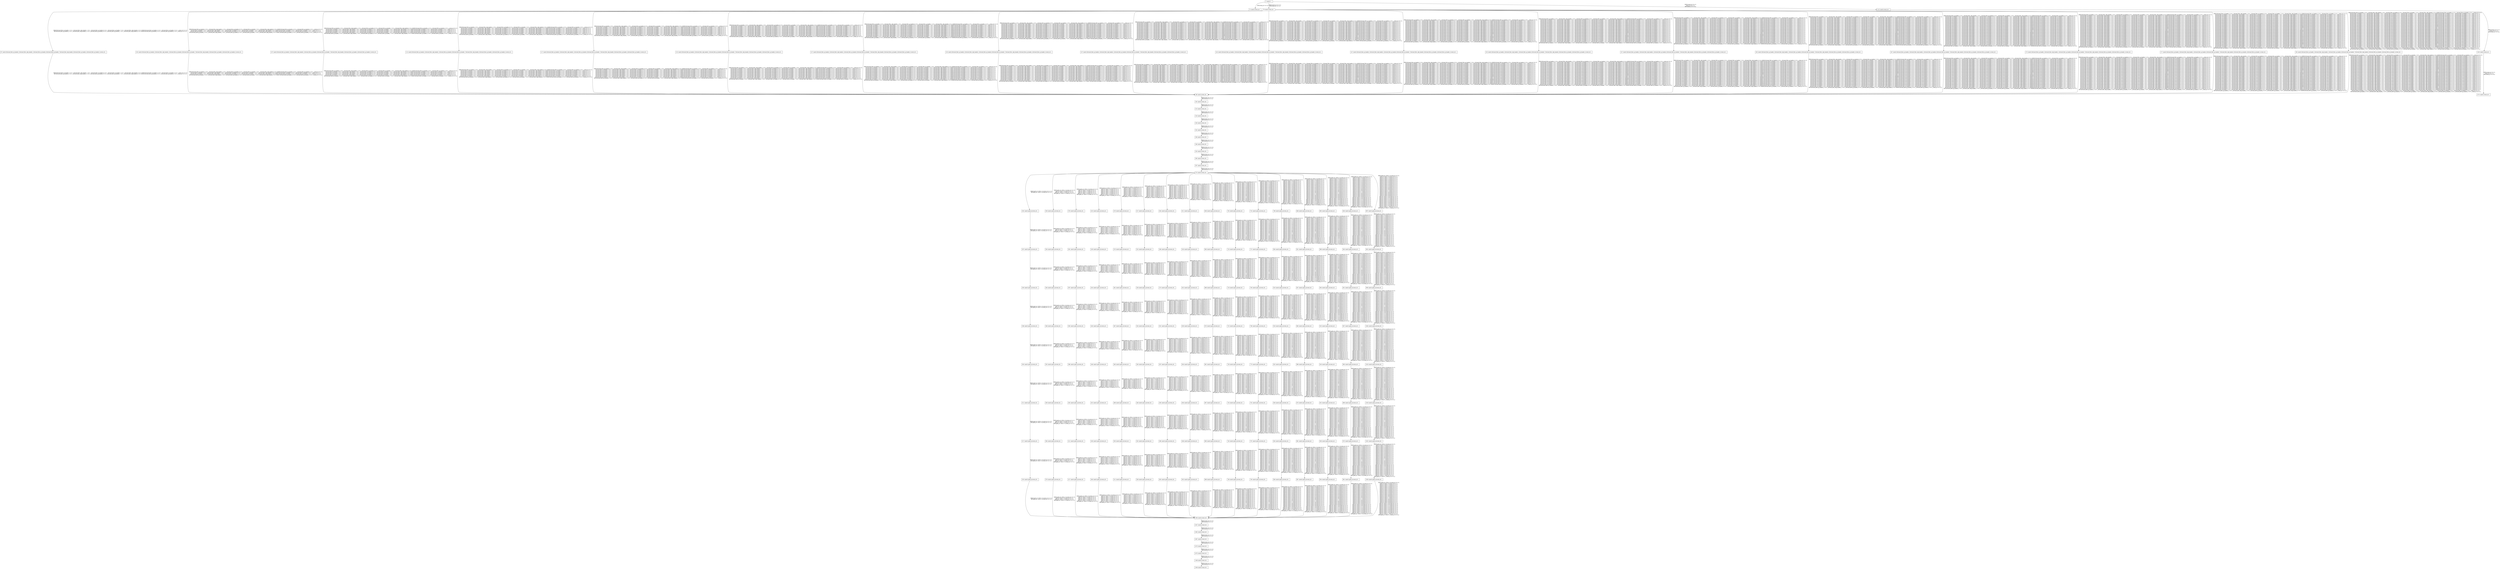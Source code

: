 digraph G {
  "1: match () ...
" [shape=box, ];
  "72: match (event_id) ...
" [shape=box, ];
  "78: match (event_id) ...
" [shape=box, ];
  "97: match (forward_flow_ip_header_2,forward_flow_udp_header_1,forward_flow_ip_header_6,forward_flow_ip_header_7,forward_flow_udp_header_0,forward_flow_ip_header_4,forward_flow_ip_header_5,event_id) ...
" [
  shape=box, ];
  "102: match (forward_flow_ip_header_2,forward_flow_udp_header_1,forward_flow_ip_header_6,forward_flow_ip_header_7,forward_flow_udp_header_0,forward_flow_ip_header_4,forward_flow_ip_header_5,event_id) ...
" [
  shape=box, ];
  "107: match (forward_flow_ip_header_2,forward_flow_udp_header_1,forward_flow_ip_header_6,forward_flow_ip_header_7,forward_flow_udp_header_0,forward_flow_ip_header_4,forward_flow_ip_header_5,event_id) ...
" [
  shape=box, ];
  "112: match (forward_flow_ip_header_2,forward_flow_udp_header_1,forward_flow_ip_header_6,forward_flow_ip_header_7,forward_flow_udp_header_0,forward_flow_ip_header_4,forward_flow_ip_header_5,event_id) ...
" [
  shape=box, ];
  "117: match (forward_flow_ip_header_2,forward_flow_udp_header_1,forward_flow_ip_header_6,forward_flow_ip_header_7,forward_flow_udp_header_0,forward_flow_ip_header_4,forward_flow_ip_header_5,event_id) ...
" [
  shape=box, ];
  "122: match (forward_flow_ip_header_2,forward_flow_udp_header_1,forward_flow_ip_header_6,forward_flow_ip_header_7,forward_flow_udp_header_0,forward_flow_ip_header_4,forward_flow_ip_header_5,event_id) ...
" [
  shape=box, ];
  "127: match (forward_flow_ip_header_2,forward_flow_udp_header_1,forward_flow_ip_header_6,forward_flow_ip_header_7,forward_flow_udp_header_0,forward_flow_ip_header_4,forward_flow_ip_header_5,event_id) ...
" [
  shape=box, ];
  "132: match (forward_flow_ip_header_2,forward_flow_udp_header_1,forward_flow_ip_header_6,forward_flow_ip_header_7,forward_flow_udp_header_0,forward_flow_ip_header_4,forward_flow_ip_header_5,event_id) ...
" [
  shape=box, ];
  "137: match (forward_flow_ip_header_2,forward_flow_udp_header_1,forward_flow_ip_header_6,forward_flow_ip_header_7,forward_flow_udp_header_0,forward_flow_ip_header_4,forward_flow_ip_header_5,event_id) ...
" [
  shape=box, ];
  "142: match (forward_flow_ip_header_2,forward_flow_udp_header_1,forward_flow_ip_header_6,forward_flow_ip_header_7,forward_flow_udp_header_0,forward_flow_ip_header_4,forward_flow_ip_header_5,event_id) ...
" [
  shape=box, ];
  "147: match (forward_flow_ip_header_2,forward_flow_udp_header_1,forward_flow_ip_header_6,forward_flow_ip_header_7,forward_flow_udp_header_0,forward_flow_ip_header_4,forward_flow_ip_header_5,event_id) ...
" [
  shape=box, ];
  "152: match (forward_flow_ip_header_2,forward_flow_udp_header_1,forward_flow_ip_header_6,forward_flow_ip_header_7,forward_flow_udp_header_0,forward_flow_ip_header_4,forward_flow_ip_header_5,event_id) ...
" [
  shape=box, ];
  "157: match (forward_flow_ip_header_2,forward_flow_udp_header_1,forward_flow_ip_header_6,forward_flow_ip_header_7,forward_flow_udp_header_0,forward_flow_ip_header_4,forward_flow_ip_header_5,event_id) ...
" [
  shape=box, ];
  "162: match (forward_flow_ip_header_2,forward_flow_udp_header_1,forward_flow_ip_header_6,forward_flow_ip_header_7,forward_flow_udp_header_0,forward_flow_ip_header_4,forward_flow_ip_header_5,event_id) ...
" [
  shape=box, ];
  "167: match (forward_flow_ip_header_2,forward_flow_udp_header_1,forward_flow_ip_header_6,forward_flow_ip_header_7,forward_flow_udp_header_0,forward_flow_ip_header_4,forward_flow_ip_header_5,event_id) ...
" [
  shape=box, ];
  "172: match (forward_flow_ip_header_2,forward_flow_udp_header_1,forward_flow_ip_header_6,forward_flow_ip_header_7,forward_flow_udp_header_0,forward_flow_ip_header_4,forward_flow_ip_header_5,event_id) ...
" [
  shape=box, ];
  "177: match (forward_flow_ip_header_2,forward_flow_udp_header_1,forward_flow_ip_header_6,forward_flow_ip_header_7,forward_flow_udp_header_0,forward_flow_ip_header_4,forward_flow_ip_header_5,event_id) ...
" [
  shape=box, ];
  "182: match (forward_flow_ip_header_2,forward_flow_udp_header_1,forward_flow_ip_header_6,forward_flow_ip_header_7,forward_flow_udp_header_0,forward_flow_ip_header_4,forward_flow_ip_header_5,event_id) ...
" [
  shape=box, ];
  "189: match (event_id) ...
" [shape=box, ];
  "192: match (event_id) ...
" [shape=box, ];
  "213: match (event_id) ...
" [shape=box, ];
  "219: match (event_id) ...
" [shape=box, ];
  "226: match (event_id) ...
" [shape=box, ];
  "232: match (event_id) ...
" [shape=box, ];
  "239: match (event_id) ...
" [shape=box, ];
  "246: match (event_id) ...
" [shape=box, ];
  "253: match (event_id) ...
" [shape=box, ];
  "260: match (event_id) ...
" [shape=box, ];
  "267: match (event_id) ...
" [shape=box, ];
  "274: match (event_id) ...
" [shape=box, ];
  "282: match (path_id,event_id) ...
" [shape=box, ];
  "287: match (path_id,event_id) ...
" [shape=box, ];
  "293: match (path_id,event_id) ...
" [shape=box, ];
  "299: match (path_id,event_id) ...
" [shape=box, ];
  "305: match (path_id,event_id) ...
" [shape=box, ];
  "311: match (path_id,event_id) ...
" [shape=box, ];
  "317: match (path_id,event_id) ...
" [shape=box, ];
  "323: match (path_id,event_id) ...
" [shape=box, ];
  "329: match (path_id,event_id) ...
" [shape=box, ];
  "334: match (path_id,event_id) ...
" [shape=box, ];
  "340: match (path_id,event_id) ...
" [shape=box, ];
  "346: match (path_id,event_id) ...
" [shape=box, ];
  "352: match (path_id,event_id) ...
" [shape=box, ];
  "358: match (path_id,event_id) ...
" [shape=box, ];
  "364: match (path_id,event_id) ...
" [shape=box, ];
  "370: match (path_id,event_id) ...
" [shape=box, ];
  "376: match (path_id,event_id) ...
" [shape=box, ];
  "381: match (path_id,event_id) ...
" [shape=box, ];
  "387: match (path_id,event_id) ...
" [shape=box, ];
  "393: match (path_id,event_id) ...
" [shape=box, ];
  "399: match (path_id,event_id) ...
" [shape=box, ];
  "405: match (path_id,event_id) ...
" [shape=box, ];
  "411: match (path_id,event_id) ...
" [shape=box, ];
  "417: match (path_id,event_id) ...
" [shape=box, ];
  "423: match (path_id,event_id) ...
" [shape=box, ];
  "428: match (path_id,event_id) ...
" [shape=box, ];
  "434: match (path_id,event_id) ...
" [shape=box, ];
  "440: match (path_id,event_id) ...
" [shape=box, ];
  "446: match (path_id,event_id) ...
" [shape=box, ];
  "452: match (path_id,event_id) ...
" [shape=box, ];
  "458: match (path_id,event_id) ...
" [shape=box, ];
  "464: match (path_id,event_id) ...
" [shape=box, ];
  "470: match (path_id,event_id) ...
" [shape=box, ];
  "475: match (path_id,event_id) ...
" [shape=box, ];
  "481: match (path_id,event_id) ...
" [shape=box, ];
  "487: match (path_id,event_id) ...
" [shape=box, ];
  "493: match (path_id,event_id) ...
" [shape=box, ];
  "499: match (path_id,event_id) ...
" [shape=box, ];
  "505: match (path_id,event_id) ...
" [shape=box, ];
  "511: match (path_id,event_id) ...
" [shape=box, ];
  "517: match (path_id,event_id) ...
" [shape=box, ];
  "522: match (path_id,event_id) ...
" [shape=box, ];
  "528: match (path_id,event_id) ...
" [shape=box, ];
  "534: match (path_id,event_id) ...
" [shape=box, ];
  "540: match (path_id,event_id) ...
" [shape=box, ];
  "546: match (path_id,event_id) ...
" [shape=box, ];
  "552: match (path_id,event_id) ...
" [shape=box, ];
  "558: match (path_id,event_id) ...
" [shape=box, ];
  "564: match (path_id,event_id) ...
" [shape=box, ];
  "569: match (path_id,event_id) ...
" [shape=box, ];
  "575: match (path_id,event_id) ...
" [shape=box, ];
  "581: match (path_id,event_id) ...
" [shape=box, ];
  "587: match (path_id,event_id) ...
" [shape=box, ];
  "593: match (path_id,event_id) ...
" [shape=box, ];
  "599: match (path_id,event_id) ...
" [shape=box, ];
  "605: match (path_id,event_id) ...
" [shape=box, ];
  "611: match (path_id,event_id) ...
" [shape=box, ];
  "616: match (path_id,event_id) ...
" [shape=box, ];
  "622: match (path_id,event_id) ...
" [shape=box, ];
  "628: match (path_id,event_id) ...
" [shape=box, ];
  "634: match (path_id,event_id) ...
" [shape=box, ];
  "640: match (path_id,event_id) ...
" [shape=box, ];
  "646: match (path_id,event_id) ...
" [shape=box, ];
  "652: match (path_id,event_id) ...
" [shape=box, ];
  "658: match (path_id,event_id) ...
" [shape=box, ];
  "663: match (path_id,event_id) ...
" [shape=box, ];
  "669: match (path_id,event_id) ...
" [shape=box, ];
  "675: match (path_id,event_id) ...
" [shape=box, ];
  "681: match (path_id,event_id) ...
" [shape=box, ];
  "687: match (path_id,event_id) ...
" [shape=box, ];
  "693: match (path_id,event_id) ...
" [shape=box, ];
  "699: match (path_id,event_id) ...
" [shape=box, ];
  "705: match (path_id,event_id) ...
" [shape=box, ];
  "710: match (path_id,event_id) ...
" [shape=box, ];
  "716: match (path_id,event_id) ...
" [shape=box, ];
  "722: match (path_id,event_id) ...
" [shape=box, ];
  "728: match (path_id,event_id) ...
" [shape=box, ];
  "734: match (path_id,event_id) ...
" [shape=box, ];
  "740: match (path_id,event_id) ...
" [shape=box, ];
  "746: match (path_id,event_id) ...
" [shape=box, ];
  "752: match (path_id,event_id) ...
" [shape=box, ];
  "757: match (path_id,event_id) ...
" [shape=box, ];
  "763: match (path_id,event_id) ...
" [shape=box, ];
  "769: match (path_id,event_id) ...
" [shape=box, ];
  "775: match (path_id,event_id) ...
" [shape=box, ];
  "781: match (path_id,event_id) ...
" [shape=box, ];
  "787: match (path_id,event_id) ...
" [shape=box, ];
  "793: match (path_id,event_id) ...
" [shape=box, ];
  "799: match (path_id,event_id) ...
" [shape=box, ];
  "804: match (path_id,event_id) ...
" [shape=box, ];
  "810: match (path_id,event_id) ...
" [shape=box, ];
  "816: match (path_id,event_id) ...
" [shape=box, ];
  "822: match (path_id,event_id) ...
" [shape=box, ];
  "828: match (path_id,event_id) ...
" [shape=box, ];
  "834: match (path_id,event_id) ...
" [shape=box, ];
  "840: match (path_id,event_id) ...
" [shape=box, ];
  "846: match (path_id,event_id) ...
" [shape=box, ];
  "851: match (path_id,event_id) ...
" [shape=box, ];
  "857: match (path_id,event_id) ...
" [shape=box, ];
  "863: match (path_id,event_id) ...
" [shape=box, ];
  "869: match (path_id,event_id) ...
" [shape=box, ];
  "875: match (path_id,event_id) ...
" [shape=box, ];
  "881: match (path_id,event_id) ...
" [shape=box, ];
  "887: match (path_id,event_id) ...
" [shape=box, ];
  "893: match (path_id,event_id) ...
" [shape=box, ];
  "898: match (path_id,event_id) ...
" [shape=box, ];
  "904: match (path_id,event_id) ...
" [shape=box, ];
  "910: match (path_id,event_id) ...
" [shape=box, ];
  "916: match (path_id,event_id) ...
" [shape=box, ];
  "922: match (path_id,event_id) ...
" [shape=box, ];
  "928: match (path_id,event_id) ...
" [shape=box, ];
  "934: match (path_id,event_id) ...
" [shape=box, ];
  "940: match (path_id,event_id) ...
" [shape=box, ];
  "945: match (path_id,event_id) ...
" [shape=box, ];
  "951: match (path_id,event_id) ...
" [shape=box, ];
  "957: match (path_id,event_id) ...
" [shape=box, ];
  "963: match (path_id,event_id) ...
" [shape=box, ];
  "969: match (path_id,event_id) ...
" [shape=box, ];
  "975: match (path_id,event_id) ...
" [shape=box, ];
  "981: match (path_id,event_id) ...
" [shape=box, ];
  "987: match (path_id,event_id) ...
" [shape=box, ];
  "992: match (path_id,event_id) ...
" [shape=box, ];
  "998: match (path_id,event_id) ...
" [shape=box, ];
  "1004: match (path_id,event_id) ...
" [shape=box, ];
  "1010: match (path_id,event_id) ...
" [shape=box, ];
  "1016: match (path_id,event_id) ...
" [shape=box, ];
  "1022: match (path_id,event_id) ...
" [shape=box, ];
  "1028: match (path_id,event_id) ...
" [shape=box, ];
  "1036: match (event_id) ...
" [shape=box, ];
  "1057: match (event_id) ...
" [shape=box, ];
  "1062: match (event_id) ...
" [shape=box, ];
  "1067: match (event_id) ...
" [shape=box, ];
  "1073: match (event_id) ...
" [shape=box, ];
  "1075: match (event_id) ...
" [shape=box, ];
  "1168: match (event_id) ...
" [shape=box, ];
  "1209: match (event_id) ...
" [shape=box, ];
  "1213: match (event_id) ...
" [shape=box, ];
  "1232: match (event_id) ...
" [shape=box, ];
  "1272: match (event_id) ...
" [shape=box, ];
  
  
  "1: match () ...
" -> "72: match (event_id) ...
" [label="HIT{event_id~0==2;}",
                                                     ];
  "1: match () ...
" -> "78: match (event_id) ...
" [label="MISS{event_id~0==2;}
HIT{event_id~0==1;}",
                                                     ];
  "1: match () ...
" -> "1213: match (event_id) ...
" [label="MISS{event_id~0==2;
event_id~0==1;}
HIT{event_id~0==3;}",
                                                       ];
  "78: match (event_id) ...
" -> "97: match (forward_flow_ip_header_2,forward_flow_udp_header_1,forward_flow_ip_header_6,forward_flow_ip_header_7,forward_flow_udp_header_0,forward_flow_ip_header_4,forward_flow_ip_header_5,event_id) ...
" [
  label="MISS{forward_flow_ip_header_2~0==_,forward_flow_udp_header_1~0==_,forward_flow_ip_header_6~0==_,forward_flow_ip_header_7~0==_,forward_flow_udp_header_0~0==50000,forward_flow_ip_header_4~0==_,forward_flow_ip_header_5~0==_,event_id~0==2;}
HIT{forward_flow_ip_header_2~0==_,forward_flow_udp_header_1~0==_,forward_flow_ip_header_6~0==_,forward_flow_ip_header_7~0==_,forward_flow_udp_header_0~0==50000,forward_flow_ip_header_4~0==_,forward_flow_ip_header_5~0==_,event_id~0==1;}",
  ];
  "78: match (event_id) ...
" -> "102: match (forward_flow_ip_header_2,forward_flow_udp_header_1,forward_flow_ip_header_6,forward_flow_ip_header_7,forward_flow_udp_header_0,forward_flow_ip_header_4,forward_flow_ip_header_5,event_id) ...
" [
  label="MISS{forward_flow_ip_header_2~0==_,forward_flow_udp_header_1~0==_,forward_flow_ip_header_6~0==_,forward_flow_ip_header_7~0==_,forward_flow_udp_header_0~0==50000,forward_flow_ip_header_4~0==_,forward_flow_ip_header_5~0==_,event_id~0==2;
forward_flow_ip_header_2~0==_,forward_flow_udp_header_1~0==_,forward_flow_ip_header_6~0==_,forward_flow_ip_header_7~0==_,forward_flow_udp_header_0~0==50000,forward_flow_ip_header_4~0==_,forward_flow_ip_header_5~0==_,event_id~0==1;
forward_flow_ip_header_2~0==_,forward_flow_udp_header_1~0==_,forward_flow_ip_header_6~0==_,forward_flow_ip_header_7~0==_,forward_flow_udp_header_0~0==50001,forward_flow_ip_header_4~0==_,forward_flow_ip_header_5~0==_,event_id~0==2;}
HIT{forward_flow_ip_header_2~0==_,forward_flow_udp_header_1~0==_,forward_flow_ip_header_6~0==_,forward_flow_ip_header_7~0==_,forward_flow_udp_header_0~0==50001,forward_flow_ip_header_4~0==_,forward_flow_ip_header_5~0==_,event_id~0==1;}",
  ];
  "78: match (event_id) ...
" -> "107: match (forward_flow_ip_header_2,forward_flow_udp_header_1,forward_flow_ip_header_6,forward_flow_ip_header_7,forward_flow_udp_header_0,forward_flow_ip_header_4,forward_flow_ip_header_5,event_id) ...
" [
  label="MISS{forward_flow_ip_header_2~0==_,forward_flow_udp_header_1~0==_,forward_flow_ip_header_6~0==_,forward_flow_ip_header_7~0==_,forward_flow_udp_header_0~0==50000,forward_flow_ip_header_4~0==_,forward_flow_ip_header_5~0==_,event_id~0==2;
forward_flow_ip_header_2~0==_,forward_flow_udp_header_1~0==_,forward_flow_ip_header_6~0==_,forward_flow_ip_header_7~0==_,forward_flow_udp_header_0~0==50000,forward_flow_ip_header_4~0==_,forward_flow_ip_header_5~0==_,event_id~0==1;
forward_flow_ip_header_2~0==_,forward_flow_udp_header_1~0==_,forward_flow_ip_header_6~0==_,forward_flow_ip_header_7~0==_,forward_flow_udp_header_0~0==50001,forward_flow_ip_header_4~0==_,forward_flow_ip_header_5~0==_,event_id~0==2;
forward_flow_ip_header_2~0==_,forward_flow_udp_header_1~0==_,forward_flow_ip_header_6~0==_,forward_flow_ip_header_7~0==_,forward_flow_udp_header_0~0==50001,forward_flow_ip_header_4~0==_,forward_flow_ip_header_5~0==_,event_id~0==1;
forward_flow_ip_header_2~0==_,forward_flow_udp_header_1~0==_,forward_flow_ip_header_6~0==_,forward_flow_ip_header_7~0==_,forward_flow_udp_header_0~0==50002,forward_flow_ip_header_4~0==_,forward_flow_ip_header_5~0==_,event_id~0==2;}
HIT{forward_flow_ip_header_2~0==_,forward_flow_udp_header_1~0==_,forward_flow_ip_header_6~0==_,forward_flow_ip_header_7~0==_,forward_flow_udp_header_0~0==50002,forward_flow_ip_header_4~0==_,forward_flow_ip_header_5~0==_,event_id~0==1;}",
  ];
  "78: match (event_id) ...
" -> "112: match (forward_flow_ip_header_2,forward_flow_udp_header_1,forward_flow_ip_header_6,forward_flow_ip_header_7,forward_flow_udp_header_0,forward_flow_ip_header_4,forward_flow_ip_header_5,event_id) ...
" [
  label="MISS{forward_flow_ip_header_2~0==_,forward_flow_udp_header_1~0==_,forward_flow_ip_header_6~0==_,forward_flow_ip_header_7~0==_,forward_flow_udp_header_0~0==50000,forward_flow_ip_header_4~0==_,forward_flow_ip_header_5~0==_,event_id~0==2;
forward_flow_ip_header_2~0==_,forward_flow_udp_header_1~0==_,forward_flow_ip_header_6~0==_,forward_flow_ip_header_7~0==_,forward_flow_udp_header_0~0==50000,forward_flow_ip_header_4~0==_,forward_flow_ip_header_5~0==_,event_id~0==1;
forward_flow_ip_header_2~0==_,forward_flow_udp_header_1~0==_,forward_flow_ip_header_6~0==_,forward_flow_ip_header_7~0==_,forward_flow_udp_header_0~0==50001,forward_flow_ip_header_4~0==_,forward_flow_ip_header_5~0==_,event_id~0==2;
forward_flow_ip_header_2~0==_,forward_flow_udp_header_1~0==_,forward_flow_ip_header_6~0==_,forward_flow_ip_header_7~0==_,forward_flow_udp_header_0~0==50001,forward_flow_ip_header_4~0==_,forward_flow_ip_header_5~0==_,event_id~0==1;
forward_flow_ip_header_2~0==_,forward_flow_udp_header_1~0==_,forward_flow_ip_header_6~0==_,forward_flow_ip_header_7~0==_,forward_flow_udp_header_0~0==50002,forward_flow_ip_header_4~0==_,forward_flow_ip_header_5~0==_,event_id~0==2;
forward_flow_ip_header_2~0==_,forward_flow_udp_header_1~0==_,forward_flow_ip_header_6~0==_,forward_flow_ip_header_7~0==_,forward_flow_udp_header_0~0==50002,forward_flow_ip_header_4~0==_,forward_flow_ip_header_5~0==_,event_id~0==1;
forward_flow_ip_header_2~0==_,forward_flow_udp_header_1~0==_,forward_flow_ip_header_6~0==_,forward_flow_ip_header_7~0==_,forward_flow_udp_header_0~0==50003,forward_flow_ip_header_4~0==_,forward_flow_ip_header_5~0==_,event_id~0==2;}
HIT{forward_flow_ip_header_2~0==_,forward_flow_udp_header_1~0==_,forward_flow_ip_header_6~0==_,forward_flow_ip_header_7~0==_,forward_flow_udp_header_0~0==50003,forward_flow_ip_header_4~0==_,forward_flow_ip_header_5~0==_,event_id~0==1;}",
  ];
  "78: match (event_id) ...
" -> "117: match (forward_flow_ip_header_2,forward_flow_udp_header_1,forward_flow_ip_header_6,forward_flow_ip_header_7,forward_flow_udp_header_0,forward_flow_ip_header_4,forward_flow_ip_header_5,event_id) ...
" [
  label="MISS{forward_flow_ip_header_2~0==_,forward_flow_udp_header_1~0==_,forward_flow_ip_header_6~0==_,forward_flow_ip_header_7~0==_,forward_flow_udp_header_0~0==50000,forward_flow_ip_header_4~0==_,forward_flow_ip_header_5~0==_,event_id~0==2;
forward_flow_ip_header_2~0==_,forward_flow_udp_header_1~0==_,forward_flow_ip_header_6~0==_,forward_flow_ip_header_7~0==_,forward_flow_udp_header_0~0==50000,forward_flow_ip_header_4~0==_,forward_flow_ip_header_5~0==_,event_id~0==1;
forward_flow_ip_header_2~0==_,forward_flow_udp_header_1~0==_,forward_flow_ip_header_6~0==_,forward_flow_ip_header_7~0==_,forward_flow_udp_header_0~0==50001,forward_flow_ip_header_4~0==_,forward_flow_ip_header_5~0==_,event_id~0==2;
forward_flow_ip_header_2~0==_,forward_flow_udp_header_1~0==_,forward_flow_ip_header_6~0==_,forward_flow_ip_header_7~0==_,forward_flow_udp_header_0~0==50001,forward_flow_ip_header_4~0==_,forward_flow_ip_header_5~0==_,event_id~0==1;
forward_flow_ip_header_2~0==_,forward_flow_udp_header_1~0==_,forward_flow_ip_header_6~0==_,forward_flow_ip_header_7~0==_,forward_flow_udp_header_0~0==50002,forward_flow_ip_header_4~0==_,forward_flow_ip_header_5~0==_,event_id~0==2;
forward_flow_ip_header_2~0==_,forward_flow_udp_header_1~0==_,forward_flow_ip_header_6~0==_,forward_flow_ip_header_7~0==_,forward_flow_udp_header_0~0==50002,forward_flow_ip_header_4~0==_,forward_flow_ip_header_5~0==_,event_id~0==1;
forward_flow_ip_header_2~0==_,forward_flow_udp_header_1~0==_,forward_flow_ip_header_6~0==_,forward_flow_ip_header_7~0==_,forward_flow_udp_header_0~0==50003,forward_flow_ip_header_4~0==_,forward_flow_ip_header_5~0==_,event_id~0==2;
forward_flow_ip_header_2~0==_,forward_flow_udp_header_1~0==_,forward_flow_ip_header_6~0==_,forward_flow_ip_header_7~0==_,forward_flow_udp_header_0~0==50003,forward_flow_ip_header_4~0==_,forward_flow_ip_header_5~0==_,event_id~0==1;
forward_flow_ip_header_2~0==_,forward_flow_udp_header_1~0==_,forward_flow_ip_header_6~0==_,forward_flow_ip_header_7~0==_,forward_flow_udp_header_0~0==50004,forward_flow_ip_header_4~0==_,forward_flow_ip_header_5~0==_,event_id~0==2;}
HIT{forward_flow_ip_header_2~0==_,forward_flow_udp_header_1~0==_,forward_flow_ip_header_6~0==_,forward_flow_ip_header_7~0==_,forward_flow_udp_header_0~0==50004,forward_flow_ip_header_4~0==_,forward_flow_ip_header_5~0==_,event_id~0==1;}",
  ];
  "78: match (event_id) ...
" -> "122: match (forward_flow_ip_header_2,forward_flow_udp_header_1,forward_flow_ip_header_6,forward_flow_ip_header_7,forward_flow_udp_header_0,forward_flow_ip_header_4,forward_flow_ip_header_5,event_id) ...
" [
  label="MISS{forward_flow_ip_header_2~0==_,forward_flow_udp_header_1~0==_,forward_flow_ip_header_6~0==_,forward_flow_ip_header_7~0==_,forward_flow_udp_header_0~0==50000,forward_flow_ip_header_4~0==_,forward_flow_ip_header_5~0==_,event_id~0==2;
forward_flow_ip_header_2~0==_,forward_flow_udp_header_1~0==_,forward_flow_ip_header_6~0==_,forward_flow_ip_header_7~0==_,forward_flow_udp_header_0~0==50000,forward_flow_ip_header_4~0==_,forward_flow_ip_header_5~0==_,event_id~0==1;
forward_flow_ip_header_2~0==_,forward_flow_udp_header_1~0==_,forward_flow_ip_header_6~0==_,forward_flow_ip_header_7~0==_,forward_flow_udp_header_0~0==50001,forward_flow_ip_header_4~0==_,forward_flow_ip_header_5~0==_,event_id~0==2;
forward_flow_ip_header_2~0==_,forward_flow_udp_header_1~0==_,forward_flow_ip_header_6~0==_,forward_flow_ip_header_7~0==_,forward_flow_udp_header_0~0==50001,forward_flow_ip_header_4~0==_,forward_flow_ip_header_5~0==_,event_id~0==1;
forward_flow_ip_header_2~0==_,forward_flow_udp_header_1~0==_,forward_flow_ip_header_6~0==_,forward_flow_ip_header_7~0==_,forward_flow_udp_header_0~0==50002,forward_flow_ip_header_4~0==_,forward_flow_ip_header_5~0==_,event_id~0==2;
forward_flow_ip_header_2~0==_,forward_flow_udp_header_1~0==_,forward_flow_ip_header_6~0==_,forward_flow_ip_header_7~0==_,forward_flow_udp_header_0~0==50002,forward_flow_ip_header_4~0==_,forward_flow_ip_header_5~0==_,event_id~0==1;
forward_flow_ip_header_2~0==_,forward_flow_udp_header_1~0==_,forward_flow_ip_header_6~0==_,forward_flow_ip_header_7~0==_,forward_flow_udp_header_0~0==50003,forward_flow_ip_header_4~0==_,forward_flow_ip_header_5~0==_,event_id~0==2;
forward_flow_ip_header_2~0==_,forward_flow_udp_header_1~0==_,forward_flow_ip_header_6~0==_,forward_flow_ip_header_7~0==_,forward_flow_udp_header_0~0==50003,forward_flow_ip_header_4~0==_,forward_flow_ip_header_5~0==_,event_id~0==1;
forward_flow_ip_header_2~0==_,forward_flow_udp_header_1~0==_,forward_flow_ip_header_6~0==_,forward_flow_ip_header_7~0==_,forward_flow_udp_header_0~0==50004,forward_flow_ip_header_4~0==_,forward_flow_ip_header_5~0==_,event_id~0==2;
forward_flow_ip_header_2~0==_,forward_flow_udp_header_1~0==_,forward_flow_ip_header_6~0==_,forward_flow_ip_header_7~0==_,forward_flow_udp_header_0~0==50004,forward_flow_ip_header_4~0==_,forward_flow_ip_header_5~0==_,event_id~0==1;
forward_flow_ip_header_2~0==_,forward_flow_udp_header_1~0==_,forward_flow_ip_header_6~0==_,forward_flow_ip_header_7~0==_,forward_flow_udp_header_0~0==50005,forward_flow_ip_header_4~0==_,forward_flow_ip_header_5~0==_,event_id~0==2;}
HIT{forward_flow_ip_header_2~0==_,forward_flow_udp_header_1~0==_,forward_flow_ip_header_6~0==_,forward_flow_ip_header_7~0==_,forward_flow_udp_header_0~0==50005,forward_flow_ip_header_4~0==_,forward_flow_ip_header_5~0==_,event_id~0==1;}",
  ];
  "78: match (event_id) ...
" -> "127: match (forward_flow_ip_header_2,forward_flow_udp_header_1,forward_flow_ip_header_6,forward_flow_ip_header_7,forward_flow_udp_header_0,forward_flow_ip_header_4,forward_flow_ip_header_5,event_id) ...
" [
  label="MISS{forward_flow_ip_header_2~0==_,forward_flow_udp_header_1~0==_,forward_flow_ip_header_6~0==_,forward_flow_ip_header_7~0==_,forward_flow_udp_header_0~0==50000,forward_flow_ip_header_4~0==_,forward_flow_ip_header_5~0==_,event_id~0==2;
forward_flow_ip_header_2~0==_,forward_flow_udp_header_1~0==_,forward_flow_ip_header_6~0==_,forward_flow_ip_header_7~0==_,forward_flow_udp_header_0~0==50000,forward_flow_ip_header_4~0==_,forward_flow_ip_header_5~0==_,event_id~0==1;
forward_flow_ip_header_2~0==_,forward_flow_udp_header_1~0==_,forward_flow_ip_header_6~0==_,forward_flow_ip_header_7~0==_,forward_flow_udp_header_0~0==50001,forward_flow_ip_header_4~0==_,forward_flow_ip_header_5~0==_,event_id~0==2;
forward_flow_ip_header_2~0==_,forward_flow_udp_header_1~0==_,forward_flow_ip_header_6~0==_,forward_flow_ip_header_7~0==_,forward_flow_udp_header_0~0==50001,forward_flow_ip_header_4~0==_,forward_flow_ip_header_5~0==_,event_id~0==1;
forward_flow_ip_header_2~0==_,forward_flow_udp_header_1~0==_,forward_flow_ip_header_6~0==_,forward_flow_ip_header_7~0==_,forward_flow_udp_header_0~0==50002,forward_flow_ip_header_4~0==_,forward_flow_ip_header_5~0==_,event_id~0==2;
forward_flow_ip_header_2~0==_,forward_flow_udp_header_1~0==_,forward_flow_ip_header_6~0==_,forward_flow_ip_header_7~0==_,forward_flow_udp_header_0~0==50002,forward_flow_ip_header_4~0==_,forward_flow_ip_header_5~0==_,event_id~0==1;
forward_flow_ip_header_2~0==_,forward_flow_udp_header_1~0==_,forward_flow_ip_header_6~0==_,forward_flow_ip_header_7~0==_,forward_flow_udp_header_0~0==50003,forward_flow_ip_header_4~0==_,forward_flow_ip_header_5~0==_,event_id~0==2;
forward_flow_ip_header_2~0==_,forward_flow_udp_header_1~0==_,forward_flow_ip_header_6~0==_,forward_flow_ip_header_7~0==_,forward_flow_udp_header_0~0==50003,forward_flow_ip_header_4~0==_,forward_flow_ip_header_5~0==_,event_id~0==1;
forward_flow_ip_header_2~0==_,forward_flow_udp_header_1~0==_,forward_flow_ip_header_6~0==_,forward_flow_ip_header_7~0==_,forward_flow_udp_header_0~0==50004,forward_flow_ip_header_4~0==_,forward_flow_ip_header_5~0==_,event_id~0==2;
forward_flow_ip_header_2~0==_,forward_flow_udp_header_1~0==_,forward_flow_ip_header_6~0==_,forward_flow_ip_header_7~0==_,forward_flow_udp_header_0~0==50004,forward_flow_ip_header_4~0==_,forward_flow_ip_header_5~0==_,event_id~0==1;
forward_flow_ip_header_2~0==_,forward_flow_udp_header_1~0==_,forward_flow_ip_header_6~0==_,forward_flow_ip_header_7~0==_,forward_flow_udp_header_0~0==50005,forward_flow_ip_header_4~0==_,forward_flow_ip_header_5~0==_,event_id~0==2;
forward_flow_ip_header_2~0==_,forward_flow_udp_header_1~0==_,forward_flow_ip_header_6~0==_,forward_flow_ip_header_7~0==_,forward_flow_udp_header_0~0==50005,forward_flow_ip_header_4~0==_,forward_flow_ip_header_5~0==_,event_id~0==1;
forward_flow_ip_header_2~0==_,forward_flow_udp_header_1~0==_,forward_flow_ip_header_6~0==_,forward_flow_ip_header_7~0==_,forward_flow_udp_header_0~0==50006,forward_flow_ip_header_4~0==_,forward_flow_ip_header_5~0==_,event_id~0==2;}
HIT{forward_flow_ip_header_2~0==_,forward_flow_udp_header_1~0==_,forward_flow_ip_header_6~0==_,forward_flow_ip_header_7~0==_,forward_flow_udp_header_0~0==50006,forward_flow_ip_header_4~0==_,forward_flow_ip_header_5~0==_,event_id~0==1;}",
  ];
  "78: match (event_id) ...
" -> "132: match (forward_flow_ip_header_2,forward_flow_udp_header_1,forward_flow_ip_header_6,forward_flow_ip_header_7,forward_flow_udp_header_0,forward_flow_ip_header_4,forward_flow_ip_header_5,event_id) ...
" [
  label="MISS{forward_flow_ip_header_2~0==_,forward_flow_udp_header_1~0==_,forward_flow_ip_header_6~0==_,forward_flow_ip_header_7~0==_,forward_flow_udp_header_0~0==50000,forward_flow_ip_header_4~0==_,forward_flow_ip_header_5~0==_,event_id~0==2;
forward_flow_ip_header_2~0==_,forward_flow_udp_header_1~0==_,forward_flow_ip_header_6~0==_,forward_flow_ip_header_7~0==_,forward_flow_udp_header_0~0==50000,forward_flow_ip_header_4~0==_,forward_flow_ip_header_5~0==_,event_id~0==1;
forward_flow_ip_header_2~0==_,forward_flow_udp_header_1~0==_,forward_flow_ip_header_6~0==_,forward_flow_ip_header_7~0==_,forward_flow_udp_header_0~0==50001,forward_flow_ip_header_4~0==_,forward_flow_ip_header_5~0==_,event_id~0==2;
forward_flow_ip_header_2~0==_,forward_flow_udp_header_1~0==_,forward_flow_ip_header_6~0==_,forward_flow_ip_header_7~0==_,forward_flow_udp_header_0~0==50001,forward_flow_ip_header_4~0==_,forward_flow_ip_header_5~0==_,event_id~0==1;
forward_flow_ip_header_2~0==_,forward_flow_udp_header_1~0==_,forward_flow_ip_header_6~0==_,forward_flow_ip_header_7~0==_,forward_flow_udp_header_0~0==50002,forward_flow_ip_header_4~0==_,forward_flow_ip_header_5~0==_,event_id~0==2;
forward_flow_ip_header_2~0==_,forward_flow_udp_header_1~0==_,forward_flow_ip_header_6~0==_,forward_flow_ip_header_7~0==_,forward_flow_udp_header_0~0==50002,forward_flow_ip_header_4~0==_,forward_flow_ip_header_5~0==_,event_id~0==1;
forward_flow_ip_header_2~0==_,forward_flow_udp_header_1~0==_,forward_flow_ip_header_6~0==_,forward_flow_ip_header_7~0==_,forward_flow_udp_header_0~0==50003,forward_flow_ip_header_4~0==_,forward_flow_ip_header_5~0==_,event_id~0==2;
forward_flow_ip_header_2~0==_,forward_flow_udp_header_1~0==_,forward_flow_ip_header_6~0==_,forward_flow_ip_header_7~0==_,forward_flow_udp_header_0~0==50003,forward_flow_ip_header_4~0==_,forward_flow_ip_header_5~0==_,event_id~0==1;
forward_flow_ip_header_2~0==_,forward_flow_udp_header_1~0==_,forward_flow_ip_header_6~0==_,forward_flow_ip_header_7~0==_,forward_flow_udp_header_0~0==50004,forward_flow_ip_header_4~0==_,forward_flow_ip_header_5~0==_,event_id~0==2;
forward_flow_ip_header_2~0==_,forward_flow_udp_header_1~0==_,forward_flow_ip_header_6~0==_,forward_flow_ip_header_7~0==_,forward_flow_udp_header_0~0==50004,forward_flow_ip_header_4~0==_,forward_flow_ip_header_5~0==_,event_id~0==1;
forward_flow_ip_header_2~0==_,forward_flow_udp_header_1~0==_,forward_flow_ip_header_6~0==_,forward_flow_ip_header_7~0==_,forward_flow_udp_header_0~0==50005,forward_flow_ip_header_4~0==_,forward_flow_ip_header_5~0==_,event_id~0==2;
forward_flow_ip_header_2~0==_,forward_flow_udp_header_1~0==_,forward_flow_ip_header_6~0==_,forward_flow_ip_header_7~0==_,forward_flow_udp_header_0~0==50005,forward_flow_ip_header_4~0==_,forward_flow_ip_header_5~0==_,event_id~0==1;
forward_flow_ip_header_2~0==_,forward_flow_udp_header_1~0==_,forward_flow_ip_header_6~0==_,forward_flow_ip_header_7~0==_,forward_flow_udp_header_0~0==50006,forward_flow_ip_header_4~0==_,forward_flow_ip_header_5~0==_,event_id~0==2;
forward_flow_ip_header_2~0==_,forward_flow_udp_header_1~0==_,forward_flow_ip_header_6~0==_,forward_flow_ip_header_7~0==_,forward_flow_udp_header_0~0==50006,forward_flow_ip_header_4~0==_,forward_flow_ip_header_5~0==_,event_id~0==1;
forward_flow_ip_header_2~0==_,forward_flow_udp_header_1~0==_,forward_flow_ip_header_6~0==_,forward_flow_ip_header_7~0==_,forward_flow_udp_header_0~0==50007,forward_flow_ip_header_4~0==_,forward_flow_ip_header_5~0==_,event_id~0==2;}
HIT{forward_flow_ip_header_2~0==_,forward_flow_udp_header_1~0==_,forward_flow_ip_header_6~0==_,forward_flow_ip_header_7~0==_,forward_flow_udp_header_0~0==50007,forward_flow_ip_header_4~0==_,forward_flow_ip_header_5~0==_,event_id~0==1;}",
  ];
  "78: match (event_id) ...
" -> "137: match (forward_flow_ip_header_2,forward_flow_udp_header_1,forward_flow_ip_header_6,forward_flow_ip_header_7,forward_flow_udp_header_0,forward_flow_ip_header_4,forward_flow_ip_header_5,event_id) ...
" [
  label="MISS{forward_flow_ip_header_2~0==_,forward_flow_udp_header_1~0==_,forward_flow_ip_header_6~0==_,forward_flow_ip_header_7~0==_,forward_flow_udp_header_0~0==50000,forward_flow_ip_header_4~0==_,forward_flow_ip_header_5~0==_,event_id~0==2;
forward_flow_ip_header_2~0==_,forward_flow_udp_header_1~0==_,forward_flow_ip_header_6~0==_,forward_flow_ip_header_7~0==_,forward_flow_udp_header_0~0==50000,forward_flow_ip_header_4~0==_,forward_flow_ip_header_5~0==_,event_id~0==1;
forward_flow_ip_header_2~0==_,forward_flow_udp_header_1~0==_,forward_flow_ip_header_6~0==_,forward_flow_ip_header_7~0==_,forward_flow_udp_header_0~0==50001,forward_flow_ip_header_4~0==_,forward_flow_ip_header_5~0==_,event_id~0==2;
forward_flow_ip_header_2~0==_,forward_flow_udp_header_1~0==_,forward_flow_ip_header_6~0==_,forward_flow_ip_header_7~0==_,forward_flow_udp_header_0~0==50001,forward_flow_ip_header_4~0==_,forward_flow_ip_header_5~0==_,event_id~0==1;
forward_flow_ip_header_2~0==_,forward_flow_udp_header_1~0==_,forward_flow_ip_header_6~0==_,forward_flow_ip_header_7~0==_,forward_flow_udp_header_0~0==50002,forward_flow_ip_header_4~0==_,forward_flow_ip_header_5~0==_,event_id~0==2;
forward_flow_ip_header_2~0==_,forward_flow_udp_header_1~0==_,forward_flow_ip_header_6~0==_,forward_flow_ip_header_7~0==_,forward_flow_udp_header_0~0==50002,forward_flow_ip_header_4~0==_,forward_flow_ip_header_5~0==_,event_id~0==1;
forward_flow_ip_header_2~0==_,forward_flow_udp_header_1~0==_,forward_flow_ip_header_6~0==_,forward_flow_ip_header_7~0==_,forward_flow_udp_header_0~0==50003,forward_flow_ip_header_4~0==_,forward_flow_ip_header_5~0==_,event_id~0==2;
forward_flow_ip_header_2~0==_,forward_flow_udp_header_1~0==_,forward_flow_ip_header_6~0==_,forward_flow_ip_header_7~0==_,forward_flow_udp_header_0~0==50003,forward_flow_ip_header_4~0==_,forward_flow_ip_header_5~0==_,event_id~0==1;
forward_flow_ip_header_2~0==_,forward_flow_udp_header_1~0==_,forward_flow_ip_header_6~0==_,forward_flow_ip_header_7~0==_,forward_flow_udp_header_0~0==50004,forward_flow_ip_header_4~0==_,forward_flow_ip_header_5~0==_,event_id~0==2;
forward_flow_ip_header_2~0==_,forward_flow_udp_header_1~0==_,forward_flow_ip_header_6~0==_,forward_flow_ip_header_7~0==_,forward_flow_udp_header_0~0==50004,forward_flow_ip_header_4~0==_,forward_flow_ip_header_5~0==_,event_id~0==1;
forward_flow_ip_header_2~0==_,forward_flow_udp_header_1~0==_,forward_flow_ip_header_6~0==_,forward_flow_ip_header_7~0==_,forward_flow_udp_header_0~0==50005,forward_flow_ip_header_4~0==_,forward_flow_ip_header_5~0==_,event_id~0==2;
forward_flow_ip_header_2~0==_,forward_flow_udp_header_1~0==_,forward_flow_ip_header_6~0==_,forward_flow_ip_header_7~0==_,forward_flow_udp_header_0~0==50005,forward_flow_ip_header_4~0==_,forward_flow_ip_header_5~0==_,event_id~0==1;
forward_flow_ip_header_2~0==_,forward_flow_udp_header_1~0==_,forward_flow_ip_header_6~0==_,forward_flow_ip_header_7~0==_,forward_flow_udp_header_0~0==50006,forward_flow_ip_header_4~0==_,forward_flow_ip_header_5~0==_,event_id~0==2;
forward_flow_ip_header_2~0==_,forward_flow_udp_header_1~0==_,forward_flow_ip_header_6~0==_,forward_flow_ip_header_7~0==_,forward_flow_udp_header_0~0==50006,forward_flow_ip_header_4~0==_,forward_flow_ip_header_5~0==_,event_id~0==1;
forward_flow_ip_header_2~0==_,forward_flow_udp_header_1~0==_,forward_flow_ip_header_6~0==_,forward_flow_ip_header_7~0==_,forward_flow_udp_header_0~0==50007,forward_flow_ip_header_4~0==_,forward_flow_ip_header_5~0==_,event_id~0==2;
forward_flow_ip_header_2~0==_,forward_flow_udp_header_1~0==_,forward_flow_ip_header_6~0==_,forward_flow_ip_header_7~0==_,forward_flow_udp_header_0~0==50007,forward_flow_ip_header_4~0==_,forward_flow_ip_header_5~0==_,event_id~0==1;
forward_flow_ip_header_2~0==_,forward_flow_udp_header_1~0==_,forward_flow_ip_header_6~0==_,forward_flow_ip_header_7~0==_,forward_flow_udp_header_0~0==60000,forward_flow_ip_header_4~0==_,forward_flow_ip_header_5~0==_,event_id~0==2;}
HIT{forward_flow_ip_header_2~0==_,forward_flow_udp_header_1~0==_,forward_flow_ip_header_6~0==_,forward_flow_ip_header_7~0==_,forward_flow_udp_header_0~0==60000,forward_flow_ip_header_4~0==_,forward_flow_ip_header_5~0==_,event_id~0==1;}",
  ];
  "78: match (event_id) ...
" -> "142: match (forward_flow_ip_header_2,forward_flow_udp_header_1,forward_flow_ip_header_6,forward_flow_ip_header_7,forward_flow_udp_header_0,forward_flow_ip_header_4,forward_flow_ip_header_5,event_id) ...
" [
  label="MISS{forward_flow_ip_header_2~0==_,forward_flow_udp_header_1~0==_,forward_flow_ip_header_6~0==_,forward_flow_ip_header_7~0==_,forward_flow_udp_header_0~0==50000,forward_flow_ip_header_4~0==_,forward_flow_ip_header_5~0==_,event_id~0==2;
forward_flow_ip_header_2~0==_,forward_flow_udp_header_1~0==_,forward_flow_ip_header_6~0==_,forward_flow_ip_header_7~0==_,forward_flow_udp_header_0~0==50000,forward_flow_ip_header_4~0==_,forward_flow_ip_header_5~0==_,event_id~0==1;
forward_flow_ip_header_2~0==_,forward_flow_udp_header_1~0==_,forward_flow_ip_header_6~0==_,forward_flow_ip_header_7~0==_,forward_flow_udp_header_0~0==50001,forward_flow_ip_header_4~0==_,forward_flow_ip_header_5~0==_,event_id~0==2;
forward_flow_ip_header_2~0==_,forward_flow_udp_header_1~0==_,forward_flow_ip_header_6~0==_,forward_flow_ip_header_7~0==_,forward_flow_udp_header_0~0==50001,forward_flow_ip_header_4~0==_,forward_flow_ip_header_5~0==_,event_id~0==1;
forward_flow_ip_header_2~0==_,forward_flow_udp_header_1~0==_,forward_flow_ip_header_6~0==_,forward_flow_ip_header_7~0==_,forward_flow_udp_header_0~0==50002,forward_flow_ip_header_4~0==_,forward_flow_ip_header_5~0==_,event_id~0==2;
forward_flow_ip_header_2~0==_,forward_flow_udp_header_1~0==_,forward_flow_ip_header_6~0==_,forward_flow_ip_header_7~0==_,forward_flow_udp_header_0~0==50002,forward_flow_ip_header_4~0==_,forward_flow_ip_header_5~0==_,event_id~0==1;
forward_flow_ip_header_2~0==_,forward_flow_udp_header_1~0==_,forward_flow_ip_header_6~0==_,forward_flow_ip_header_7~0==_,forward_flow_udp_header_0~0==50003,forward_flow_ip_header_4~0==_,forward_flow_ip_header_5~0==_,event_id~0==2;
forward_flow_ip_header_2~0==_,forward_flow_udp_header_1~0==_,forward_flow_ip_header_6~0==_,forward_flow_ip_header_7~0==_,forward_flow_udp_header_0~0==50003,forward_flow_ip_header_4~0==_,forward_flow_ip_header_5~0==_,event_id~0==1;
forward_flow_ip_header_2~0==_,forward_flow_udp_header_1~0==_,forward_flow_ip_header_6~0==_,forward_flow_ip_header_7~0==_,forward_flow_udp_header_0~0==50004,forward_flow_ip_header_4~0==_,forward_flow_ip_header_5~0==_,event_id~0==2;
forward_flow_ip_header_2~0==_,forward_flow_udp_header_1~0==_,forward_flow_ip_header_6~0==_,forward_flow_ip_header_7~0==_,forward_flow_udp_header_0~0==50004,forward_flow_ip_header_4~0==_,forward_flow_ip_header_5~0==_,event_id~0==1;
forward_flow_ip_header_2~0==_,forward_flow_udp_header_1~0==_,forward_flow_ip_header_6~0==_,forward_flow_ip_header_7~0==_,forward_flow_udp_header_0~0==50005,forward_flow_ip_header_4~0==_,forward_flow_ip_header_5~0==_,event_id~0==2;
forward_flow_ip_header_2~0==_,forward_flow_udp_header_1~0==_,forward_flow_ip_header_6~0==_,forward_flow_ip_header_7~0==_,forward_flow_udp_header_0~0==50005,forward_flow_ip_header_4~0==_,forward_flow_ip_header_5~0==_,event_id~0==1;
forward_flow_ip_header_2~0==_,forward_flow_udp_header_1~0==_,forward_flow_ip_header_6~0==_,forward_flow_ip_header_7~0==_,forward_flow_udp_header_0~0==50006,forward_flow_ip_header_4~0==_,forward_flow_ip_header_5~0==_,event_id~0==2;
forward_flow_ip_header_2~0==_,forward_flow_udp_header_1~0==_,forward_flow_ip_header_6~0==_,forward_flow_ip_header_7~0==_,forward_flow_udp_header_0~0==50006,forward_flow_ip_header_4~0==_,forward_flow_ip_header_5~0==_,event_id~0==1;
forward_flow_ip_header_2~0==_,forward_flow_udp_header_1~0==_,forward_flow_ip_header_6~0==_,forward_flow_ip_header_7~0==_,forward_flow_udp_header_0~0==50007,forward_flow_ip_header_4~0==_,forward_flow_ip_header_5~0==_,event_id~0==2;
forward_flow_ip_header_2~0==_,forward_flow_udp_header_1~0==_,forward_flow_ip_header_6~0==_,forward_flow_ip_header_7~0==_,forward_flow_udp_header_0~0==50007,forward_flow_ip_header_4~0==_,forward_flow_ip_header_5~0==_,event_id~0==1;
forward_flow_ip_header_2~0==_,forward_flow_udp_header_1~0==_,forward_flow_ip_header_6~0==_,forward_flow_ip_header_7~0==_,forward_flow_udp_header_0~0==60000,forward_flow_ip_header_4~0==_,forward_flow_ip_header_5~0==_,event_id~0==2;
forward_flow_ip_header_2~0==_,forward_flow_udp_header_1~0==_,forward_flow_ip_header_6~0==_,forward_flow_ip_header_7~0==_,forward_flow_udp_header_0~0==60000,forward_flow_ip_header_4~0==_,forward_flow_ip_header_5~0==_,event_id~0==1;
forward_flow_ip_header_2~0==_,forward_flow_udp_header_1~0==_,forward_flow_ip_header_6~0==_,forward_flow_ip_header_7~0==_,forward_flow_udp_header_0~0==60001,forward_flow_ip_header_4~0==_,forward_flow_ip_header_5~0==_,event_id~0==2;}
HIT{forward_flow_ip_header_2~0==_,forward_flow_udp_header_1~0==_,forward_flow_ip_header_6~0==_,forward_flow_ip_header_7~0==_,forward_flow_udp_header_0~0==60001,forward_flow_ip_header_4~0==_,forward_flow_ip_header_5~0==_,event_id~0==1;}",
  ];
  "78: match (event_id) ...
" -> "147: match (forward_flow_ip_header_2,forward_flow_udp_header_1,forward_flow_ip_header_6,forward_flow_ip_header_7,forward_flow_udp_header_0,forward_flow_ip_header_4,forward_flow_ip_header_5,event_id) ...
" [
  label="MISS{forward_flow_ip_header_2~0==_,forward_flow_udp_header_1~0==_,forward_flow_ip_header_6~0==_,forward_flow_ip_header_7~0==_,forward_flow_udp_header_0~0==50000,forward_flow_ip_header_4~0==_,forward_flow_ip_header_5~0==_,event_id~0==2;
forward_flow_ip_header_2~0==_,forward_flow_udp_header_1~0==_,forward_flow_ip_header_6~0==_,forward_flow_ip_header_7~0==_,forward_flow_udp_header_0~0==50000,forward_flow_ip_header_4~0==_,forward_flow_ip_header_5~0==_,event_id~0==1;
forward_flow_ip_header_2~0==_,forward_flow_udp_header_1~0==_,forward_flow_ip_header_6~0==_,forward_flow_ip_header_7~0==_,forward_flow_udp_header_0~0==50001,forward_flow_ip_header_4~0==_,forward_flow_ip_header_5~0==_,event_id~0==2;
forward_flow_ip_header_2~0==_,forward_flow_udp_header_1~0==_,forward_flow_ip_header_6~0==_,forward_flow_ip_header_7~0==_,forward_flow_udp_header_0~0==50001,forward_flow_ip_header_4~0==_,forward_flow_ip_header_5~0==_,event_id~0==1;
forward_flow_ip_header_2~0==_,forward_flow_udp_header_1~0==_,forward_flow_ip_header_6~0==_,forward_flow_ip_header_7~0==_,forward_flow_udp_header_0~0==50002,forward_flow_ip_header_4~0==_,forward_flow_ip_header_5~0==_,event_id~0==2;
forward_flow_ip_header_2~0==_,forward_flow_udp_header_1~0==_,forward_flow_ip_header_6~0==_,forward_flow_ip_header_7~0==_,forward_flow_udp_header_0~0==50002,forward_flow_ip_header_4~0==_,forward_flow_ip_header_5~0==_,event_id~0==1;
forward_flow_ip_header_2~0==_,forward_flow_udp_header_1~0==_,forward_flow_ip_header_6~0==_,forward_flow_ip_header_7~0==_,forward_flow_udp_header_0~0==50003,forward_flow_ip_header_4~0==_,forward_flow_ip_header_5~0==_,event_id~0==2;
forward_flow_ip_header_2~0==_,forward_flow_udp_header_1~0==_,forward_flow_ip_header_6~0==_,forward_flow_ip_header_7~0==_,forward_flow_udp_header_0~0==50003,forward_flow_ip_header_4~0==_,forward_flow_ip_header_5~0==_,event_id~0==1;
forward_flow_ip_header_2~0==_,forward_flow_udp_header_1~0==_,forward_flow_ip_header_6~0==_,forward_flow_ip_header_7~0==_,forward_flow_udp_header_0~0==50004,forward_flow_ip_header_4~0==_,forward_flow_ip_header_5~0==_,event_id~0==2;
forward_flow_ip_header_2~0==_,forward_flow_udp_header_1~0==_,forward_flow_ip_header_6~0==_,forward_flow_ip_header_7~0==_,forward_flow_udp_header_0~0==50004,forward_flow_ip_header_4~0==_,forward_flow_ip_header_5~0==_,event_id~0==1;
forward_flow_ip_header_2~0==_,forward_flow_udp_header_1~0==_,forward_flow_ip_header_6~0==_,forward_flow_ip_header_7~0==_,forward_flow_udp_header_0~0==50005,forward_flow_ip_header_4~0==_,forward_flow_ip_header_5~0==_,event_id~0==2;
forward_flow_ip_header_2~0==_,forward_flow_udp_header_1~0==_,forward_flow_ip_header_6~0==_,forward_flow_ip_header_7~0==_,forward_flow_udp_header_0~0==50005,forward_flow_ip_header_4~0==_,forward_flow_ip_header_5~0==_,event_id~0==1;
forward_flow_ip_header_2~0==_,forward_flow_udp_header_1~0==_,forward_flow_ip_header_6~0==_,forward_flow_ip_header_7~0==_,forward_flow_udp_header_0~0==50006,forward_flow_ip_header_4~0==_,forward_flow_ip_header_5~0==_,event_id~0==2;
forward_flow_ip_header_2~0==_,forward_flow_udp_header_1~0==_,forward_flow_ip_header_6~0==_,forward_flow_ip_header_7~0==_,forward_flow_udp_header_0~0==50006,forward_flow_ip_header_4~0==_,forward_flow_ip_header_5~0==_,event_id~0==1;
forward_flow_ip_header_2~0==_,forward_flow_udp_header_1~0==_,forward_flow_ip_header_6~0==_,forward_flow_ip_header_7~0==_,forward_flow_udp_header_0~0==50007,forward_flow_ip_header_4~0==_,forward_flow_ip_header_5~0==_,event_id~0==2;
forward_flow_ip_header_2~0==_,forward_flow_udp_header_1~0==_,forward_flow_ip_header_6~0==_,forward_flow_ip_header_7~0==_,forward_flow_udp_header_0~0==50007,forward_flow_ip_header_4~0==_,forward_flow_ip_header_5~0==_,event_id~0==1;
forward_flow_ip_header_2~0==_,forward_flow_udp_header_1~0==_,forward_flow_ip_header_6~0==_,forward_flow_ip_header_7~0==_,forward_flow_udp_header_0~0==60000,forward_flow_ip_header_4~0==_,forward_flow_ip_header_5~0==_,event_id~0==2;
forward_flow_ip_header_2~0==_,forward_flow_udp_header_1~0==_,forward_flow_ip_header_6~0==_,forward_flow_ip_header_7~0==_,forward_flow_udp_header_0~0==60000,forward_flow_ip_header_4~0==_,forward_flow_ip_header_5~0==_,event_id~0==1;
forward_flow_ip_header_2~0==_,forward_flow_udp_header_1~0==_,forward_flow_ip_header_6~0==_,forward_flow_ip_header_7~0==_,forward_flow_udp_header_0~0==60001,forward_flow_ip_header_4~0==_,forward_flow_ip_header_5~0==_,event_id~0==2;
forward_flow_ip_header_2~0==_,forward_flow_udp_header_1~0==_,forward_flow_ip_header_6~0==_,forward_flow_ip_header_7~0==_,forward_flow_udp_header_0~0==60001,forward_flow_ip_header_4~0==_,forward_flow_ip_header_5~0==_,event_id~0==1;
forward_flow_ip_header_2~0==_,forward_flow_udp_header_1~0==_,forward_flow_ip_header_6~0==_,forward_flow_ip_header_7~0==_,forward_flow_udp_header_0~0==60002,forward_flow_ip_header_4~0==_,forward_flow_ip_header_5~0==_,event_id~0==2;}
HIT{forward_flow_ip_header_2~0==_,forward_flow_udp_header_1~0==_,forward_flow_ip_header_6~0==_,forward_flow_ip_header_7~0==_,forward_flow_udp_header_0~0==60002,forward_flow_ip_header_4~0==_,forward_flow_ip_header_5~0==_,event_id~0==1;}",
  ];
  "78: match (event_id) ...
" -> "152: match (forward_flow_ip_header_2,forward_flow_udp_header_1,forward_flow_ip_header_6,forward_flow_ip_header_7,forward_flow_udp_header_0,forward_flow_ip_header_4,forward_flow_ip_header_5,event_id) ...
" [
  label="MISS{forward_flow_ip_header_2~0==_,forward_flow_udp_header_1~0==_,forward_flow_ip_header_6~0==_,forward_flow_ip_header_7~0==_,forward_flow_udp_header_0~0==50000,forward_flow_ip_header_4~0==_,forward_flow_ip_header_5~0==_,event_id~0==2;
forward_flow_ip_header_2~0==_,forward_flow_udp_header_1~0==_,forward_flow_ip_header_6~0==_,forward_flow_ip_header_7~0==_,forward_flow_udp_header_0~0==50000,forward_flow_ip_header_4~0==_,forward_flow_ip_header_5~0==_,event_id~0==1;
forward_flow_ip_header_2~0==_,forward_flow_udp_header_1~0==_,forward_flow_ip_header_6~0==_,forward_flow_ip_header_7~0==_,forward_flow_udp_header_0~0==50001,forward_flow_ip_header_4~0==_,forward_flow_ip_header_5~0==_,event_id~0==2;
forward_flow_ip_header_2~0==_,forward_flow_udp_header_1~0==_,forward_flow_ip_header_6~0==_,forward_flow_ip_header_7~0==_,forward_flow_udp_header_0~0==50001,forward_flow_ip_header_4~0==_,forward_flow_ip_header_5~0==_,event_id~0==1;
forward_flow_ip_header_2~0==_,forward_flow_udp_header_1~0==_,forward_flow_ip_header_6~0==_,forward_flow_ip_header_7~0==_,forward_flow_udp_header_0~0==50002,forward_flow_ip_header_4~0==_,forward_flow_ip_header_5~0==_,event_id~0==2;
forward_flow_ip_header_2~0==_,forward_flow_udp_header_1~0==_,forward_flow_ip_header_6~0==_,forward_flow_ip_header_7~0==_,forward_flow_udp_header_0~0==50002,forward_flow_ip_header_4~0==_,forward_flow_ip_header_5~0==_,event_id~0==1;
forward_flow_ip_header_2~0==_,forward_flow_udp_header_1~0==_,forward_flow_ip_header_6~0==_,forward_flow_ip_header_7~0==_,forward_flow_udp_header_0~0==50003,forward_flow_ip_header_4~0==_,forward_flow_ip_header_5~0==_,event_id~0==2;
forward_flow_ip_header_2~0==_,forward_flow_udp_header_1~0==_,forward_flow_ip_header_6~0==_,forward_flow_ip_header_7~0==_,forward_flow_udp_header_0~0==50003,forward_flow_ip_header_4~0==_,forward_flow_ip_header_5~0==_,event_id~0==1;
forward_flow_ip_header_2~0==_,forward_flow_udp_header_1~0==_,forward_flow_ip_header_6~0==_,forward_flow_ip_header_7~0==_,forward_flow_udp_header_0~0==50004,forward_flow_ip_header_4~0==_,forward_flow_ip_header_5~0==_,event_id~0==2;
forward_flow_ip_header_2~0==_,forward_flow_udp_header_1~0==_,forward_flow_ip_header_6~0==_,forward_flow_ip_header_7~0==_,forward_flow_udp_header_0~0==50004,forward_flow_ip_header_4~0==_,forward_flow_ip_header_5~0==_,event_id~0==1;
forward_flow_ip_header_2~0==_,forward_flow_udp_header_1~0==_,forward_flow_ip_header_6~0==_,forward_flow_ip_header_7~0==_,forward_flow_udp_header_0~0==50005,forward_flow_ip_header_4~0==_,forward_flow_ip_header_5~0==_,event_id~0==2;
forward_flow_ip_header_2~0==_,forward_flow_udp_header_1~0==_,forward_flow_ip_header_6~0==_,forward_flow_ip_header_7~0==_,forward_flow_udp_header_0~0==50005,forward_flow_ip_header_4~0==_,forward_flow_ip_header_5~0==_,event_id~0==1;
forward_flow_ip_header_2~0==_,forward_flow_udp_header_1~0==_,forward_flow_ip_header_6~0==_,forward_flow_ip_header_7~0==_,forward_flow_udp_header_0~0==50006,forward_flow_ip_header_4~0==_,forward_flow_ip_header_5~0==_,event_id~0==2;
forward_flow_ip_header_2~0==_,forward_flow_udp_header_1~0==_,forward_flow_ip_header_6~0==_,forward_flow_ip_header_7~0==_,forward_flow_udp_header_0~0==50006,forward_flow_ip_header_4~0==_,forward_flow_ip_header_5~0==_,event_id~0==1;
forward_flow_ip_header_2~0==_,forward_flow_udp_header_1~0==_,forward_flow_ip_header_6~0==_,forward_flow_ip_header_7~0==_,forward_flow_udp_header_0~0==50007,forward_flow_ip_header_4~0==_,forward_flow_ip_header_5~0==_,event_id~0==2;
forward_flow_ip_header_2~0==_,forward_flow_udp_header_1~0==_,forward_flow_ip_header_6~0==_,forward_flow_ip_header_7~0==_,forward_flow_udp_header_0~0==50007,forward_flow_ip_header_4~0==_,forward_flow_ip_header_5~0==_,event_id~0==1;
forward_flow_ip_header_2~0==_,forward_flow_udp_header_1~0==_,forward_flow_ip_header_6~0==_,forward_flow_ip_header_7~0==_,forward_flow_udp_header_0~0==60000,forward_flow_ip_header_4~0==_,forward_flow_ip_header_5~0==_,event_id~0==2;
forward_flow_ip_header_2~0==_,forward_flow_udp_header_1~0==_,forward_flow_ip_header_6~0==_,forward_flow_ip_header_7~0==_,forward_flow_udp_header_0~0==60000,forward_flow_ip_header_4~0==_,forward_flow_ip_header_5~0==_,event_id~0==1;
forward_flow_ip_header_2~0==_,forward_flow_udp_header_1~0==_,forward_flow_ip_header_6~0==_,forward_flow_ip_header_7~0==_,forward_flow_udp_header_0~0==60001,forward_flow_ip_header_4~0==_,forward_flow_ip_header_5~0==_,event_id~0==2;
forward_flow_ip_header_2~0==_,forward_flow_udp_header_1~0==_,forward_flow_ip_header_6~0==_,forward_flow_ip_header_7~0==_,forward_flow_udp_header_0~0==60001,forward_flow_ip_header_4~0==_,forward_flow_ip_header_5~0==_,event_id~0==1;
forward_flow_ip_header_2~0==_,forward_flow_udp_header_1~0==_,forward_flow_ip_header_6~0==_,forward_flow_ip_header_7~0==_,forward_flow_udp_header_0~0==60002,forward_flow_ip_header_4~0==_,forward_flow_ip_header_5~0==_,event_id~0==2;
forward_flow_ip_header_2~0==_,forward_flow_udp_header_1~0==_,forward_flow_ip_header_6~0==_,forward_flow_ip_header_7~0==_,forward_flow_udp_header_0~0==60002,forward_flow_ip_header_4~0==_,forward_flow_ip_header_5~0==_,event_id~0==1;
forward_flow_ip_header_2~0==_,forward_flow_udp_header_1~0==_,forward_flow_ip_header_6~0==_,forward_flow_ip_header_7~0==_,forward_flow_udp_header_0~0==60003,forward_flow_ip_header_4~0==_,forward_flow_ip_header_5~0==_,event_id~0==2;}
HIT{forward_flow_ip_header_2~0==_,forward_flow_udp_header_1~0==_,forward_flow_ip_header_6~0==_,forward_flow_ip_header_7~0==_,forward_flow_udp_header_0~0==60003,forward_flow_ip_header_4~0==_,forward_flow_ip_header_5~0==_,event_id~0==1;}",
  ];
  "78: match (event_id) ...
" -> "157: match (forward_flow_ip_header_2,forward_flow_udp_header_1,forward_flow_ip_header_6,forward_flow_ip_header_7,forward_flow_udp_header_0,forward_flow_ip_header_4,forward_flow_ip_header_5,event_id) ...
" [
  label="MISS{forward_flow_ip_header_2~0==_,forward_flow_udp_header_1~0==_,forward_flow_ip_header_6~0==_,forward_flow_ip_header_7~0==_,forward_flow_udp_header_0~0==50000,forward_flow_ip_header_4~0==_,forward_flow_ip_header_5~0==_,event_id~0==2;
forward_flow_ip_header_2~0==_,forward_flow_udp_header_1~0==_,forward_flow_ip_header_6~0==_,forward_flow_ip_header_7~0==_,forward_flow_udp_header_0~0==50000,forward_flow_ip_header_4~0==_,forward_flow_ip_header_5~0==_,event_id~0==1;
forward_flow_ip_header_2~0==_,forward_flow_udp_header_1~0==_,forward_flow_ip_header_6~0==_,forward_flow_ip_header_7~0==_,forward_flow_udp_header_0~0==50001,forward_flow_ip_header_4~0==_,forward_flow_ip_header_5~0==_,event_id~0==2;
forward_flow_ip_header_2~0==_,forward_flow_udp_header_1~0==_,forward_flow_ip_header_6~0==_,forward_flow_ip_header_7~0==_,forward_flow_udp_header_0~0==50001,forward_flow_ip_header_4~0==_,forward_flow_ip_header_5~0==_,event_id~0==1;
forward_flow_ip_header_2~0==_,forward_flow_udp_header_1~0==_,forward_flow_ip_header_6~0==_,forward_flow_ip_header_7~0==_,forward_flow_udp_header_0~0==50002,forward_flow_ip_header_4~0==_,forward_flow_ip_header_5~0==_,event_id~0==2;
forward_flow_ip_header_2~0==_,forward_flow_udp_header_1~0==_,forward_flow_ip_header_6~0==_,forward_flow_ip_header_7~0==_,forward_flow_udp_header_0~0==50002,forward_flow_ip_header_4~0==_,forward_flow_ip_header_5~0==_,event_id~0==1;
forward_flow_ip_header_2~0==_,forward_flow_udp_header_1~0==_,forward_flow_ip_header_6~0==_,forward_flow_ip_header_7~0==_,forward_flow_udp_header_0~0==50003,forward_flow_ip_header_4~0==_,forward_flow_ip_header_5~0==_,event_id~0==2;
forward_flow_ip_header_2~0==_,forward_flow_udp_header_1~0==_,forward_flow_ip_header_6~0==_,forward_flow_ip_header_7~0==_,forward_flow_udp_header_0~0==50003,forward_flow_ip_header_4~0==_,forward_flow_ip_header_5~0==_,event_id~0==1;
forward_flow_ip_header_2~0==_,forward_flow_udp_header_1~0==_,forward_flow_ip_header_6~0==_,forward_flow_ip_header_7~0==_,forward_flow_udp_header_0~0==50004,forward_flow_ip_header_4~0==_,forward_flow_ip_header_5~0==_,event_id~0==2;
forward_flow_ip_header_2~0==_,forward_flow_udp_header_1~0==_,forward_flow_ip_header_6~0==_,forward_flow_ip_header_7~0==_,forward_flow_udp_header_0~0==50004,forward_flow_ip_header_4~0==_,forward_flow_ip_header_5~0==_,event_id~0==1;
forward_flow_ip_header_2~0==_,forward_flow_udp_header_1~0==_,forward_flow_ip_header_6~0==_,forward_flow_ip_header_7~0==_,forward_flow_udp_header_0~0==50005,forward_flow_ip_header_4~0==_,forward_flow_ip_header_5~0==_,event_id~0==2;
forward_flow_ip_header_2~0==_,forward_flow_udp_header_1~0==_,forward_flow_ip_header_6~0==_,forward_flow_ip_header_7~0==_,forward_flow_udp_header_0~0==50005,forward_flow_ip_header_4~0==_,forward_flow_ip_header_5~0==_,event_id~0==1;
forward_flow_ip_header_2~0==_,forward_flow_udp_header_1~0==_,forward_flow_ip_header_6~0==_,forward_flow_ip_header_7~0==_,forward_flow_udp_header_0~0==50006,forward_flow_ip_header_4~0==_,forward_flow_ip_header_5~0==_,event_id~0==2;
forward_flow_ip_header_2~0==_,forward_flow_udp_header_1~0==_,forward_flow_ip_header_6~0==_,forward_flow_ip_header_7~0==_,forward_flow_udp_header_0~0==50006,forward_flow_ip_header_4~0==_,forward_flow_ip_header_5~0==_,event_id~0==1;
forward_flow_ip_header_2~0==_,forward_flow_udp_header_1~0==_,forward_flow_ip_header_6~0==_,forward_flow_ip_header_7~0==_,forward_flow_udp_header_0~0==50007,forward_flow_ip_header_4~0==_,forward_flow_ip_header_5~0==_,event_id~0==2;
forward_flow_ip_header_2~0==_,forward_flow_udp_header_1~0==_,forward_flow_ip_header_6~0==_,forward_flow_ip_header_7~0==_,forward_flow_udp_header_0~0==50007,forward_flow_ip_header_4~0==_,forward_flow_ip_header_5~0==_,event_id~0==1;
forward_flow_ip_header_2~0==_,forward_flow_udp_header_1~0==_,forward_flow_ip_header_6~0==_,forward_flow_ip_header_7~0==_,forward_flow_udp_header_0~0==60000,forward_flow_ip_header_4~0==_,forward_flow_ip_header_5~0==_,event_id~0==2;
forward_flow_ip_header_2~0==_,forward_flow_udp_header_1~0==_,forward_flow_ip_header_6~0==_,forward_flow_ip_header_7~0==_,forward_flow_udp_header_0~0==60000,forward_flow_ip_header_4~0==_,forward_flow_ip_header_5~0==_,event_id~0==1;
forward_flow_ip_header_2~0==_,forward_flow_udp_header_1~0==_,forward_flow_ip_header_6~0==_,forward_flow_ip_header_7~0==_,forward_flow_udp_header_0~0==60001,forward_flow_ip_header_4~0==_,forward_flow_ip_header_5~0==_,event_id~0==2;
forward_flow_ip_header_2~0==_,forward_flow_udp_header_1~0==_,forward_flow_ip_header_6~0==_,forward_flow_ip_header_7~0==_,forward_flow_udp_header_0~0==60001,forward_flow_ip_header_4~0==_,forward_flow_ip_header_5~0==_,event_id~0==1;
forward_flow_ip_header_2~0==_,forward_flow_udp_header_1~0==_,forward_flow_ip_header_6~0==_,forward_flow_ip_header_7~0==_,forward_flow_udp_header_0~0==60002,forward_flow_ip_header_4~0==_,forward_flow_ip_header_5~0==_,event_id~0==2;
forward_flow_ip_header_2~0==_,forward_flow_udp_header_1~0==_,forward_flow_ip_header_6~0==_,forward_flow_ip_header_7~0==_,forward_flow_udp_header_0~0==60002,forward_flow_ip_header_4~0==_,forward_flow_ip_header_5~0==_,event_id~0==1;
forward_flow_ip_header_2~0==_,forward_flow_udp_header_1~0==_,forward_flow_ip_header_6~0==_,forward_flow_ip_header_7~0==_,forward_flow_udp_header_0~0==60003,forward_flow_ip_header_4~0==_,forward_flow_ip_header_5~0==_,event_id~0==2;
forward_flow_ip_header_2~0==_,forward_flow_udp_header_1~0==_,forward_flow_ip_header_6~0==_,forward_flow_ip_header_7~0==_,forward_flow_udp_header_0~0==60003,forward_flow_ip_header_4~0==_,forward_flow_ip_header_5~0==_,event_id~0==1;
forward_flow_ip_header_2~0==_,forward_flow_udp_header_1~0==_,forward_flow_ip_header_6~0==_,forward_flow_ip_header_7~0==_,forward_flow_udp_header_0~0==60004,forward_flow_ip_header_4~0==_,forward_flow_ip_header_5~0==_,event_id~0==2;}
HIT{forward_flow_ip_header_2~0==_,forward_flow_udp_header_1~0==_,forward_flow_ip_header_6~0==_,forward_flow_ip_header_7~0==_,forward_flow_udp_header_0~0==60004,forward_flow_ip_header_4~0==_,forward_flow_ip_header_5~0==_,event_id~0==1;}",
  ];
  "78: match (event_id) ...
" -> "162: match (forward_flow_ip_header_2,forward_flow_udp_header_1,forward_flow_ip_header_6,forward_flow_ip_header_7,forward_flow_udp_header_0,forward_flow_ip_header_4,forward_flow_ip_header_5,event_id) ...
" [
  label="MISS{forward_flow_ip_header_2~0==_,forward_flow_udp_header_1~0==_,forward_flow_ip_header_6~0==_,forward_flow_ip_header_7~0==_,forward_flow_udp_header_0~0==50000,forward_flow_ip_header_4~0==_,forward_flow_ip_header_5~0==_,event_id~0==2;
forward_flow_ip_header_2~0==_,forward_flow_udp_header_1~0==_,forward_flow_ip_header_6~0==_,forward_flow_ip_header_7~0==_,forward_flow_udp_header_0~0==50000,forward_flow_ip_header_4~0==_,forward_flow_ip_header_5~0==_,event_id~0==1;
forward_flow_ip_header_2~0==_,forward_flow_udp_header_1~0==_,forward_flow_ip_header_6~0==_,forward_flow_ip_header_7~0==_,forward_flow_udp_header_0~0==50001,forward_flow_ip_header_4~0==_,forward_flow_ip_header_5~0==_,event_id~0==2;
forward_flow_ip_header_2~0==_,forward_flow_udp_header_1~0==_,forward_flow_ip_header_6~0==_,forward_flow_ip_header_7~0==_,forward_flow_udp_header_0~0==50001,forward_flow_ip_header_4~0==_,forward_flow_ip_header_5~0==_,event_id~0==1;
forward_flow_ip_header_2~0==_,forward_flow_udp_header_1~0==_,forward_flow_ip_header_6~0==_,forward_flow_ip_header_7~0==_,forward_flow_udp_header_0~0==50002,forward_flow_ip_header_4~0==_,forward_flow_ip_header_5~0==_,event_id~0==2;
forward_flow_ip_header_2~0==_,forward_flow_udp_header_1~0==_,forward_flow_ip_header_6~0==_,forward_flow_ip_header_7~0==_,forward_flow_udp_header_0~0==50002,forward_flow_ip_header_4~0==_,forward_flow_ip_header_5~0==_,event_id~0==1;
forward_flow_ip_header_2~0==_,forward_flow_udp_header_1~0==_,forward_flow_ip_header_6~0==_,forward_flow_ip_header_7~0==_,forward_flow_udp_header_0~0==50003,forward_flow_ip_header_4~0==_,forward_flow_ip_header_5~0==_,event_id~0==2;
forward_flow_ip_header_2~0==_,forward_flow_udp_header_1~0==_,forward_flow_ip_header_6~0==_,forward_flow_ip_header_7~0==_,forward_flow_udp_header_0~0==50003,forward_flow_ip_header_4~0==_,forward_flow_ip_header_5~0==_,event_id~0==1;
forward_flow_ip_header_2~0==_,forward_flow_udp_header_1~0==_,forward_flow_ip_header_6~0==_,forward_flow_ip_header_7~0==_,forward_flow_udp_header_0~0==50004,forward_flow_ip_header_4~0==_,forward_flow_ip_header_5~0==_,event_id~0==2;
forward_flow_ip_header_2~0==_,forward_flow_udp_header_1~0==_,forward_flow_ip_header_6~0==_,forward_flow_ip_header_7~0==_,forward_flow_udp_header_0~0==50004,forward_flow_ip_header_4~0==_,forward_flow_ip_header_5~0==_,event_id~0==1;
forward_flow_ip_header_2~0==_,forward_flow_udp_header_1~0==_,forward_flow_ip_header_6~0==_,forward_flow_ip_header_7~0==_,forward_flow_udp_header_0~0==50005,forward_flow_ip_header_4~0==_,forward_flow_ip_header_5~0==_,event_id~0==2;
forward_flow_ip_header_2~0==_,forward_flow_udp_header_1~0==_,forward_flow_ip_header_6~0==_,forward_flow_ip_header_7~0==_,forward_flow_udp_header_0~0==50005,forward_flow_ip_header_4~0==_,forward_flow_ip_header_5~0==_,event_id~0==1;
forward_flow_ip_header_2~0==_,forward_flow_udp_header_1~0==_,forward_flow_ip_header_6~0==_,forward_flow_ip_header_7~0==_,forward_flow_udp_header_0~0==50006,forward_flow_ip_header_4~0==_,forward_flow_ip_header_5~0==_,event_id~0==2;
forward_flow_ip_header_2~0==_,forward_flow_udp_header_1~0==_,forward_flow_ip_header_6~0==_,forward_flow_ip_header_7~0==_,forward_flow_udp_header_0~0==50006,forward_flow_ip_header_4~0==_,forward_flow_ip_header_5~0==_,event_id~0==1;
forward_flow_ip_header_2~0==_,forward_flow_udp_header_1~0==_,forward_flow_ip_header_6~0==_,forward_flow_ip_header_7~0==_,forward_flow_udp_header_0~0==50007,forward_flow_ip_header_4~0==_,forward_flow_ip_header_5~0==_,event_id~0==2;
forward_flow_ip_header_2~0==_,forward_flow_udp_header_1~0==_,forward_flow_ip_header_6~0==_,forward_flow_ip_header_7~0==_,forward_flow_udp_header_0~0==50007,forward_flow_ip_header_4~0==_,forward_flow_ip_header_5~0==_,event_id~0==1;
forward_flow_ip_header_2~0==_,forward_flow_udp_header_1~0==_,forward_flow_ip_header_6~0==_,forward_flow_ip_header_7~0==_,forward_flow_udp_header_0~0==60000,forward_flow_ip_header_4~0==_,forward_flow_ip_header_5~0==_,event_id~0==2;
forward_flow_ip_header_2~0==_,forward_flow_udp_header_1~0==_,forward_flow_ip_header_6~0==_,forward_flow_ip_header_7~0==_,forward_flow_udp_header_0~0==60000,forward_flow_ip_header_4~0==_,forward_flow_ip_header_5~0==_,event_id~0==1;
forward_flow_ip_header_2~0==_,forward_flow_udp_header_1~0==_,forward_flow_ip_header_6~0==_,forward_flow_ip_header_7~0==_,forward_flow_udp_header_0~0==60001,forward_flow_ip_header_4~0==_,forward_flow_ip_header_5~0==_,event_id~0==2;
forward_flow_ip_header_2~0==_,forward_flow_udp_header_1~0==_,forward_flow_ip_header_6~0==_,forward_flow_ip_header_7~0==_,forward_flow_udp_header_0~0==60001,forward_flow_ip_header_4~0==_,forward_flow_ip_header_5~0==_,event_id~0==1;
forward_flow_ip_header_2~0==_,forward_flow_udp_header_1~0==_,forward_flow_ip_header_6~0==_,forward_flow_ip_header_7~0==_,forward_flow_udp_header_0~0==60002,forward_flow_ip_header_4~0==_,forward_flow_ip_header_5~0==_,event_id~0==2;
forward_flow_ip_header_2~0==_,forward_flow_udp_header_1~0==_,forward_flow_ip_header_6~0==_,forward_flow_ip_header_7~0==_,forward_flow_udp_header_0~0==60002,forward_flow_ip_header_4~0==_,forward_flow_ip_header_5~0==_,event_id~0==1;
forward_flow_ip_header_2~0==_,forward_flow_udp_header_1~0==_,forward_flow_ip_header_6~0==_,forward_flow_ip_header_7~0==_,forward_flow_udp_header_0~0==60003,forward_flow_ip_header_4~0==_,forward_flow_ip_header_5~0==_,event_id~0==2;
forward_flow_ip_header_2~0==_,forward_flow_udp_header_1~0==_,forward_flow_ip_header_6~0==_,forward_flow_ip_header_7~0==_,forward_flow_udp_header_0~0==60003,forward_flow_ip_header_4~0==_,forward_flow_ip_header_5~0==_,event_id~0==1;
forward_flow_ip_header_2~0==_,forward_flow_udp_header_1~0==_,forward_flow_ip_header_6~0==_,forward_flow_ip_header_7~0==_,forward_flow_udp_header_0~0==60004,forward_flow_ip_header_4~0==_,forward_flow_ip_header_5~0==_,event_id~0==2;
forward_flow_ip_header_2~0==_,forward_flow_udp_header_1~0==_,forward_flow_ip_header_6~0==_,forward_flow_ip_header_7~0==_,forward_flow_udp_header_0~0==60004,forward_flow_ip_header_4~0==_,forward_flow_ip_header_5~0==_,event_id~0==1;
forward_flow_ip_header_2~0==_,forward_flow_udp_header_1~0==_,forward_flow_ip_header_6~0==_,forward_flow_ip_header_7~0==_,forward_flow_udp_header_0~0==60005,forward_flow_ip_header_4~0==_,forward_flow_ip_header_5~0==_,event_id~0==2;}
HIT{forward_flow_ip_header_2~0==_,forward_flow_udp_header_1~0==_,forward_flow_ip_header_6~0==_,forward_flow_ip_header_7~0==_,forward_flow_udp_header_0~0==60005,forward_flow_ip_header_4~0==_,forward_flow_ip_header_5~0==_,event_id~0==1;}",
  ];
  "78: match (event_id) ...
" -> "167: match (forward_flow_ip_header_2,forward_flow_udp_header_1,forward_flow_ip_header_6,forward_flow_ip_header_7,forward_flow_udp_header_0,forward_flow_ip_header_4,forward_flow_ip_header_5,event_id) ...
" [
  label="MISS{forward_flow_ip_header_2~0==_,forward_flow_udp_header_1~0==_,forward_flow_ip_header_6~0==_,forward_flow_ip_header_7~0==_,forward_flow_udp_header_0~0==50000,forward_flow_ip_header_4~0==_,forward_flow_ip_header_5~0==_,event_id~0==2;
forward_flow_ip_header_2~0==_,forward_flow_udp_header_1~0==_,forward_flow_ip_header_6~0==_,forward_flow_ip_header_7~0==_,forward_flow_udp_header_0~0==50000,forward_flow_ip_header_4~0==_,forward_flow_ip_header_5~0==_,event_id~0==1;
forward_flow_ip_header_2~0==_,forward_flow_udp_header_1~0==_,forward_flow_ip_header_6~0==_,forward_flow_ip_header_7~0==_,forward_flow_udp_header_0~0==50001,forward_flow_ip_header_4~0==_,forward_flow_ip_header_5~0==_,event_id~0==2;
forward_flow_ip_header_2~0==_,forward_flow_udp_header_1~0==_,forward_flow_ip_header_6~0==_,forward_flow_ip_header_7~0==_,forward_flow_udp_header_0~0==50001,forward_flow_ip_header_4~0==_,forward_flow_ip_header_5~0==_,event_id~0==1;
forward_flow_ip_header_2~0==_,forward_flow_udp_header_1~0==_,forward_flow_ip_header_6~0==_,forward_flow_ip_header_7~0==_,forward_flow_udp_header_0~0==50002,forward_flow_ip_header_4~0==_,forward_flow_ip_header_5~0==_,event_id~0==2;
forward_flow_ip_header_2~0==_,forward_flow_udp_header_1~0==_,forward_flow_ip_header_6~0==_,forward_flow_ip_header_7~0==_,forward_flow_udp_header_0~0==50002,forward_flow_ip_header_4~0==_,forward_flow_ip_header_5~0==_,event_id~0==1;
forward_flow_ip_header_2~0==_,forward_flow_udp_header_1~0==_,forward_flow_ip_header_6~0==_,forward_flow_ip_header_7~0==_,forward_flow_udp_header_0~0==50003,forward_flow_ip_header_4~0==_,forward_flow_ip_header_5~0==_,event_id~0==2;
forward_flow_ip_header_2~0==_,forward_flow_udp_header_1~0==_,forward_flow_ip_header_6~0==_,forward_flow_ip_header_7~0==_,forward_flow_udp_header_0~0==50003,forward_flow_ip_header_4~0==_,forward_flow_ip_header_5~0==_,event_id~0==1;
forward_flow_ip_header_2~0==_,forward_flow_udp_header_1~0==_,forward_flow_ip_header_6~0==_,forward_flow_ip_header_7~0==_,forward_flow_udp_header_0~0==50004,forward_flow_ip_header_4~0==_,forward_flow_ip_header_5~0==_,event_id~0==2;
forward_flow_ip_header_2~0==_,forward_flow_udp_header_1~0==_,forward_flow_ip_header_6~0==_,forward_flow_ip_header_7~0==_,forward_flow_udp_header_0~0==50004,forward_flow_ip_header_4~0==_,forward_flow_ip_header_5~0==_,event_id~0==1;
forward_flow_ip_header_2~0==_,forward_flow_udp_header_1~0==_,forward_flow_ip_header_6~0==_,forward_flow_ip_header_7~0==_,forward_flow_udp_header_0~0==50005,forward_flow_ip_header_4~0==_,forward_flow_ip_header_5~0==_,event_id~0==2;
forward_flow_ip_header_2~0==_,forward_flow_udp_header_1~0==_,forward_flow_ip_header_6~0==_,forward_flow_ip_header_7~0==_,forward_flow_udp_header_0~0==50005,forward_flow_ip_header_4~0==_,forward_flow_ip_header_5~0==_,event_id~0==1;
forward_flow_ip_header_2~0==_,forward_flow_udp_header_1~0==_,forward_flow_ip_header_6~0==_,forward_flow_ip_header_7~0==_,forward_flow_udp_header_0~0==50006,forward_flow_ip_header_4~0==_,forward_flow_ip_header_5~0==_,event_id~0==2;
forward_flow_ip_header_2~0==_,forward_flow_udp_header_1~0==_,forward_flow_ip_header_6~0==_,forward_flow_ip_header_7~0==_,forward_flow_udp_header_0~0==50006,forward_flow_ip_header_4~0==_,forward_flow_ip_header_5~0==_,event_id~0==1;
forward_flow_ip_header_2~0==_,forward_flow_udp_header_1~0==_,forward_flow_ip_header_6~0==_,forward_flow_ip_header_7~0==_,forward_flow_udp_header_0~0==50007,forward_flow_ip_header_4~0==_,forward_flow_ip_header_5~0==_,event_id~0==2;
forward_flow_ip_header_2~0==_,forward_flow_udp_header_1~0==_,forward_flow_ip_header_6~0==_,forward_flow_ip_header_7~0==_,forward_flow_udp_header_0~0==50007,forward_flow_ip_header_4~0==_,forward_flow_ip_header_5~0==_,event_id~0==1;
forward_flow_ip_header_2~0==_,forward_flow_udp_header_1~0==_,forward_flow_ip_header_6~0==_,forward_flow_ip_header_7~0==_,forward_flow_udp_header_0~0==60000,forward_flow_ip_header_4~0==_,forward_flow_ip_header_5~0==_,event_id~0==2;
forward_flow_ip_header_2~0==_,forward_flow_udp_header_1~0==_,forward_flow_ip_header_6~0==_,forward_flow_ip_header_7~0==_,forward_flow_udp_header_0~0==60000,forward_flow_ip_header_4~0==_,forward_flow_ip_header_5~0==_,event_id~0==1;
forward_flow_ip_header_2~0==_,forward_flow_udp_header_1~0==_,forward_flow_ip_header_6~0==_,forward_flow_ip_header_7~0==_,forward_flow_udp_header_0~0==60001,forward_flow_ip_header_4~0==_,forward_flow_ip_header_5~0==_,event_id~0==2;
forward_flow_ip_header_2~0==_,forward_flow_udp_header_1~0==_,forward_flow_ip_header_6~0==_,forward_flow_ip_header_7~0==_,forward_flow_udp_header_0~0==60001,forward_flow_ip_header_4~0==_,forward_flow_ip_header_5~0==_,event_id~0==1;
forward_flow_ip_header_2~0==_,forward_flow_udp_header_1~0==_,forward_flow_ip_header_6~0==_,forward_flow_ip_header_7~0==_,forward_flow_udp_header_0~0==60002,forward_flow_ip_header_4~0==_,forward_flow_ip_header_5~0==_,event_id~0==2;
forward_flow_ip_header_2~0==_,forward_flow_udp_header_1~0==_,forward_flow_ip_header_6~0==_,forward_flow_ip_header_7~0==_,forward_flow_udp_header_0~0==60002,forward_flow_ip_header_4~0==_,forward_flow_ip_header_5~0==_,event_id~0==1;
forward_flow_ip_header_2~0==_,forward_flow_udp_header_1~0==_,forward_flow_ip_header_6~0==_,forward_flow_ip_header_7~0==_,forward_flow_udp_header_0~0==60003,forward_flow_ip_header_4~0==_,forward_flow_ip_header_5~0==_,event_id~0==2;
forward_flow_ip_header_2~0==_,forward_flow_udp_header_1~0==_,forward_flow_ip_header_6~0==_,forward_flow_ip_header_7~0==_,forward_flow_udp_header_0~0==60003,forward_flow_ip_header_4~0==_,forward_flow_ip_header_5~0==_,event_id~0==1;
forward_flow_ip_header_2~0==_,forward_flow_udp_header_1~0==_,forward_flow_ip_header_6~0==_,forward_flow_ip_header_7~0==_,forward_flow_udp_header_0~0==60004,forward_flow_ip_header_4~0==_,forward_flow_ip_header_5~0==_,event_id~0==2;
forward_flow_ip_header_2~0==_,forward_flow_udp_header_1~0==_,forward_flow_ip_header_6~0==_,forward_flow_ip_header_7~0==_,forward_flow_udp_header_0~0==60004,forward_flow_ip_header_4~0==_,forward_flow_ip_header_5~0==_,event_id~0==1;
forward_flow_ip_header_2~0==_,forward_flow_udp_header_1~0==_,forward_flow_ip_header_6~0==_,forward_flow_ip_header_7~0==_,forward_flow_udp_header_0~0==60005,forward_flow_ip_header_4~0==_,forward_flow_ip_header_5~0==_,event_id~0==2;
forward_flow_ip_header_2~0==_,forward_flow_udp_header_1~0==_,forward_flow_ip_header_6~0==_,forward_flow_ip_header_7~0==_,forward_flow_udp_header_0~0==60005,forward_flow_ip_header_4~0==_,forward_flow_ip_header_5~0==_,event_id~0==1;
forward_flow_ip_header_2~0==_,forward_flow_udp_header_1~0==_,forward_flow_ip_header_6~0==_,forward_flow_ip_header_7~0==_,forward_flow_udp_header_0~0==60006,forward_flow_ip_header_4~0==_,forward_flow_ip_header_5~0==_,event_id~0==2;}
HIT{forward_flow_ip_header_2~0==_,forward_flow_udp_header_1~0==_,forward_flow_ip_header_6~0==_,forward_flow_ip_header_7~0==_,forward_flow_udp_header_0~0==60006,forward_flow_ip_header_4~0==_,forward_flow_ip_header_5~0==_,event_id~0==1;}",
  ];
  "78: match (event_id) ...
" -> "172: match (forward_flow_ip_header_2,forward_flow_udp_header_1,forward_flow_ip_header_6,forward_flow_ip_header_7,forward_flow_udp_header_0,forward_flow_ip_header_4,forward_flow_ip_header_5,event_id) ...
" [
  label="MISS{forward_flow_ip_header_2~0==_,forward_flow_udp_header_1~0==_,forward_flow_ip_header_6~0==_,forward_flow_ip_header_7~0==_,forward_flow_udp_header_0~0==50000,forward_flow_ip_header_4~0==_,forward_flow_ip_header_5~0==_,event_id~0==2;
forward_flow_ip_header_2~0==_,forward_flow_udp_header_1~0==_,forward_flow_ip_header_6~0==_,forward_flow_ip_header_7~0==_,forward_flow_udp_header_0~0==50000,forward_flow_ip_header_4~0==_,forward_flow_ip_header_5~0==_,event_id~0==1;
forward_flow_ip_header_2~0==_,forward_flow_udp_header_1~0==_,forward_flow_ip_header_6~0==_,forward_flow_ip_header_7~0==_,forward_flow_udp_header_0~0==50001,forward_flow_ip_header_4~0==_,forward_flow_ip_header_5~0==_,event_id~0==2;
forward_flow_ip_header_2~0==_,forward_flow_udp_header_1~0==_,forward_flow_ip_header_6~0==_,forward_flow_ip_header_7~0==_,forward_flow_udp_header_0~0==50001,forward_flow_ip_header_4~0==_,forward_flow_ip_header_5~0==_,event_id~0==1;
forward_flow_ip_header_2~0==_,forward_flow_udp_header_1~0==_,forward_flow_ip_header_6~0==_,forward_flow_ip_header_7~0==_,forward_flow_udp_header_0~0==50002,forward_flow_ip_header_4~0==_,forward_flow_ip_header_5~0==_,event_id~0==2;
forward_flow_ip_header_2~0==_,forward_flow_udp_header_1~0==_,forward_flow_ip_header_6~0==_,forward_flow_ip_header_7~0==_,forward_flow_udp_header_0~0==50002,forward_flow_ip_header_4~0==_,forward_flow_ip_header_5~0==_,event_id~0==1;
forward_flow_ip_header_2~0==_,forward_flow_udp_header_1~0==_,forward_flow_ip_header_6~0==_,forward_flow_ip_header_7~0==_,forward_flow_udp_header_0~0==50003,forward_flow_ip_header_4~0==_,forward_flow_ip_header_5~0==_,event_id~0==2;
forward_flow_ip_header_2~0==_,forward_flow_udp_header_1~0==_,forward_flow_ip_header_6~0==_,forward_flow_ip_header_7~0==_,forward_flow_udp_header_0~0==50003,forward_flow_ip_header_4~0==_,forward_flow_ip_header_5~0==_,event_id~0==1;
forward_flow_ip_header_2~0==_,forward_flow_udp_header_1~0==_,forward_flow_ip_header_6~0==_,forward_flow_ip_header_7~0==_,forward_flow_udp_header_0~0==50004,forward_flow_ip_header_4~0==_,forward_flow_ip_header_5~0==_,event_id~0==2;
forward_flow_ip_header_2~0==_,forward_flow_udp_header_1~0==_,forward_flow_ip_header_6~0==_,forward_flow_ip_header_7~0==_,forward_flow_udp_header_0~0==50004,forward_flow_ip_header_4~0==_,forward_flow_ip_header_5~0==_,event_id~0==1;
forward_flow_ip_header_2~0==_,forward_flow_udp_header_1~0==_,forward_flow_ip_header_6~0==_,forward_flow_ip_header_7~0==_,forward_flow_udp_header_0~0==50005,forward_flow_ip_header_4~0==_,forward_flow_ip_header_5~0==_,event_id~0==2;
forward_flow_ip_header_2~0==_,forward_flow_udp_header_1~0==_,forward_flow_ip_header_6~0==_,forward_flow_ip_header_7~0==_,forward_flow_udp_header_0~0==50005,forward_flow_ip_header_4~0==_,forward_flow_ip_header_5~0==_,event_id~0==1;
forward_flow_ip_header_2~0==_,forward_flow_udp_header_1~0==_,forward_flow_ip_header_6~0==_,forward_flow_ip_header_7~0==_,forward_flow_udp_header_0~0==50006,forward_flow_ip_header_4~0==_,forward_flow_ip_header_5~0==_,event_id~0==2;
forward_flow_ip_header_2~0==_,forward_flow_udp_header_1~0==_,forward_flow_ip_header_6~0==_,forward_flow_ip_header_7~0==_,forward_flow_udp_header_0~0==50006,forward_flow_ip_header_4~0==_,forward_flow_ip_header_5~0==_,event_id~0==1;
forward_flow_ip_header_2~0==_,forward_flow_udp_header_1~0==_,forward_flow_ip_header_6~0==_,forward_flow_ip_header_7~0==_,forward_flow_udp_header_0~0==50007,forward_flow_ip_header_4~0==_,forward_flow_ip_header_5~0==_,event_id~0==2;
forward_flow_ip_header_2~0==_,forward_flow_udp_header_1~0==_,forward_flow_ip_header_6~0==_,forward_flow_ip_header_7~0==_,forward_flow_udp_header_0~0==50007,forward_flow_ip_header_4~0==_,forward_flow_ip_header_5~0==_,event_id~0==1;
forward_flow_ip_header_2~0==_,forward_flow_udp_header_1~0==_,forward_flow_ip_header_6~0==_,forward_flow_ip_header_7~0==_,forward_flow_udp_header_0~0==60000,forward_flow_ip_header_4~0==_,forward_flow_ip_header_5~0==_,event_id~0==2;
forward_flow_ip_header_2~0==_,forward_flow_udp_header_1~0==_,forward_flow_ip_header_6~0==_,forward_flow_ip_header_7~0==_,forward_flow_udp_header_0~0==60000,forward_flow_ip_header_4~0==_,forward_flow_ip_header_5~0==_,event_id~0==1;
forward_flow_ip_header_2~0==_,forward_flow_udp_header_1~0==_,forward_flow_ip_header_6~0==_,forward_flow_ip_header_7~0==_,forward_flow_udp_header_0~0==60001,forward_flow_ip_header_4~0==_,forward_flow_ip_header_5~0==_,event_id~0==2;
forward_flow_ip_header_2~0==_,forward_flow_udp_header_1~0==_,forward_flow_ip_header_6~0==_,forward_flow_ip_header_7~0==_,forward_flow_udp_header_0~0==60001,forward_flow_ip_header_4~0==_,forward_flow_ip_header_5~0==_,event_id~0==1;
forward_flow_ip_header_2~0==_,forward_flow_udp_header_1~0==_,forward_flow_ip_header_6~0==_,forward_flow_ip_header_7~0==_,forward_flow_udp_header_0~0==60002,forward_flow_ip_header_4~0==_,forward_flow_ip_header_5~0==_,event_id~0==2;
forward_flow_ip_header_2~0==_,forward_flow_udp_header_1~0==_,forward_flow_ip_header_6~0==_,forward_flow_ip_header_7~0==_,forward_flow_udp_header_0~0==60002,forward_flow_ip_header_4~0==_,forward_flow_ip_header_5~0==_,event_id~0==1;
forward_flow_ip_header_2~0==_,forward_flow_udp_header_1~0==_,forward_flow_ip_header_6~0==_,forward_flow_ip_header_7~0==_,forward_flow_udp_header_0~0==60003,forward_flow_ip_header_4~0==_,forward_flow_ip_header_5~0==_,event_id~0==2;
forward_flow_ip_header_2~0==_,forward_flow_udp_header_1~0==_,forward_flow_ip_header_6~0==_,forward_flow_ip_header_7~0==_,forward_flow_udp_header_0~0==60003,forward_flow_ip_header_4~0==_,forward_flow_ip_header_5~0==_,event_id~0==1;
forward_flow_ip_header_2~0==_,forward_flow_udp_header_1~0==_,forward_flow_ip_header_6~0==_,forward_flow_ip_header_7~0==_,forward_flow_udp_header_0~0==60004,forward_flow_ip_header_4~0==_,forward_flow_ip_header_5~0==_,event_id~0==2;
forward_flow_ip_header_2~0==_,forward_flow_udp_header_1~0==_,forward_flow_ip_header_6~0==_,forward_flow_ip_header_7~0==_,forward_flow_udp_header_0~0==60004,forward_flow_ip_header_4~0==_,forward_flow_ip_header_5~0==_,event_id~0==1;
forward_flow_ip_header_2~0==_,forward_flow_udp_header_1~0==_,forward_flow_ip_header_6~0==_,forward_flow_ip_header_7~0==_,forward_flow_udp_header_0~0==60005,forward_flow_ip_header_4~0==_,forward_flow_ip_header_5~0==_,event_id~0==2;
forward_flow_ip_header_2~0==_,forward_flow_udp_header_1~0==_,forward_flow_ip_header_6~0==_,forward_flow_ip_header_7~0==_,forward_flow_udp_header_0~0==60005,forward_flow_ip_header_4~0==_,forward_flow_ip_header_5~0==_,event_id~0==1;
forward_flow_ip_header_2~0==_,forward_flow_udp_header_1~0==_,forward_flow_ip_header_6~0==_,forward_flow_ip_header_7~0==_,forward_flow_udp_header_0~0==60006,forward_flow_ip_header_4~0==_,forward_flow_ip_header_5~0==_,event_id~0==2;
forward_flow_ip_header_2~0==_,forward_flow_udp_header_1~0==_,forward_flow_ip_header_6~0==_,forward_flow_ip_header_7~0==_,forward_flow_udp_header_0~0==60006,forward_flow_ip_header_4~0==_,forward_flow_ip_header_5~0==_,event_id~0==1;
forward_flow_ip_header_2~0==_,forward_flow_udp_header_1~0==_,forward_flow_ip_header_6~0==_,forward_flow_ip_header_7~0==_,forward_flow_udp_header_0~0==60007,forward_flow_ip_header_4~0==_,forward_flow_ip_header_5~0==_,event_id~0==2;}
HIT{forward_flow_ip_header_2~0==_,forward_flow_udp_header_1~0==_,forward_flow_ip_header_6~0==_,forward_flow_ip_header_7~0==_,forward_flow_udp_header_0~0==60007,forward_flow_ip_header_4~0==_,forward_flow_ip_header_5~0==_,event_id~0==1;}",
  ];
  "78: match (event_id) ...
" -> "177: match (forward_flow_ip_header_2,forward_flow_udp_header_1,forward_flow_ip_header_6,forward_flow_ip_header_7,forward_flow_udp_header_0,forward_flow_ip_header_4,forward_flow_ip_header_5,event_id) ...
" [
  label="MISS{forward_flow_ip_header_2~0==_,forward_flow_udp_header_1~0==_,forward_flow_ip_header_6~0==_,forward_flow_ip_header_7~0==_,forward_flow_udp_header_0~0==50000,forward_flow_ip_header_4~0==_,forward_flow_ip_header_5~0==_,event_id~0==2;
forward_flow_ip_header_2~0==_,forward_flow_udp_header_1~0==_,forward_flow_ip_header_6~0==_,forward_flow_ip_header_7~0==_,forward_flow_udp_header_0~0==50000,forward_flow_ip_header_4~0==_,forward_flow_ip_header_5~0==_,event_id~0==1;
forward_flow_ip_header_2~0==_,forward_flow_udp_header_1~0==_,forward_flow_ip_header_6~0==_,forward_flow_ip_header_7~0==_,forward_flow_udp_header_0~0==50001,forward_flow_ip_header_4~0==_,forward_flow_ip_header_5~0==_,event_id~0==2;
forward_flow_ip_header_2~0==_,forward_flow_udp_header_1~0==_,forward_flow_ip_header_6~0==_,forward_flow_ip_header_7~0==_,forward_flow_udp_header_0~0==50001,forward_flow_ip_header_4~0==_,forward_flow_ip_header_5~0==_,event_id~0==1;
forward_flow_ip_header_2~0==_,forward_flow_udp_header_1~0==_,forward_flow_ip_header_6~0==_,forward_flow_ip_header_7~0==_,forward_flow_udp_header_0~0==50002,forward_flow_ip_header_4~0==_,forward_flow_ip_header_5~0==_,event_id~0==2;
forward_flow_ip_header_2~0==_,forward_flow_udp_header_1~0==_,forward_flow_ip_header_6~0==_,forward_flow_ip_header_7~0==_,forward_flow_udp_header_0~0==50002,forward_flow_ip_header_4~0==_,forward_flow_ip_header_5~0==_,event_id~0==1;
forward_flow_ip_header_2~0==_,forward_flow_udp_header_1~0==_,forward_flow_ip_header_6~0==_,forward_flow_ip_header_7~0==_,forward_flow_udp_header_0~0==50003,forward_flow_ip_header_4~0==_,forward_flow_ip_header_5~0==_,event_id~0==2;
forward_flow_ip_header_2~0==_,forward_flow_udp_header_1~0==_,forward_flow_ip_header_6~0==_,forward_flow_ip_header_7~0==_,forward_flow_udp_header_0~0==50003,forward_flow_ip_header_4~0==_,forward_flow_ip_header_5~0==_,event_id~0==1;
forward_flow_ip_header_2~0==_,forward_flow_udp_header_1~0==_,forward_flow_ip_header_6~0==_,forward_flow_ip_header_7~0==_,forward_flow_udp_header_0~0==50004,forward_flow_ip_header_4~0==_,forward_flow_ip_header_5~0==_,event_id~0==2;
forward_flow_ip_header_2~0==_,forward_flow_udp_header_1~0==_,forward_flow_ip_header_6~0==_,forward_flow_ip_header_7~0==_,forward_flow_udp_header_0~0==50004,forward_flow_ip_header_4~0==_,forward_flow_ip_header_5~0==_,event_id~0==1;
forward_flow_ip_header_2~0==_,forward_flow_udp_header_1~0==_,forward_flow_ip_header_6~0==_,forward_flow_ip_header_7~0==_,forward_flow_udp_header_0~0==50005,forward_flow_ip_header_4~0==_,forward_flow_ip_header_5~0==_,event_id~0==2;
forward_flow_ip_header_2~0==_,forward_flow_udp_header_1~0==_,forward_flow_ip_header_6~0==_,forward_flow_ip_header_7~0==_,forward_flow_udp_header_0~0==50005,forward_flow_ip_header_4~0==_,forward_flow_ip_header_5~0==_,event_id~0==1;
forward_flow_ip_header_2~0==_,forward_flow_udp_header_1~0==_,forward_flow_ip_header_6~0==_,forward_flow_ip_header_7~0==_,forward_flow_udp_header_0~0==50006,forward_flow_ip_header_4~0==_,forward_flow_ip_header_5~0==_,event_id~0==2;
forward_flow_ip_header_2~0==_,forward_flow_udp_header_1~0==_,forward_flow_ip_header_6~0==_,forward_flow_ip_header_7~0==_,forward_flow_udp_header_0~0==50006,forward_flow_ip_header_4~0==_,forward_flow_ip_header_5~0==_,event_id~0==1;
forward_flow_ip_header_2~0==_,forward_flow_udp_header_1~0==_,forward_flow_ip_header_6~0==_,forward_flow_ip_header_7~0==_,forward_flow_udp_header_0~0==50007,forward_flow_ip_header_4~0==_,forward_flow_ip_header_5~0==_,event_id~0==2;
forward_flow_ip_header_2~0==_,forward_flow_udp_header_1~0==_,forward_flow_ip_header_6~0==_,forward_flow_ip_header_7~0==_,forward_flow_udp_header_0~0==50007,forward_flow_ip_header_4~0==_,forward_flow_ip_header_5~0==_,event_id~0==1;
forward_flow_ip_header_2~0==_,forward_flow_udp_header_1~0==_,forward_flow_ip_header_6~0==_,forward_flow_ip_header_7~0==_,forward_flow_udp_header_0~0==60000,forward_flow_ip_header_4~0==_,forward_flow_ip_header_5~0==_,event_id~0==2;
forward_flow_ip_header_2~0==_,forward_flow_udp_header_1~0==_,forward_flow_ip_header_6~0==_,forward_flow_ip_header_7~0==_,forward_flow_udp_header_0~0==60000,forward_flow_ip_header_4~0==_,forward_flow_ip_header_5~0==_,event_id~0==1;
forward_flow_ip_header_2~0==_,forward_flow_udp_header_1~0==_,forward_flow_ip_header_6~0==_,forward_flow_ip_header_7~0==_,forward_flow_udp_header_0~0==60001,forward_flow_ip_header_4~0==_,forward_flow_ip_header_5~0==_,event_id~0==2;
forward_flow_ip_header_2~0==_,forward_flow_udp_header_1~0==_,forward_flow_ip_header_6~0==_,forward_flow_ip_header_7~0==_,forward_flow_udp_header_0~0==60001,forward_flow_ip_header_4~0==_,forward_flow_ip_header_5~0==_,event_id~0==1;
forward_flow_ip_header_2~0==_,forward_flow_udp_header_1~0==_,forward_flow_ip_header_6~0==_,forward_flow_ip_header_7~0==_,forward_flow_udp_header_0~0==60002,forward_flow_ip_header_4~0==_,forward_flow_ip_header_5~0==_,event_id~0==2;
forward_flow_ip_header_2~0==_,forward_flow_udp_header_1~0==_,forward_flow_ip_header_6~0==_,forward_flow_ip_header_7~0==_,forward_flow_udp_header_0~0==60002,forward_flow_ip_header_4~0==_,forward_flow_ip_header_5~0==_,event_id~0==1;
forward_flow_ip_header_2~0==_,forward_flow_udp_header_1~0==_,forward_flow_ip_header_6~0==_,forward_flow_ip_header_7~0==_,forward_flow_udp_header_0~0==60003,forward_flow_ip_header_4~0==_,forward_flow_ip_header_5~0==_,event_id~0==2;
forward_flow_ip_header_2~0==_,forward_flow_udp_header_1~0==_,forward_flow_ip_header_6~0==_,forward_flow_ip_header_7~0==_,forward_flow_udp_header_0~0==60003,forward_flow_ip_header_4~0==_,forward_flow_ip_header_5~0==_,event_id~0==1;
forward_flow_ip_header_2~0==_,forward_flow_udp_header_1~0==_,forward_flow_ip_header_6~0==_,forward_flow_ip_header_7~0==_,forward_flow_udp_header_0~0==60004,forward_flow_ip_header_4~0==_,forward_flow_ip_header_5~0==_,event_id~0==2;
forward_flow_ip_header_2~0==_,forward_flow_udp_header_1~0==_,forward_flow_ip_header_6~0==_,forward_flow_ip_header_7~0==_,forward_flow_udp_header_0~0==60004,forward_flow_ip_header_4~0==_,forward_flow_ip_header_5~0==_,event_id~0==1;
forward_flow_ip_header_2~0==_,forward_flow_udp_header_1~0==_,forward_flow_ip_header_6~0==_,forward_flow_ip_header_7~0==_,forward_flow_udp_header_0~0==60005,forward_flow_ip_header_4~0==_,forward_flow_ip_header_5~0==_,event_id~0==2;
forward_flow_ip_header_2~0==_,forward_flow_udp_header_1~0==_,forward_flow_ip_header_6~0==_,forward_flow_ip_header_7~0==_,forward_flow_udp_header_0~0==60005,forward_flow_ip_header_4~0==_,forward_flow_ip_header_5~0==_,event_id~0==1;
forward_flow_ip_header_2~0==_,forward_flow_udp_header_1~0==_,forward_flow_ip_header_6~0==_,forward_flow_ip_header_7~0==_,forward_flow_udp_header_0~0==60006,forward_flow_ip_header_4~0==_,forward_flow_ip_header_5~0==_,event_id~0==2;
forward_flow_ip_header_2~0==_,forward_flow_udp_header_1~0==_,forward_flow_ip_header_6~0==_,forward_flow_ip_header_7~0==_,forward_flow_udp_header_0~0==60006,forward_flow_ip_header_4~0==_,forward_flow_ip_header_5~0==_,event_id~0==1;
forward_flow_ip_header_2~0==_,forward_flow_udp_header_1~0==_,forward_flow_ip_header_6~0==_,forward_flow_ip_header_7~0==_,forward_flow_udp_header_0~0==60007,forward_flow_ip_header_4~0==_,forward_flow_ip_header_5~0==_,event_id~0==2;
forward_flow_ip_header_2~0==_,forward_flow_udp_header_1~0==_,forward_flow_ip_header_6~0==_,forward_flow_ip_header_7~0==_,forward_flow_udp_header_0~0==60007,forward_flow_ip_header_4~0==_,forward_flow_ip_header_5~0==_,event_id~0==1;
forward_flow_ip_header_2~0==_,forward_flow_udp_header_1~0==_,forward_flow_ip_header_6~0==_,forward_flow_ip_header_7~0==_,forward_flow_udp_header_0~0==50008,forward_flow_ip_header_4~0==_,forward_flow_ip_header_5~0==_,event_id~0==2;}
HIT{forward_flow_ip_header_2~0==_,forward_flow_udp_header_1~0==_,forward_flow_ip_header_6~0==_,forward_flow_ip_header_7~0==_,forward_flow_udp_header_0~0==50008,forward_flow_ip_header_4~0==_,forward_flow_ip_header_5~0==_,event_id~0==1;}",
  ];
  "78: match (event_id) ...
" -> "182: match (forward_flow_ip_header_2,forward_flow_udp_header_1,forward_flow_ip_header_6,forward_flow_ip_header_7,forward_flow_udp_header_0,forward_flow_ip_header_4,forward_flow_ip_header_5,event_id) ...
" [
  label="MISS{forward_flow_ip_header_2~0==_,forward_flow_udp_header_1~0==_,forward_flow_ip_header_6~0==_,forward_flow_ip_header_7~0==_,forward_flow_udp_header_0~0==50000,forward_flow_ip_header_4~0==_,forward_flow_ip_header_5~0==_,event_id~0==2;
forward_flow_ip_header_2~0==_,forward_flow_udp_header_1~0==_,forward_flow_ip_header_6~0==_,forward_flow_ip_header_7~0==_,forward_flow_udp_header_0~0==50000,forward_flow_ip_header_4~0==_,forward_flow_ip_header_5~0==_,event_id~0==1;
forward_flow_ip_header_2~0==_,forward_flow_udp_header_1~0==_,forward_flow_ip_header_6~0==_,forward_flow_ip_header_7~0==_,forward_flow_udp_header_0~0==50001,forward_flow_ip_header_4~0==_,forward_flow_ip_header_5~0==_,event_id~0==2;
forward_flow_ip_header_2~0==_,forward_flow_udp_header_1~0==_,forward_flow_ip_header_6~0==_,forward_flow_ip_header_7~0==_,forward_flow_udp_header_0~0==50001,forward_flow_ip_header_4~0==_,forward_flow_ip_header_5~0==_,event_id~0==1;
forward_flow_ip_header_2~0==_,forward_flow_udp_header_1~0==_,forward_flow_ip_header_6~0==_,forward_flow_ip_header_7~0==_,forward_flow_udp_header_0~0==50002,forward_flow_ip_header_4~0==_,forward_flow_ip_header_5~0==_,event_id~0==2;
forward_flow_ip_header_2~0==_,forward_flow_udp_header_1~0==_,forward_flow_ip_header_6~0==_,forward_flow_ip_header_7~0==_,forward_flow_udp_header_0~0==50002,forward_flow_ip_header_4~0==_,forward_flow_ip_header_5~0==_,event_id~0==1;
forward_flow_ip_header_2~0==_,forward_flow_udp_header_1~0==_,forward_flow_ip_header_6~0==_,forward_flow_ip_header_7~0==_,forward_flow_udp_header_0~0==50003,forward_flow_ip_header_4~0==_,forward_flow_ip_header_5~0==_,event_id~0==2;
forward_flow_ip_header_2~0==_,forward_flow_udp_header_1~0==_,forward_flow_ip_header_6~0==_,forward_flow_ip_header_7~0==_,forward_flow_udp_header_0~0==50003,forward_flow_ip_header_4~0==_,forward_flow_ip_header_5~0==_,event_id~0==1;
forward_flow_ip_header_2~0==_,forward_flow_udp_header_1~0==_,forward_flow_ip_header_6~0==_,forward_flow_ip_header_7~0==_,forward_flow_udp_header_0~0==50004,forward_flow_ip_header_4~0==_,forward_flow_ip_header_5~0==_,event_id~0==2;
forward_flow_ip_header_2~0==_,forward_flow_udp_header_1~0==_,forward_flow_ip_header_6~0==_,forward_flow_ip_header_7~0==_,forward_flow_udp_header_0~0==50004,forward_flow_ip_header_4~0==_,forward_flow_ip_header_5~0==_,event_id~0==1;
forward_flow_ip_header_2~0==_,forward_flow_udp_header_1~0==_,forward_flow_ip_header_6~0==_,forward_flow_ip_header_7~0==_,forward_flow_udp_header_0~0==50005,forward_flow_ip_header_4~0==_,forward_flow_ip_header_5~0==_,event_id~0==2;
forward_flow_ip_header_2~0==_,forward_flow_udp_header_1~0==_,forward_flow_ip_header_6~0==_,forward_flow_ip_header_7~0==_,forward_flow_udp_header_0~0==50005,forward_flow_ip_header_4~0==_,forward_flow_ip_header_5~0==_,event_id~0==1;
forward_flow_ip_header_2~0==_,forward_flow_udp_header_1~0==_,forward_flow_ip_header_6~0==_,forward_flow_ip_header_7~0==_,forward_flow_udp_header_0~0==50006,forward_flow_ip_header_4~0==_,forward_flow_ip_header_5~0==_,event_id~0==2;
forward_flow_ip_header_2~0==_,forward_flow_udp_header_1~0==_,forward_flow_ip_header_6~0==_,forward_flow_ip_header_7~0==_,forward_flow_udp_header_0~0==50006,forward_flow_ip_header_4~0==_,forward_flow_ip_header_5~0==_,event_id~0==1;
forward_flow_ip_header_2~0==_,forward_flow_udp_header_1~0==_,forward_flow_ip_header_6~0==_,forward_flow_ip_header_7~0==_,forward_flow_udp_header_0~0==50007,forward_flow_ip_header_4~0==_,forward_flow_ip_header_5~0==_,event_id~0==2;
forward_flow_ip_header_2~0==_,forward_flow_udp_header_1~0==_,forward_flow_ip_header_6~0==_,forward_flow_ip_header_7~0==_,forward_flow_udp_header_0~0==50007,forward_flow_ip_header_4~0==_,forward_flow_ip_header_5~0==_,event_id~0==1;
forward_flow_ip_header_2~0==_,forward_flow_udp_header_1~0==_,forward_flow_ip_header_6~0==_,forward_flow_ip_header_7~0==_,forward_flow_udp_header_0~0==60000,forward_flow_ip_header_4~0==_,forward_flow_ip_header_5~0==_,event_id~0==2;
forward_flow_ip_header_2~0==_,forward_flow_udp_header_1~0==_,forward_flow_ip_header_6~0==_,forward_flow_ip_header_7~0==_,forward_flow_udp_header_0~0==60000,forward_flow_ip_header_4~0==_,forward_flow_ip_header_5~0==_,event_id~0==1;
forward_flow_ip_header_2~0==_,forward_flow_udp_header_1~0==_,forward_flow_ip_header_6~0==_,forward_flow_ip_header_7~0==_,forward_flow_udp_header_0~0==60001,forward_flow_ip_header_4~0==_,forward_flow_ip_header_5~0==_,event_id~0==2;
forward_flow_ip_header_2~0==_,forward_flow_udp_header_1~0==_,forward_flow_ip_header_6~0==_,forward_flow_ip_header_7~0==_,forward_flow_udp_header_0~0==60001,forward_flow_ip_header_4~0==_,forward_flow_ip_header_5~0==_,event_id~0==1;
forward_flow_ip_header_2~0==_,forward_flow_udp_header_1~0==_,forward_flow_ip_header_6~0==_,forward_flow_ip_header_7~0==_,forward_flow_udp_header_0~0==60002,forward_flow_ip_header_4~0==_,forward_flow_ip_header_5~0==_,event_id~0==2;
forward_flow_ip_header_2~0==_,forward_flow_udp_header_1~0==_,forward_flow_ip_header_6~0==_,forward_flow_ip_header_7~0==_,forward_flow_udp_header_0~0==60002,forward_flow_ip_header_4~0==_,forward_flow_ip_header_5~0==_,event_id~0==1;
forward_flow_ip_header_2~0==_,forward_flow_udp_header_1~0==_,forward_flow_ip_header_6~0==_,forward_flow_ip_header_7~0==_,forward_flow_udp_header_0~0==60003,forward_flow_ip_header_4~0==_,forward_flow_ip_header_5~0==_,event_id~0==2;
forward_flow_ip_header_2~0==_,forward_flow_udp_header_1~0==_,forward_flow_ip_header_6~0==_,forward_flow_ip_header_7~0==_,forward_flow_udp_header_0~0==60003,forward_flow_ip_header_4~0==_,forward_flow_ip_header_5~0==_,event_id~0==1;
forward_flow_ip_header_2~0==_,forward_flow_udp_header_1~0==_,forward_flow_ip_header_6~0==_,forward_flow_ip_header_7~0==_,forward_flow_udp_header_0~0==60004,forward_flow_ip_header_4~0==_,forward_flow_ip_header_5~0==_,event_id~0==2;
forward_flow_ip_header_2~0==_,forward_flow_udp_header_1~0==_,forward_flow_ip_header_6~0==_,forward_flow_ip_header_7~0==_,forward_flow_udp_header_0~0==60004,forward_flow_ip_header_4~0==_,forward_flow_ip_header_5~0==_,event_id~0==1;
forward_flow_ip_header_2~0==_,forward_flow_udp_header_1~0==_,forward_flow_ip_header_6~0==_,forward_flow_ip_header_7~0==_,forward_flow_udp_header_0~0==60005,forward_flow_ip_header_4~0==_,forward_flow_ip_header_5~0==_,event_id~0==2;
forward_flow_ip_header_2~0==_,forward_flow_udp_header_1~0==_,forward_flow_ip_header_6~0==_,forward_flow_ip_header_7~0==_,forward_flow_udp_header_0~0==60005,forward_flow_ip_header_4~0==_,forward_flow_ip_header_5~0==_,event_id~0==1;
forward_flow_ip_header_2~0==_,forward_flow_udp_header_1~0==_,forward_flow_ip_header_6~0==_,forward_flow_ip_header_7~0==_,forward_flow_udp_header_0~0==60006,forward_flow_ip_header_4~0==_,forward_flow_ip_header_5~0==_,event_id~0==2;
forward_flow_ip_header_2~0==_,forward_flow_udp_header_1~0==_,forward_flow_ip_header_6~0==_,forward_flow_ip_header_7~0==_,forward_flow_udp_header_0~0==60006,forward_flow_ip_header_4~0==_,forward_flow_ip_header_5~0==_,event_id~0==1;
forward_flow_ip_header_2~0==_,forward_flow_udp_header_1~0==_,forward_flow_ip_header_6~0==_,forward_flow_ip_header_7~0==_,forward_flow_udp_header_0~0==60007,forward_flow_ip_header_4~0==_,forward_flow_ip_header_5~0==_,event_id~0==2;
forward_flow_ip_header_2~0==_,forward_flow_udp_header_1~0==_,forward_flow_ip_header_6~0==_,forward_flow_ip_header_7~0==_,forward_flow_udp_header_0~0==60007,forward_flow_ip_header_4~0==_,forward_flow_ip_header_5~0==_,event_id~0==1;
forward_flow_ip_header_2~0==_,forward_flow_udp_header_1~0==_,forward_flow_ip_header_6~0==_,forward_flow_ip_header_7~0==_,forward_flow_udp_header_0~0==50008,forward_flow_ip_header_4~0==_,forward_flow_ip_header_5~0==_,event_id~0==2;
forward_flow_ip_header_2~0==_,forward_flow_udp_header_1~0==_,forward_flow_ip_header_6~0==_,forward_flow_ip_header_7~0==_,forward_flow_udp_header_0~0==50008,forward_flow_ip_header_4~0==_,forward_flow_ip_header_5~0==_,event_id~0==1;
forward_flow_ip_header_2~0==_,forward_flow_udp_header_1~0==_,forward_flow_ip_header_6~0==_,forward_flow_ip_header_7~0==_,forward_flow_udp_header_0~0==_,forward_flow_ip_header_4~0==_,forward_flow_ip_header_5~0==_,event_id~0==2;}
HIT{forward_flow_ip_header_2~0==_,forward_flow_udp_header_1~0==_,forward_flow_ip_header_6~0==_,forward_flow_ip_header_7~0==_,forward_flow_udp_header_0~0==_,forward_flow_ip_header_4~0==_,forward_flow_ip_header_5~0==_,event_id~0==1;}",
  ];
  "97: match (forward_flow_ip_header_2,forward_flow_udp_header_1,forward_flow_ip_header_6,forward_flow_ip_header_7,forward_flow_udp_header_0,forward_flow_ip_header_4,forward_flow_ip_header_5,event_id) ...
" -> "189: match (event_id) ...
" [
  label="MISS{forward_flow_ip_header_2~0==_,forward_flow_udp_header_1~0==_,forward_flow_ip_header_6~0==_,forward_flow_ip_header_7~0==_,forward_flow_udp_header_0~0==50000,forward_flow_ip_header_4~0==_,forward_flow_ip_header_5~0==_,event_id~0==2;}
HIT{forward_flow_ip_header_2~0==_,forward_flow_udp_header_1~0==_,forward_flow_ip_header_6~0==_,forward_flow_ip_header_7~0==_,forward_flow_udp_header_0~0==50000,forward_flow_ip_header_4~0==_,forward_flow_ip_header_5~0==_,event_id~0==1;}",
  ];
  "102: match (forward_flow_ip_header_2,forward_flow_udp_header_1,forward_flow_ip_header_6,forward_flow_ip_header_7,forward_flow_udp_header_0,forward_flow_ip_header_4,forward_flow_ip_header_5,event_id) ...
" -> "189: match (event_id) ...
" [
  label="MISS{forward_flow_ip_header_2~0==_,forward_flow_udp_header_1~0==_,forward_flow_ip_header_6~0==_,forward_flow_ip_header_7~0==_,forward_flow_udp_header_0~0==50000,forward_flow_ip_header_4~0==_,forward_flow_ip_header_5~0==_,event_id~0==2;
forward_flow_ip_header_2~0==_,forward_flow_udp_header_1~0==_,forward_flow_ip_header_6~0==_,forward_flow_ip_header_7~0==_,forward_flow_udp_header_0~0==50000,forward_flow_ip_header_4~0==_,forward_flow_ip_header_5~0==_,event_id~0==1;
forward_flow_ip_header_2~0==_,forward_flow_udp_header_1~0==_,forward_flow_ip_header_6~0==_,forward_flow_ip_header_7~0==_,forward_flow_udp_header_0~0==50001,forward_flow_ip_header_4~0==_,forward_flow_ip_header_5~0==_,event_id~0==2;}
HIT{forward_flow_ip_header_2~0==_,forward_flow_udp_header_1~0==_,forward_flow_ip_header_6~0==_,forward_flow_ip_header_7~0==_,forward_flow_udp_header_0~0==50001,forward_flow_ip_header_4~0==_,forward_flow_ip_header_5~0==_,event_id~0==1;}",
  ];
  "107: match (forward_flow_ip_header_2,forward_flow_udp_header_1,forward_flow_ip_header_6,forward_flow_ip_header_7,forward_flow_udp_header_0,forward_flow_ip_header_4,forward_flow_ip_header_5,event_id) ...
" -> "189: match (event_id) ...
" [
  label="MISS{forward_flow_ip_header_2~0==_,forward_flow_udp_header_1~0==_,forward_flow_ip_header_6~0==_,forward_flow_ip_header_7~0==_,forward_flow_udp_header_0~0==50000,forward_flow_ip_header_4~0==_,forward_flow_ip_header_5~0==_,event_id~0==2;
forward_flow_ip_header_2~0==_,forward_flow_udp_header_1~0==_,forward_flow_ip_header_6~0==_,forward_flow_ip_header_7~0==_,forward_flow_udp_header_0~0==50000,forward_flow_ip_header_4~0==_,forward_flow_ip_header_5~0==_,event_id~0==1;
forward_flow_ip_header_2~0==_,forward_flow_udp_header_1~0==_,forward_flow_ip_header_6~0==_,forward_flow_ip_header_7~0==_,forward_flow_udp_header_0~0==50001,forward_flow_ip_header_4~0==_,forward_flow_ip_header_5~0==_,event_id~0==2;
forward_flow_ip_header_2~0==_,forward_flow_udp_header_1~0==_,forward_flow_ip_header_6~0==_,forward_flow_ip_header_7~0==_,forward_flow_udp_header_0~0==50001,forward_flow_ip_header_4~0==_,forward_flow_ip_header_5~0==_,event_id~0==1;
forward_flow_ip_header_2~0==_,forward_flow_udp_header_1~0==_,forward_flow_ip_header_6~0==_,forward_flow_ip_header_7~0==_,forward_flow_udp_header_0~0==50002,forward_flow_ip_header_4~0==_,forward_flow_ip_header_5~0==_,event_id~0==2;}
HIT{forward_flow_ip_header_2~0==_,forward_flow_udp_header_1~0==_,forward_flow_ip_header_6~0==_,forward_flow_ip_header_7~0==_,forward_flow_udp_header_0~0==50002,forward_flow_ip_header_4~0==_,forward_flow_ip_header_5~0==_,event_id~0==1;}",
  ];
  "112: match (forward_flow_ip_header_2,forward_flow_udp_header_1,forward_flow_ip_header_6,forward_flow_ip_header_7,forward_flow_udp_header_0,forward_flow_ip_header_4,forward_flow_ip_header_5,event_id) ...
" -> "189: match (event_id) ...
" [
  label="MISS{forward_flow_ip_header_2~0==_,forward_flow_udp_header_1~0==_,forward_flow_ip_header_6~0==_,forward_flow_ip_header_7~0==_,forward_flow_udp_header_0~0==50000,forward_flow_ip_header_4~0==_,forward_flow_ip_header_5~0==_,event_id~0==2;
forward_flow_ip_header_2~0==_,forward_flow_udp_header_1~0==_,forward_flow_ip_header_6~0==_,forward_flow_ip_header_7~0==_,forward_flow_udp_header_0~0==50000,forward_flow_ip_header_4~0==_,forward_flow_ip_header_5~0==_,event_id~0==1;
forward_flow_ip_header_2~0==_,forward_flow_udp_header_1~0==_,forward_flow_ip_header_6~0==_,forward_flow_ip_header_7~0==_,forward_flow_udp_header_0~0==50001,forward_flow_ip_header_4~0==_,forward_flow_ip_header_5~0==_,event_id~0==2;
forward_flow_ip_header_2~0==_,forward_flow_udp_header_1~0==_,forward_flow_ip_header_6~0==_,forward_flow_ip_header_7~0==_,forward_flow_udp_header_0~0==50001,forward_flow_ip_header_4~0==_,forward_flow_ip_header_5~0==_,event_id~0==1;
forward_flow_ip_header_2~0==_,forward_flow_udp_header_1~0==_,forward_flow_ip_header_6~0==_,forward_flow_ip_header_7~0==_,forward_flow_udp_header_0~0==50002,forward_flow_ip_header_4~0==_,forward_flow_ip_header_5~0==_,event_id~0==2;
forward_flow_ip_header_2~0==_,forward_flow_udp_header_1~0==_,forward_flow_ip_header_6~0==_,forward_flow_ip_header_7~0==_,forward_flow_udp_header_0~0==50002,forward_flow_ip_header_4~0==_,forward_flow_ip_header_5~0==_,event_id~0==1;
forward_flow_ip_header_2~0==_,forward_flow_udp_header_1~0==_,forward_flow_ip_header_6~0==_,forward_flow_ip_header_7~0==_,forward_flow_udp_header_0~0==50003,forward_flow_ip_header_4~0==_,forward_flow_ip_header_5~0==_,event_id~0==2;}
HIT{forward_flow_ip_header_2~0==_,forward_flow_udp_header_1~0==_,forward_flow_ip_header_6~0==_,forward_flow_ip_header_7~0==_,forward_flow_udp_header_0~0==50003,forward_flow_ip_header_4~0==_,forward_flow_ip_header_5~0==_,event_id~0==1;}",
  ];
  "117: match (forward_flow_ip_header_2,forward_flow_udp_header_1,forward_flow_ip_header_6,forward_flow_ip_header_7,forward_flow_udp_header_0,forward_flow_ip_header_4,forward_flow_ip_header_5,event_id) ...
" -> "189: match (event_id) ...
" [
  label="MISS{forward_flow_ip_header_2~0==_,forward_flow_udp_header_1~0==_,forward_flow_ip_header_6~0==_,forward_flow_ip_header_7~0==_,forward_flow_udp_header_0~0==50000,forward_flow_ip_header_4~0==_,forward_flow_ip_header_5~0==_,event_id~0==2;
forward_flow_ip_header_2~0==_,forward_flow_udp_header_1~0==_,forward_flow_ip_header_6~0==_,forward_flow_ip_header_7~0==_,forward_flow_udp_header_0~0==50000,forward_flow_ip_header_4~0==_,forward_flow_ip_header_5~0==_,event_id~0==1;
forward_flow_ip_header_2~0==_,forward_flow_udp_header_1~0==_,forward_flow_ip_header_6~0==_,forward_flow_ip_header_7~0==_,forward_flow_udp_header_0~0==50001,forward_flow_ip_header_4~0==_,forward_flow_ip_header_5~0==_,event_id~0==2;
forward_flow_ip_header_2~0==_,forward_flow_udp_header_1~0==_,forward_flow_ip_header_6~0==_,forward_flow_ip_header_7~0==_,forward_flow_udp_header_0~0==50001,forward_flow_ip_header_4~0==_,forward_flow_ip_header_5~0==_,event_id~0==1;
forward_flow_ip_header_2~0==_,forward_flow_udp_header_1~0==_,forward_flow_ip_header_6~0==_,forward_flow_ip_header_7~0==_,forward_flow_udp_header_0~0==50002,forward_flow_ip_header_4~0==_,forward_flow_ip_header_5~0==_,event_id~0==2;
forward_flow_ip_header_2~0==_,forward_flow_udp_header_1~0==_,forward_flow_ip_header_6~0==_,forward_flow_ip_header_7~0==_,forward_flow_udp_header_0~0==50002,forward_flow_ip_header_4~0==_,forward_flow_ip_header_5~0==_,event_id~0==1;
forward_flow_ip_header_2~0==_,forward_flow_udp_header_1~0==_,forward_flow_ip_header_6~0==_,forward_flow_ip_header_7~0==_,forward_flow_udp_header_0~0==50003,forward_flow_ip_header_4~0==_,forward_flow_ip_header_5~0==_,event_id~0==2;
forward_flow_ip_header_2~0==_,forward_flow_udp_header_1~0==_,forward_flow_ip_header_6~0==_,forward_flow_ip_header_7~0==_,forward_flow_udp_header_0~0==50003,forward_flow_ip_header_4~0==_,forward_flow_ip_header_5~0==_,event_id~0==1;
forward_flow_ip_header_2~0==_,forward_flow_udp_header_1~0==_,forward_flow_ip_header_6~0==_,forward_flow_ip_header_7~0==_,forward_flow_udp_header_0~0==50004,forward_flow_ip_header_4~0==_,forward_flow_ip_header_5~0==_,event_id~0==2;}
HIT{forward_flow_ip_header_2~0==_,forward_flow_udp_header_1~0==_,forward_flow_ip_header_6~0==_,forward_flow_ip_header_7~0==_,forward_flow_udp_header_0~0==50004,forward_flow_ip_header_4~0==_,forward_flow_ip_header_5~0==_,event_id~0==1;}",
  ];
  "122: match (forward_flow_ip_header_2,forward_flow_udp_header_1,forward_flow_ip_header_6,forward_flow_ip_header_7,forward_flow_udp_header_0,forward_flow_ip_header_4,forward_flow_ip_header_5,event_id) ...
" -> "189: match (event_id) ...
" [
  label="MISS{forward_flow_ip_header_2~0==_,forward_flow_udp_header_1~0==_,forward_flow_ip_header_6~0==_,forward_flow_ip_header_7~0==_,forward_flow_udp_header_0~0==50000,forward_flow_ip_header_4~0==_,forward_flow_ip_header_5~0==_,event_id~0==2;
forward_flow_ip_header_2~0==_,forward_flow_udp_header_1~0==_,forward_flow_ip_header_6~0==_,forward_flow_ip_header_7~0==_,forward_flow_udp_header_0~0==50000,forward_flow_ip_header_4~0==_,forward_flow_ip_header_5~0==_,event_id~0==1;
forward_flow_ip_header_2~0==_,forward_flow_udp_header_1~0==_,forward_flow_ip_header_6~0==_,forward_flow_ip_header_7~0==_,forward_flow_udp_header_0~0==50001,forward_flow_ip_header_4~0==_,forward_flow_ip_header_5~0==_,event_id~0==2;
forward_flow_ip_header_2~0==_,forward_flow_udp_header_1~0==_,forward_flow_ip_header_6~0==_,forward_flow_ip_header_7~0==_,forward_flow_udp_header_0~0==50001,forward_flow_ip_header_4~0==_,forward_flow_ip_header_5~0==_,event_id~0==1;
forward_flow_ip_header_2~0==_,forward_flow_udp_header_1~0==_,forward_flow_ip_header_6~0==_,forward_flow_ip_header_7~0==_,forward_flow_udp_header_0~0==50002,forward_flow_ip_header_4~0==_,forward_flow_ip_header_5~0==_,event_id~0==2;
forward_flow_ip_header_2~0==_,forward_flow_udp_header_1~0==_,forward_flow_ip_header_6~0==_,forward_flow_ip_header_7~0==_,forward_flow_udp_header_0~0==50002,forward_flow_ip_header_4~0==_,forward_flow_ip_header_5~0==_,event_id~0==1;
forward_flow_ip_header_2~0==_,forward_flow_udp_header_1~0==_,forward_flow_ip_header_6~0==_,forward_flow_ip_header_7~0==_,forward_flow_udp_header_0~0==50003,forward_flow_ip_header_4~0==_,forward_flow_ip_header_5~0==_,event_id~0==2;
forward_flow_ip_header_2~0==_,forward_flow_udp_header_1~0==_,forward_flow_ip_header_6~0==_,forward_flow_ip_header_7~0==_,forward_flow_udp_header_0~0==50003,forward_flow_ip_header_4~0==_,forward_flow_ip_header_5~0==_,event_id~0==1;
forward_flow_ip_header_2~0==_,forward_flow_udp_header_1~0==_,forward_flow_ip_header_6~0==_,forward_flow_ip_header_7~0==_,forward_flow_udp_header_0~0==50004,forward_flow_ip_header_4~0==_,forward_flow_ip_header_5~0==_,event_id~0==2;
forward_flow_ip_header_2~0==_,forward_flow_udp_header_1~0==_,forward_flow_ip_header_6~0==_,forward_flow_ip_header_7~0==_,forward_flow_udp_header_0~0==50004,forward_flow_ip_header_4~0==_,forward_flow_ip_header_5~0==_,event_id~0==1;
forward_flow_ip_header_2~0==_,forward_flow_udp_header_1~0==_,forward_flow_ip_header_6~0==_,forward_flow_ip_header_7~0==_,forward_flow_udp_header_0~0==50005,forward_flow_ip_header_4~0==_,forward_flow_ip_header_5~0==_,event_id~0==2;}
HIT{forward_flow_ip_header_2~0==_,forward_flow_udp_header_1~0==_,forward_flow_ip_header_6~0==_,forward_flow_ip_header_7~0==_,forward_flow_udp_header_0~0==50005,forward_flow_ip_header_4~0==_,forward_flow_ip_header_5~0==_,event_id~0==1;}",
  ];
  "127: match (forward_flow_ip_header_2,forward_flow_udp_header_1,forward_flow_ip_header_6,forward_flow_ip_header_7,forward_flow_udp_header_0,forward_flow_ip_header_4,forward_flow_ip_header_5,event_id) ...
" -> "189: match (event_id) ...
" [
  label="MISS{forward_flow_ip_header_2~0==_,forward_flow_udp_header_1~0==_,forward_flow_ip_header_6~0==_,forward_flow_ip_header_7~0==_,forward_flow_udp_header_0~0==50000,forward_flow_ip_header_4~0==_,forward_flow_ip_header_5~0==_,event_id~0==2;
forward_flow_ip_header_2~0==_,forward_flow_udp_header_1~0==_,forward_flow_ip_header_6~0==_,forward_flow_ip_header_7~0==_,forward_flow_udp_header_0~0==50000,forward_flow_ip_header_4~0==_,forward_flow_ip_header_5~0==_,event_id~0==1;
forward_flow_ip_header_2~0==_,forward_flow_udp_header_1~0==_,forward_flow_ip_header_6~0==_,forward_flow_ip_header_7~0==_,forward_flow_udp_header_0~0==50001,forward_flow_ip_header_4~0==_,forward_flow_ip_header_5~0==_,event_id~0==2;
forward_flow_ip_header_2~0==_,forward_flow_udp_header_1~0==_,forward_flow_ip_header_6~0==_,forward_flow_ip_header_7~0==_,forward_flow_udp_header_0~0==50001,forward_flow_ip_header_4~0==_,forward_flow_ip_header_5~0==_,event_id~0==1;
forward_flow_ip_header_2~0==_,forward_flow_udp_header_1~0==_,forward_flow_ip_header_6~0==_,forward_flow_ip_header_7~0==_,forward_flow_udp_header_0~0==50002,forward_flow_ip_header_4~0==_,forward_flow_ip_header_5~0==_,event_id~0==2;
forward_flow_ip_header_2~0==_,forward_flow_udp_header_1~0==_,forward_flow_ip_header_6~0==_,forward_flow_ip_header_7~0==_,forward_flow_udp_header_0~0==50002,forward_flow_ip_header_4~0==_,forward_flow_ip_header_5~0==_,event_id~0==1;
forward_flow_ip_header_2~0==_,forward_flow_udp_header_1~0==_,forward_flow_ip_header_6~0==_,forward_flow_ip_header_7~0==_,forward_flow_udp_header_0~0==50003,forward_flow_ip_header_4~0==_,forward_flow_ip_header_5~0==_,event_id~0==2;
forward_flow_ip_header_2~0==_,forward_flow_udp_header_1~0==_,forward_flow_ip_header_6~0==_,forward_flow_ip_header_7~0==_,forward_flow_udp_header_0~0==50003,forward_flow_ip_header_4~0==_,forward_flow_ip_header_5~0==_,event_id~0==1;
forward_flow_ip_header_2~0==_,forward_flow_udp_header_1~0==_,forward_flow_ip_header_6~0==_,forward_flow_ip_header_7~0==_,forward_flow_udp_header_0~0==50004,forward_flow_ip_header_4~0==_,forward_flow_ip_header_5~0==_,event_id~0==2;
forward_flow_ip_header_2~0==_,forward_flow_udp_header_1~0==_,forward_flow_ip_header_6~0==_,forward_flow_ip_header_7~0==_,forward_flow_udp_header_0~0==50004,forward_flow_ip_header_4~0==_,forward_flow_ip_header_5~0==_,event_id~0==1;
forward_flow_ip_header_2~0==_,forward_flow_udp_header_1~0==_,forward_flow_ip_header_6~0==_,forward_flow_ip_header_7~0==_,forward_flow_udp_header_0~0==50005,forward_flow_ip_header_4~0==_,forward_flow_ip_header_5~0==_,event_id~0==2;
forward_flow_ip_header_2~0==_,forward_flow_udp_header_1~0==_,forward_flow_ip_header_6~0==_,forward_flow_ip_header_7~0==_,forward_flow_udp_header_0~0==50005,forward_flow_ip_header_4~0==_,forward_flow_ip_header_5~0==_,event_id~0==1;
forward_flow_ip_header_2~0==_,forward_flow_udp_header_1~0==_,forward_flow_ip_header_6~0==_,forward_flow_ip_header_7~0==_,forward_flow_udp_header_0~0==50006,forward_flow_ip_header_4~0==_,forward_flow_ip_header_5~0==_,event_id~0==2;}
HIT{forward_flow_ip_header_2~0==_,forward_flow_udp_header_1~0==_,forward_flow_ip_header_6~0==_,forward_flow_ip_header_7~0==_,forward_flow_udp_header_0~0==50006,forward_flow_ip_header_4~0==_,forward_flow_ip_header_5~0==_,event_id~0==1;}",
  ];
  "132: match (forward_flow_ip_header_2,forward_flow_udp_header_1,forward_flow_ip_header_6,forward_flow_ip_header_7,forward_flow_udp_header_0,forward_flow_ip_header_4,forward_flow_ip_header_5,event_id) ...
" -> "189: match (event_id) ...
" [
  label="MISS{forward_flow_ip_header_2~0==_,forward_flow_udp_header_1~0==_,forward_flow_ip_header_6~0==_,forward_flow_ip_header_7~0==_,forward_flow_udp_header_0~0==50000,forward_flow_ip_header_4~0==_,forward_flow_ip_header_5~0==_,event_id~0==2;
forward_flow_ip_header_2~0==_,forward_flow_udp_header_1~0==_,forward_flow_ip_header_6~0==_,forward_flow_ip_header_7~0==_,forward_flow_udp_header_0~0==50000,forward_flow_ip_header_4~0==_,forward_flow_ip_header_5~0==_,event_id~0==1;
forward_flow_ip_header_2~0==_,forward_flow_udp_header_1~0==_,forward_flow_ip_header_6~0==_,forward_flow_ip_header_7~0==_,forward_flow_udp_header_0~0==50001,forward_flow_ip_header_4~0==_,forward_flow_ip_header_5~0==_,event_id~0==2;
forward_flow_ip_header_2~0==_,forward_flow_udp_header_1~0==_,forward_flow_ip_header_6~0==_,forward_flow_ip_header_7~0==_,forward_flow_udp_header_0~0==50001,forward_flow_ip_header_4~0==_,forward_flow_ip_header_5~0==_,event_id~0==1;
forward_flow_ip_header_2~0==_,forward_flow_udp_header_1~0==_,forward_flow_ip_header_6~0==_,forward_flow_ip_header_7~0==_,forward_flow_udp_header_0~0==50002,forward_flow_ip_header_4~0==_,forward_flow_ip_header_5~0==_,event_id~0==2;
forward_flow_ip_header_2~0==_,forward_flow_udp_header_1~0==_,forward_flow_ip_header_6~0==_,forward_flow_ip_header_7~0==_,forward_flow_udp_header_0~0==50002,forward_flow_ip_header_4~0==_,forward_flow_ip_header_5~0==_,event_id~0==1;
forward_flow_ip_header_2~0==_,forward_flow_udp_header_1~0==_,forward_flow_ip_header_6~0==_,forward_flow_ip_header_7~0==_,forward_flow_udp_header_0~0==50003,forward_flow_ip_header_4~0==_,forward_flow_ip_header_5~0==_,event_id~0==2;
forward_flow_ip_header_2~0==_,forward_flow_udp_header_1~0==_,forward_flow_ip_header_6~0==_,forward_flow_ip_header_7~0==_,forward_flow_udp_header_0~0==50003,forward_flow_ip_header_4~0==_,forward_flow_ip_header_5~0==_,event_id~0==1;
forward_flow_ip_header_2~0==_,forward_flow_udp_header_1~0==_,forward_flow_ip_header_6~0==_,forward_flow_ip_header_7~0==_,forward_flow_udp_header_0~0==50004,forward_flow_ip_header_4~0==_,forward_flow_ip_header_5~0==_,event_id~0==2;
forward_flow_ip_header_2~0==_,forward_flow_udp_header_1~0==_,forward_flow_ip_header_6~0==_,forward_flow_ip_header_7~0==_,forward_flow_udp_header_0~0==50004,forward_flow_ip_header_4~0==_,forward_flow_ip_header_5~0==_,event_id~0==1;
forward_flow_ip_header_2~0==_,forward_flow_udp_header_1~0==_,forward_flow_ip_header_6~0==_,forward_flow_ip_header_7~0==_,forward_flow_udp_header_0~0==50005,forward_flow_ip_header_4~0==_,forward_flow_ip_header_5~0==_,event_id~0==2;
forward_flow_ip_header_2~0==_,forward_flow_udp_header_1~0==_,forward_flow_ip_header_6~0==_,forward_flow_ip_header_7~0==_,forward_flow_udp_header_0~0==50005,forward_flow_ip_header_4~0==_,forward_flow_ip_header_5~0==_,event_id~0==1;
forward_flow_ip_header_2~0==_,forward_flow_udp_header_1~0==_,forward_flow_ip_header_6~0==_,forward_flow_ip_header_7~0==_,forward_flow_udp_header_0~0==50006,forward_flow_ip_header_4~0==_,forward_flow_ip_header_5~0==_,event_id~0==2;
forward_flow_ip_header_2~0==_,forward_flow_udp_header_1~0==_,forward_flow_ip_header_6~0==_,forward_flow_ip_header_7~0==_,forward_flow_udp_header_0~0==50006,forward_flow_ip_header_4~0==_,forward_flow_ip_header_5~0==_,event_id~0==1;
forward_flow_ip_header_2~0==_,forward_flow_udp_header_1~0==_,forward_flow_ip_header_6~0==_,forward_flow_ip_header_7~0==_,forward_flow_udp_header_0~0==50007,forward_flow_ip_header_4~0==_,forward_flow_ip_header_5~0==_,event_id~0==2;}
HIT{forward_flow_ip_header_2~0==_,forward_flow_udp_header_1~0==_,forward_flow_ip_header_6~0==_,forward_flow_ip_header_7~0==_,forward_flow_udp_header_0~0==50007,forward_flow_ip_header_4~0==_,forward_flow_ip_header_5~0==_,event_id~0==1;}",
  ];
  "137: match (forward_flow_ip_header_2,forward_flow_udp_header_1,forward_flow_ip_header_6,forward_flow_ip_header_7,forward_flow_udp_header_0,forward_flow_ip_header_4,forward_flow_ip_header_5,event_id) ...
" -> "189: match (event_id) ...
" [
  label="MISS{forward_flow_ip_header_2~0==_,forward_flow_udp_header_1~0==_,forward_flow_ip_header_6~0==_,forward_flow_ip_header_7~0==_,forward_flow_udp_header_0~0==50000,forward_flow_ip_header_4~0==_,forward_flow_ip_header_5~0==_,event_id~0==2;
forward_flow_ip_header_2~0==_,forward_flow_udp_header_1~0==_,forward_flow_ip_header_6~0==_,forward_flow_ip_header_7~0==_,forward_flow_udp_header_0~0==50000,forward_flow_ip_header_4~0==_,forward_flow_ip_header_5~0==_,event_id~0==1;
forward_flow_ip_header_2~0==_,forward_flow_udp_header_1~0==_,forward_flow_ip_header_6~0==_,forward_flow_ip_header_7~0==_,forward_flow_udp_header_0~0==50001,forward_flow_ip_header_4~0==_,forward_flow_ip_header_5~0==_,event_id~0==2;
forward_flow_ip_header_2~0==_,forward_flow_udp_header_1~0==_,forward_flow_ip_header_6~0==_,forward_flow_ip_header_7~0==_,forward_flow_udp_header_0~0==50001,forward_flow_ip_header_4~0==_,forward_flow_ip_header_5~0==_,event_id~0==1;
forward_flow_ip_header_2~0==_,forward_flow_udp_header_1~0==_,forward_flow_ip_header_6~0==_,forward_flow_ip_header_7~0==_,forward_flow_udp_header_0~0==50002,forward_flow_ip_header_4~0==_,forward_flow_ip_header_5~0==_,event_id~0==2;
forward_flow_ip_header_2~0==_,forward_flow_udp_header_1~0==_,forward_flow_ip_header_6~0==_,forward_flow_ip_header_7~0==_,forward_flow_udp_header_0~0==50002,forward_flow_ip_header_4~0==_,forward_flow_ip_header_5~0==_,event_id~0==1;
forward_flow_ip_header_2~0==_,forward_flow_udp_header_1~0==_,forward_flow_ip_header_6~0==_,forward_flow_ip_header_7~0==_,forward_flow_udp_header_0~0==50003,forward_flow_ip_header_4~0==_,forward_flow_ip_header_5~0==_,event_id~0==2;
forward_flow_ip_header_2~0==_,forward_flow_udp_header_1~0==_,forward_flow_ip_header_6~0==_,forward_flow_ip_header_7~0==_,forward_flow_udp_header_0~0==50003,forward_flow_ip_header_4~0==_,forward_flow_ip_header_5~0==_,event_id~0==1;
forward_flow_ip_header_2~0==_,forward_flow_udp_header_1~0==_,forward_flow_ip_header_6~0==_,forward_flow_ip_header_7~0==_,forward_flow_udp_header_0~0==50004,forward_flow_ip_header_4~0==_,forward_flow_ip_header_5~0==_,event_id~0==2;
forward_flow_ip_header_2~0==_,forward_flow_udp_header_1~0==_,forward_flow_ip_header_6~0==_,forward_flow_ip_header_7~0==_,forward_flow_udp_header_0~0==50004,forward_flow_ip_header_4~0==_,forward_flow_ip_header_5~0==_,event_id~0==1;
forward_flow_ip_header_2~0==_,forward_flow_udp_header_1~0==_,forward_flow_ip_header_6~0==_,forward_flow_ip_header_7~0==_,forward_flow_udp_header_0~0==50005,forward_flow_ip_header_4~0==_,forward_flow_ip_header_5~0==_,event_id~0==2;
forward_flow_ip_header_2~0==_,forward_flow_udp_header_1~0==_,forward_flow_ip_header_6~0==_,forward_flow_ip_header_7~0==_,forward_flow_udp_header_0~0==50005,forward_flow_ip_header_4~0==_,forward_flow_ip_header_5~0==_,event_id~0==1;
forward_flow_ip_header_2~0==_,forward_flow_udp_header_1~0==_,forward_flow_ip_header_6~0==_,forward_flow_ip_header_7~0==_,forward_flow_udp_header_0~0==50006,forward_flow_ip_header_4~0==_,forward_flow_ip_header_5~0==_,event_id~0==2;
forward_flow_ip_header_2~0==_,forward_flow_udp_header_1~0==_,forward_flow_ip_header_6~0==_,forward_flow_ip_header_7~0==_,forward_flow_udp_header_0~0==50006,forward_flow_ip_header_4~0==_,forward_flow_ip_header_5~0==_,event_id~0==1;
forward_flow_ip_header_2~0==_,forward_flow_udp_header_1~0==_,forward_flow_ip_header_6~0==_,forward_flow_ip_header_7~0==_,forward_flow_udp_header_0~0==50007,forward_flow_ip_header_4~0==_,forward_flow_ip_header_5~0==_,event_id~0==2;
forward_flow_ip_header_2~0==_,forward_flow_udp_header_1~0==_,forward_flow_ip_header_6~0==_,forward_flow_ip_header_7~0==_,forward_flow_udp_header_0~0==50007,forward_flow_ip_header_4~0==_,forward_flow_ip_header_5~0==_,event_id~0==1;
forward_flow_ip_header_2~0==_,forward_flow_udp_header_1~0==_,forward_flow_ip_header_6~0==_,forward_flow_ip_header_7~0==_,forward_flow_udp_header_0~0==60000,forward_flow_ip_header_4~0==_,forward_flow_ip_header_5~0==_,event_id~0==2;}
HIT{forward_flow_ip_header_2~0==_,forward_flow_udp_header_1~0==_,forward_flow_ip_header_6~0==_,forward_flow_ip_header_7~0==_,forward_flow_udp_header_0~0==60000,forward_flow_ip_header_4~0==_,forward_flow_ip_header_5~0==_,event_id~0==1;}",
  ];
  "142: match (forward_flow_ip_header_2,forward_flow_udp_header_1,forward_flow_ip_header_6,forward_flow_ip_header_7,forward_flow_udp_header_0,forward_flow_ip_header_4,forward_flow_ip_header_5,event_id) ...
" -> "189: match (event_id) ...
" [
  label="MISS{forward_flow_ip_header_2~0==_,forward_flow_udp_header_1~0==_,forward_flow_ip_header_6~0==_,forward_flow_ip_header_7~0==_,forward_flow_udp_header_0~0==50000,forward_flow_ip_header_4~0==_,forward_flow_ip_header_5~0==_,event_id~0==2;
forward_flow_ip_header_2~0==_,forward_flow_udp_header_1~0==_,forward_flow_ip_header_6~0==_,forward_flow_ip_header_7~0==_,forward_flow_udp_header_0~0==50000,forward_flow_ip_header_4~0==_,forward_flow_ip_header_5~0==_,event_id~0==1;
forward_flow_ip_header_2~0==_,forward_flow_udp_header_1~0==_,forward_flow_ip_header_6~0==_,forward_flow_ip_header_7~0==_,forward_flow_udp_header_0~0==50001,forward_flow_ip_header_4~0==_,forward_flow_ip_header_5~0==_,event_id~0==2;
forward_flow_ip_header_2~0==_,forward_flow_udp_header_1~0==_,forward_flow_ip_header_6~0==_,forward_flow_ip_header_7~0==_,forward_flow_udp_header_0~0==50001,forward_flow_ip_header_4~0==_,forward_flow_ip_header_5~0==_,event_id~0==1;
forward_flow_ip_header_2~0==_,forward_flow_udp_header_1~0==_,forward_flow_ip_header_6~0==_,forward_flow_ip_header_7~0==_,forward_flow_udp_header_0~0==50002,forward_flow_ip_header_4~0==_,forward_flow_ip_header_5~0==_,event_id~0==2;
forward_flow_ip_header_2~0==_,forward_flow_udp_header_1~0==_,forward_flow_ip_header_6~0==_,forward_flow_ip_header_7~0==_,forward_flow_udp_header_0~0==50002,forward_flow_ip_header_4~0==_,forward_flow_ip_header_5~0==_,event_id~0==1;
forward_flow_ip_header_2~0==_,forward_flow_udp_header_1~0==_,forward_flow_ip_header_6~0==_,forward_flow_ip_header_7~0==_,forward_flow_udp_header_0~0==50003,forward_flow_ip_header_4~0==_,forward_flow_ip_header_5~0==_,event_id~0==2;
forward_flow_ip_header_2~0==_,forward_flow_udp_header_1~0==_,forward_flow_ip_header_6~0==_,forward_flow_ip_header_7~0==_,forward_flow_udp_header_0~0==50003,forward_flow_ip_header_4~0==_,forward_flow_ip_header_5~0==_,event_id~0==1;
forward_flow_ip_header_2~0==_,forward_flow_udp_header_1~0==_,forward_flow_ip_header_6~0==_,forward_flow_ip_header_7~0==_,forward_flow_udp_header_0~0==50004,forward_flow_ip_header_4~0==_,forward_flow_ip_header_5~0==_,event_id~0==2;
forward_flow_ip_header_2~0==_,forward_flow_udp_header_1~0==_,forward_flow_ip_header_6~0==_,forward_flow_ip_header_7~0==_,forward_flow_udp_header_0~0==50004,forward_flow_ip_header_4~0==_,forward_flow_ip_header_5~0==_,event_id~0==1;
forward_flow_ip_header_2~0==_,forward_flow_udp_header_1~0==_,forward_flow_ip_header_6~0==_,forward_flow_ip_header_7~0==_,forward_flow_udp_header_0~0==50005,forward_flow_ip_header_4~0==_,forward_flow_ip_header_5~0==_,event_id~0==2;
forward_flow_ip_header_2~0==_,forward_flow_udp_header_1~0==_,forward_flow_ip_header_6~0==_,forward_flow_ip_header_7~0==_,forward_flow_udp_header_0~0==50005,forward_flow_ip_header_4~0==_,forward_flow_ip_header_5~0==_,event_id~0==1;
forward_flow_ip_header_2~0==_,forward_flow_udp_header_1~0==_,forward_flow_ip_header_6~0==_,forward_flow_ip_header_7~0==_,forward_flow_udp_header_0~0==50006,forward_flow_ip_header_4~0==_,forward_flow_ip_header_5~0==_,event_id~0==2;
forward_flow_ip_header_2~0==_,forward_flow_udp_header_1~0==_,forward_flow_ip_header_6~0==_,forward_flow_ip_header_7~0==_,forward_flow_udp_header_0~0==50006,forward_flow_ip_header_4~0==_,forward_flow_ip_header_5~0==_,event_id~0==1;
forward_flow_ip_header_2~0==_,forward_flow_udp_header_1~0==_,forward_flow_ip_header_6~0==_,forward_flow_ip_header_7~0==_,forward_flow_udp_header_0~0==50007,forward_flow_ip_header_4~0==_,forward_flow_ip_header_5~0==_,event_id~0==2;
forward_flow_ip_header_2~0==_,forward_flow_udp_header_1~0==_,forward_flow_ip_header_6~0==_,forward_flow_ip_header_7~0==_,forward_flow_udp_header_0~0==50007,forward_flow_ip_header_4~0==_,forward_flow_ip_header_5~0==_,event_id~0==1;
forward_flow_ip_header_2~0==_,forward_flow_udp_header_1~0==_,forward_flow_ip_header_6~0==_,forward_flow_ip_header_7~0==_,forward_flow_udp_header_0~0==60000,forward_flow_ip_header_4~0==_,forward_flow_ip_header_5~0==_,event_id~0==2;
forward_flow_ip_header_2~0==_,forward_flow_udp_header_1~0==_,forward_flow_ip_header_6~0==_,forward_flow_ip_header_7~0==_,forward_flow_udp_header_0~0==60000,forward_flow_ip_header_4~0==_,forward_flow_ip_header_5~0==_,event_id~0==1;
forward_flow_ip_header_2~0==_,forward_flow_udp_header_1~0==_,forward_flow_ip_header_6~0==_,forward_flow_ip_header_7~0==_,forward_flow_udp_header_0~0==60001,forward_flow_ip_header_4~0==_,forward_flow_ip_header_5~0==_,event_id~0==2;}
HIT{forward_flow_ip_header_2~0==_,forward_flow_udp_header_1~0==_,forward_flow_ip_header_6~0==_,forward_flow_ip_header_7~0==_,forward_flow_udp_header_0~0==60001,forward_flow_ip_header_4~0==_,forward_flow_ip_header_5~0==_,event_id~0==1;}",
  ];
  "147: match (forward_flow_ip_header_2,forward_flow_udp_header_1,forward_flow_ip_header_6,forward_flow_ip_header_7,forward_flow_udp_header_0,forward_flow_ip_header_4,forward_flow_ip_header_5,event_id) ...
" -> "189: match (event_id) ...
" [
  label="MISS{forward_flow_ip_header_2~0==_,forward_flow_udp_header_1~0==_,forward_flow_ip_header_6~0==_,forward_flow_ip_header_7~0==_,forward_flow_udp_header_0~0==50000,forward_flow_ip_header_4~0==_,forward_flow_ip_header_5~0==_,event_id~0==2;
forward_flow_ip_header_2~0==_,forward_flow_udp_header_1~0==_,forward_flow_ip_header_6~0==_,forward_flow_ip_header_7~0==_,forward_flow_udp_header_0~0==50000,forward_flow_ip_header_4~0==_,forward_flow_ip_header_5~0==_,event_id~0==1;
forward_flow_ip_header_2~0==_,forward_flow_udp_header_1~0==_,forward_flow_ip_header_6~0==_,forward_flow_ip_header_7~0==_,forward_flow_udp_header_0~0==50001,forward_flow_ip_header_4~0==_,forward_flow_ip_header_5~0==_,event_id~0==2;
forward_flow_ip_header_2~0==_,forward_flow_udp_header_1~0==_,forward_flow_ip_header_6~0==_,forward_flow_ip_header_7~0==_,forward_flow_udp_header_0~0==50001,forward_flow_ip_header_4~0==_,forward_flow_ip_header_5~0==_,event_id~0==1;
forward_flow_ip_header_2~0==_,forward_flow_udp_header_1~0==_,forward_flow_ip_header_6~0==_,forward_flow_ip_header_7~0==_,forward_flow_udp_header_0~0==50002,forward_flow_ip_header_4~0==_,forward_flow_ip_header_5~0==_,event_id~0==2;
forward_flow_ip_header_2~0==_,forward_flow_udp_header_1~0==_,forward_flow_ip_header_6~0==_,forward_flow_ip_header_7~0==_,forward_flow_udp_header_0~0==50002,forward_flow_ip_header_4~0==_,forward_flow_ip_header_5~0==_,event_id~0==1;
forward_flow_ip_header_2~0==_,forward_flow_udp_header_1~0==_,forward_flow_ip_header_6~0==_,forward_flow_ip_header_7~0==_,forward_flow_udp_header_0~0==50003,forward_flow_ip_header_4~0==_,forward_flow_ip_header_5~0==_,event_id~0==2;
forward_flow_ip_header_2~0==_,forward_flow_udp_header_1~0==_,forward_flow_ip_header_6~0==_,forward_flow_ip_header_7~0==_,forward_flow_udp_header_0~0==50003,forward_flow_ip_header_4~0==_,forward_flow_ip_header_5~0==_,event_id~0==1;
forward_flow_ip_header_2~0==_,forward_flow_udp_header_1~0==_,forward_flow_ip_header_6~0==_,forward_flow_ip_header_7~0==_,forward_flow_udp_header_0~0==50004,forward_flow_ip_header_4~0==_,forward_flow_ip_header_5~0==_,event_id~0==2;
forward_flow_ip_header_2~0==_,forward_flow_udp_header_1~0==_,forward_flow_ip_header_6~0==_,forward_flow_ip_header_7~0==_,forward_flow_udp_header_0~0==50004,forward_flow_ip_header_4~0==_,forward_flow_ip_header_5~0==_,event_id~0==1;
forward_flow_ip_header_2~0==_,forward_flow_udp_header_1~0==_,forward_flow_ip_header_6~0==_,forward_flow_ip_header_7~0==_,forward_flow_udp_header_0~0==50005,forward_flow_ip_header_4~0==_,forward_flow_ip_header_5~0==_,event_id~0==2;
forward_flow_ip_header_2~0==_,forward_flow_udp_header_1~0==_,forward_flow_ip_header_6~0==_,forward_flow_ip_header_7~0==_,forward_flow_udp_header_0~0==50005,forward_flow_ip_header_4~0==_,forward_flow_ip_header_5~0==_,event_id~0==1;
forward_flow_ip_header_2~0==_,forward_flow_udp_header_1~0==_,forward_flow_ip_header_6~0==_,forward_flow_ip_header_7~0==_,forward_flow_udp_header_0~0==50006,forward_flow_ip_header_4~0==_,forward_flow_ip_header_5~0==_,event_id~0==2;
forward_flow_ip_header_2~0==_,forward_flow_udp_header_1~0==_,forward_flow_ip_header_6~0==_,forward_flow_ip_header_7~0==_,forward_flow_udp_header_0~0==50006,forward_flow_ip_header_4~0==_,forward_flow_ip_header_5~0==_,event_id~0==1;
forward_flow_ip_header_2~0==_,forward_flow_udp_header_1~0==_,forward_flow_ip_header_6~0==_,forward_flow_ip_header_7~0==_,forward_flow_udp_header_0~0==50007,forward_flow_ip_header_4~0==_,forward_flow_ip_header_5~0==_,event_id~0==2;
forward_flow_ip_header_2~0==_,forward_flow_udp_header_1~0==_,forward_flow_ip_header_6~0==_,forward_flow_ip_header_7~0==_,forward_flow_udp_header_0~0==50007,forward_flow_ip_header_4~0==_,forward_flow_ip_header_5~0==_,event_id~0==1;
forward_flow_ip_header_2~0==_,forward_flow_udp_header_1~0==_,forward_flow_ip_header_6~0==_,forward_flow_ip_header_7~0==_,forward_flow_udp_header_0~0==60000,forward_flow_ip_header_4~0==_,forward_flow_ip_header_5~0==_,event_id~0==2;
forward_flow_ip_header_2~0==_,forward_flow_udp_header_1~0==_,forward_flow_ip_header_6~0==_,forward_flow_ip_header_7~0==_,forward_flow_udp_header_0~0==60000,forward_flow_ip_header_4~0==_,forward_flow_ip_header_5~0==_,event_id~0==1;
forward_flow_ip_header_2~0==_,forward_flow_udp_header_1~0==_,forward_flow_ip_header_6~0==_,forward_flow_ip_header_7~0==_,forward_flow_udp_header_0~0==60001,forward_flow_ip_header_4~0==_,forward_flow_ip_header_5~0==_,event_id~0==2;
forward_flow_ip_header_2~0==_,forward_flow_udp_header_1~0==_,forward_flow_ip_header_6~0==_,forward_flow_ip_header_7~0==_,forward_flow_udp_header_0~0==60001,forward_flow_ip_header_4~0==_,forward_flow_ip_header_5~0==_,event_id~0==1;
forward_flow_ip_header_2~0==_,forward_flow_udp_header_1~0==_,forward_flow_ip_header_6~0==_,forward_flow_ip_header_7~0==_,forward_flow_udp_header_0~0==60002,forward_flow_ip_header_4~0==_,forward_flow_ip_header_5~0==_,event_id~0==2;}
HIT{forward_flow_ip_header_2~0==_,forward_flow_udp_header_1~0==_,forward_flow_ip_header_6~0==_,forward_flow_ip_header_7~0==_,forward_flow_udp_header_0~0==60002,forward_flow_ip_header_4~0==_,forward_flow_ip_header_5~0==_,event_id~0==1;}",
  ];
  "152: match (forward_flow_ip_header_2,forward_flow_udp_header_1,forward_flow_ip_header_6,forward_flow_ip_header_7,forward_flow_udp_header_0,forward_flow_ip_header_4,forward_flow_ip_header_5,event_id) ...
" -> "189: match (event_id) ...
" [
  label="MISS{forward_flow_ip_header_2~0==_,forward_flow_udp_header_1~0==_,forward_flow_ip_header_6~0==_,forward_flow_ip_header_7~0==_,forward_flow_udp_header_0~0==50000,forward_flow_ip_header_4~0==_,forward_flow_ip_header_5~0==_,event_id~0==2;
forward_flow_ip_header_2~0==_,forward_flow_udp_header_1~0==_,forward_flow_ip_header_6~0==_,forward_flow_ip_header_7~0==_,forward_flow_udp_header_0~0==50000,forward_flow_ip_header_4~0==_,forward_flow_ip_header_5~0==_,event_id~0==1;
forward_flow_ip_header_2~0==_,forward_flow_udp_header_1~0==_,forward_flow_ip_header_6~0==_,forward_flow_ip_header_7~0==_,forward_flow_udp_header_0~0==50001,forward_flow_ip_header_4~0==_,forward_flow_ip_header_5~0==_,event_id~0==2;
forward_flow_ip_header_2~0==_,forward_flow_udp_header_1~0==_,forward_flow_ip_header_6~0==_,forward_flow_ip_header_7~0==_,forward_flow_udp_header_0~0==50001,forward_flow_ip_header_4~0==_,forward_flow_ip_header_5~0==_,event_id~0==1;
forward_flow_ip_header_2~0==_,forward_flow_udp_header_1~0==_,forward_flow_ip_header_6~0==_,forward_flow_ip_header_7~0==_,forward_flow_udp_header_0~0==50002,forward_flow_ip_header_4~0==_,forward_flow_ip_header_5~0==_,event_id~0==2;
forward_flow_ip_header_2~0==_,forward_flow_udp_header_1~0==_,forward_flow_ip_header_6~0==_,forward_flow_ip_header_7~0==_,forward_flow_udp_header_0~0==50002,forward_flow_ip_header_4~0==_,forward_flow_ip_header_5~0==_,event_id~0==1;
forward_flow_ip_header_2~0==_,forward_flow_udp_header_1~0==_,forward_flow_ip_header_6~0==_,forward_flow_ip_header_7~0==_,forward_flow_udp_header_0~0==50003,forward_flow_ip_header_4~0==_,forward_flow_ip_header_5~0==_,event_id~0==2;
forward_flow_ip_header_2~0==_,forward_flow_udp_header_1~0==_,forward_flow_ip_header_6~0==_,forward_flow_ip_header_7~0==_,forward_flow_udp_header_0~0==50003,forward_flow_ip_header_4~0==_,forward_flow_ip_header_5~0==_,event_id~0==1;
forward_flow_ip_header_2~0==_,forward_flow_udp_header_1~0==_,forward_flow_ip_header_6~0==_,forward_flow_ip_header_7~0==_,forward_flow_udp_header_0~0==50004,forward_flow_ip_header_4~0==_,forward_flow_ip_header_5~0==_,event_id~0==2;
forward_flow_ip_header_2~0==_,forward_flow_udp_header_1~0==_,forward_flow_ip_header_6~0==_,forward_flow_ip_header_7~0==_,forward_flow_udp_header_0~0==50004,forward_flow_ip_header_4~0==_,forward_flow_ip_header_5~0==_,event_id~0==1;
forward_flow_ip_header_2~0==_,forward_flow_udp_header_1~0==_,forward_flow_ip_header_6~0==_,forward_flow_ip_header_7~0==_,forward_flow_udp_header_0~0==50005,forward_flow_ip_header_4~0==_,forward_flow_ip_header_5~0==_,event_id~0==2;
forward_flow_ip_header_2~0==_,forward_flow_udp_header_1~0==_,forward_flow_ip_header_6~0==_,forward_flow_ip_header_7~0==_,forward_flow_udp_header_0~0==50005,forward_flow_ip_header_4~0==_,forward_flow_ip_header_5~0==_,event_id~0==1;
forward_flow_ip_header_2~0==_,forward_flow_udp_header_1~0==_,forward_flow_ip_header_6~0==_,forward_flow_ip_header_7~0==_,forward_flow_udp_header_0~0==50006,forward_flow_ip_header_4~0==_,forward_flow_ip_header_5~0==_,event_id~0==2;
forward_flow_ip_header_2~0==_,forward_flow_udp_header_1~0==_,forward_flow_ip_header_6~0==_,forward_flow_ip_header_7~0==_,forward_flow_udp_header_0~0==50006,forward_flow_ip_header_4~0==_,forward_flow_ip_header_5~0==_,event_id~0==1;
forward_flow_ip_header_2~0==_,forward_flow_udp_header_1~0==_,forward_flow_ip_header_6~0==_,forward_flow_ip_header_7~0==_,forward_flow_udp_header_0~0==50007,forward_flow_ip_header_4~0==_,forward_flow_ip_header_5~0==_,event_id~0==2;
forward_flow_ip_header_2~0==_,forward_flow_udp_header_1~0==_,forward_flow_ip_header_6~0==_,forward_flow_ip_header_7~0==_,forward_flow_udp_header_0~0==50007,forward_flow_ip_header_4~0==_,forward_flow_ip_header_5~0==_,event_id~0==1;
forward_flow_ip_header_2~0==_,forward_flow_udp_header_1~0==_,forward_flow_ip_header_6~0==_,forward_flow_ip_header_7~0==_,forward_flow_udp_header_0~0==60000,forward_flow_ip_header_4~0==_,forward_flow_ip_header_5~0==_,event_id~0==2;
forward_flow_ip_header_2~0==_,forward_flow_udp_header_1~0==_,forward_flow_ip_header_6~0==_,forward_flow_ip_header_7~0==_,forward_flow_udp_header_0~0==60000,forward_flow_ip_header_4~0==_,forward_flow_ip_header_5~0==_,event_id~0==1;
forward_flow_ip_header_2~0==_,forward_flow_udp_header_1~0==_,forward_flow_ip_header_6~0==_,forward_flow_ip_header_7~0==_,forward_flow_udp_header_0~0==60001,forward_flow_ip_header_4~0==_,forward_flow_ip_header_5~0==_,event_id~0==2;
forward_flow_ip_header_2~0==_,forward_flow_udp_header_1~0==_,forward_flow_ip_header_6~0==_,forward_flow_ip_header_7~0==_,forward_flow_udp_header_0~0==60001,forward_flow_ip_header_4~0==_,forward_flow_ip_header_5~0==_,event_id~0==1;
forward_flow_ip_header_2~0==_,forward_flow_udp_header_1~0==_,forward_flow_ip_header_6~0==_,forward_flow_ip_header_7~0==_,forward_flow_udp_header_0~0==60002,forward_flow_ip_header_4~0==_,forward_flow_ip_header_5~0==_,event_id~0==2;
forward_flow_ip_header_2~0==_,forward_flow_udp_header_1~0==_,forward_flow_ip_header_6~0==_,forward_flow_ip_header_7~0==_,forward_flow_udp_header_0~0==60002,forward_flow_ip_header_4~0==_,forward_flow_ip_header_5~0==_,event_id~0==1;
forward_flow_ip_header_2~0==_,forward_flow_udp_header_1~0==_,forward_flow_ip_header_6~0==_,forward_flow_ip_header_7~0==_,forward_flow_udp_header_0~0==60003,forward_flow_ip_header_4~0==_,forward_flow_ip_header_5~0==_,event_id~0==2;}
HIT{forward_flow_ip_header_2~0==_,forward_flow_udp_header_1~0==_,forward_flow_ip_header_6~0==_,forward_flow_ip_header_7~0==_,forward_flow_udp_header_0~0==60003,forward_flow_ip_header_4~0==_,forward_flow_ip_header_5~0==_,event_id~0==1;}",
  ];
  "157: match (forward_flow_ip_header_2,forward_flow_udp_header_1,forward_flow_ip_header_6,forward_flow_ip_header_7,forward_flow_udp_header_0,forward_flow_ip_header_4,forward_flow_ip_header_5,event_id) ...
" -> "189: match (event_id) ...
" [
  label="MISS{forward_flow_ip_header_2~0==_,forward_flow_udp_header_1~0==_,forward_flow_ip_header_6~0==_,forward_flow_ip_header_7~0==_,forward_flow_udp_header_0~0==50000,forward_flow_ip_header_4~0==_,forward_flow_ip_header_5~0==_,event_id~0==2;
forward_flow_ip_header_2~0==_,forward_flow_udp_header_1~0==_,forward_flow_ip_header_6~0==_,forward_flow_ip_header_7~0==_,forward_flow_udp_header_0~0==50000,forward_flow_ip_header_4~0==_,forward_flow_ip_header_5~0==_,event_id~0==1;
forward_flow_ip_header_2~0==_,forward_flow_udp_header_1~0==_,forward_flow_ip_header_6~0==_,forward_flow_ip_header_7~0==_,forward_flow_udp_header_0~0==50001,forward_flow_ip_header_4~0==_,forward_flow_ip_header_5~0==_,event_id~0==2;
forward_flow_ip_header_2~0==_,forward_flow_udp_header_1~0==_,forward_flow_ip_header_6~0==_,forward_flow_ip_header_7~0==_,forward_flow_udp_header_0~0==50001,forward_flow_ip_header_4~0==_,forward_flow_ip_header_5~0==_,event_id~0==1;
forward_flow_ip_header_2~0==_,forward_flow_udp_header_1~0==_,forward_flow_ip_header_6~0==_,forward_flow_ip_header_7~0==_,forward_flow_udp_header_0~0==50002,forward_flow_ip_header_4~0==_,forward_flow_ip_header_5~0==_,event_id~0==2;
forward_flow_ip_header_2~0==_,forward_flow_udp_header_1~0==_,forward_flow_ip_header_6~0==_,forward_flow_ip_header_7~0==_,forward_flow_udp_header_0~0==50002,forward_flow_ip_header_4~0==_,forward_flow_ip_header_5~0==_,event_id~0==1;
forward_flow_ip_header_2~0==_,forward_flow_udp_header_1~0==_,forward_flow_ip_header_6~0==_,forward_flow_ip_header_7~0==_,forward_flow_udp_header_0~0==50003,forward_flow_ip_header_4~0==_,forward_flow_ip_header_5~0==_,event_id~0==2;
forward_flow_ip_header_2~0==_,forward_flow_udp_header_1~0==_,forward_flow_ip_header_6~0==_,forward_flow_ip_header_7~0==_,forward_flow_udp_header_0~0==50003,forward_flow_ip_header_4~0==_,forward_flow_ip_header_5~0==_,event_id~0==1;
forward_flow_ip_header_2~0==_,forward_flow_udp_header_1~0==_,forward_flow_ip_header_6~0==_,forward_flow_ip_header_7~0==_,forward_flow_udp_header_0~0==50004,forward_flow_ip_header_4~0==_,forward_flow_ip_header_5~0==_,event_id~0==2;
forward_flow_ip_header_2~0==_,forward_flow_udp_header_1~0==_,forward_flow_ip_header_6~0==_,forward_flow_ip_header_7~0==_,forward_flow_udp_header_0~0==50004,forward_flow_ip_header_4~0==_,forward_flow_ip_header_5~0==_,event_id~0==1;
forward_flow_ip_header_2~0==_,forward_flow_udp_header_1~0==_,forward_flow_ip_header_6~0==_,forward_flow_ip_header_7~0==_,forward_flow_udp_header_0~0==50005,forward_flow_ip_header_4~0==_,forward_flow_ip_header_5~0==_,event_id~0==2;
forward_flow_ip_header_2~0==_,forward_flow_udp_header_1~0==_,forward_flow_ip_header_6~0==_,forward_flow_ip_header_7~0==_,forward_flow_udp_header_0~0==50005,forward_flow_ip_header_4~0==_,forward_flow_ip_header_5~0==_,event_id~0==1;
forward_flow_ip_header_2~0==_,forward_flow_udp_header_1~0==_,forward_flow_ip_header_6~0==_,forward_flow_ip_header_7~0==_,forward_flow_udp_header_0~0==50006,forward_flow_ip_header_4~0==_,forward_flow_ip_header_5~0==_,event_id~0==2;
forward_flow_ip_header_2~0==_,forward_flow_udp_header_1~0==_,forward_flow_ip_header_6~0==_,forward_flow_ip_header_7~0==_,forward_flow_udp_header_0~0==50006,forward_flow_ip_header_4~0==_,forward_flow_ip_header_5~0==_,event_id~0==1;
forward_flow_ip_header_2~0==_,forward_flow_udp_header_1~0==_,forward_flow_ip_header_6~0==_,forward_flow_ip_header_7~0==_,forward_flow_udp_header_0~0==50007,forward_flow_ip_header_4~0==_,forward_flow_ip_header_5~0==_,event_id~0==2;
forward_flow_ip_header_2~0==_,forward_flow_udp_header_1~0==_,forward_flow_ip_header_6~0==_,forward_flow_ip_header_7~0==_,forward_flow_udp_header_0~0==50007,forward_flow_ip_header_4~0==_,forward_flow_ip_header_5~0==_,event_id~0==1;
forward_flow_ip_header_2~0==_,forward_flow_udp_header_1~0==_,forward_flow_ip_header_6~0==_,forward_flow_ip_header_7~0==_,forward_flow_udp_header_0~0==60000,forward_flow_ip_header_4~0==_,forward_flow_ip_header_5~0==_,event_id~0==2;
forward_flow_ip_header_2~0==_,forward_flow_udp_header_1~0==_,forward_flow_ip_header_6~0==_,forward_flow_ip_header_7~0==_,forward_flow_udp_header_0~0==60000,forward_flow_ip_header_4~0==_,forward_flow_ip_header_5~0==_,event_id~0==1;
forward_flow_ip_header_2~0==_,forward_flow_udp_header_1~0==_,forward_flow_ip_header_6~0==_,forward_flow_ip_header_7~0==_,forward_flow_udp_header_0~0==60001,forward_flow_ip_header_4~0==_,forward_flow_ip_header_5~0==_,event_id~0==2;
forward_flow_ip_header_2~0==_,forward_flow_udp_header_1~0==_,forward_flow_ip_header_6~0==_,forward_flow_ip_header_7~0==_,forward_flow_udp_header_0~0==60001,forward_flow_ip_header_4~0==_,forward_flow_ip_header_5~0==_,event_id~0==1;
forward_flow_ip_header_2~0==_,forward_flow_udp_header_1~0==_,forward_flow_ip_header_6~0==_,forward_flow_ip_header_7~0==_,forward_flow_udp_header_0~0==60002,forward_flow_ip_header_4~0==_,forward_flow_ip_header_5~0==_,event_id~0==2;
forward_flow_ip_header_2~0==_,forward_flow_udp_header_1~0==_,forward_flow_ip_header_6~0==_,forward_flow_ip_header_7~0==_,forward_flow_udp_header_0~0==60002,forward_flow_ip_header_4~0==_,forward_flow_ip_header_5~0==_,event_id~0==1;
forward_flow_ip_header_2~0==_,forward_flow_udp_header_1~0==_,forward_flow_ip_header_6~0==_,forward_flow_ip_header_7~0==_,forward_flow_udp_header_0~0==60003,forward_flow_ip_header_4~0==_,forward_flow_ip_header_5~0==_,event_id~0==2;
forward_flow_ip_header_2~0==_,forward_flow_udp_header_1~0==_,forward_flow_ip_header_6~0==_,forward_flow_ip_header_7~0==_,forward_flow_udp_header_0~0==60003,forward_flow_ip_header_4~0==_,forward_flow_ip_header_5~0==_,event_id~0==1;
forward_flow_ip_header_2~0==_,forward_flow_udp_header_1~0==_,forward_flow_ip_header_6~0==_,forward_flow_ip_header_7~0==_,forward_flow_udp_header_0~0==60004,forward_flow_ip_header_4~0==_,forward_flow_ip_header_5~0==_,event_id~0==2;}
HIT{forward_flow_ip_header_2~0==_,forward_flow_udp_header_1~0==_,forward_flow_ip_header_6~0==_,forward_flow_ip_header_7~0==_,forward_flow_udp_header_0~0==60004,forward_flow_ip_header_4~0==_,forward_flow_ip_header_5~0==_,event_id~0==1;}",
  ];
  "162: match (forward_flow_ip_header_2,forward_flow_udp_header_1,forward_flow_ip_header_6,forward_flow_ip_header_7,forward_flow_udp_header_0,forward_flow_ip_header_4,forward_flow_ip_header_5,event_id) ...
" -> "189: match (event_id) ...
" [
  label="MISS{forward_flow_ip_header_2~0==_,forward_flow_udp_header_1~0==_,forward_flow_ip_header_6~0==_,forward_flow_ip_header_7~0==_,forward_flow_udp_header_0~0==50000,forward_flow_ip_header_4~0==_,forward_flow_ip_header_5~0==_,event_id~0==2;
forward_flow_ip_header_2~0==_,forward_flow_udp_header_1~0==_,forward_flow_ip_header_6~0==_,forward_flow_ip_header_7~0==_,forward_flow_udp_header_0~0==50000,forward_flow_ip_header_4~0==_,forward_flow_ip_header_5~0==_,event_id~0==1;
forward_flow_ip_header_2~0==_,forward_flow_udp_header_1~0==_,forward_flow_ip_header_6~0==_,forward_flow_ip_header_7~0==_,forward_flow_udp_header_0~0==50001,forward_flow_ip_header_4~0==_,forward_flow_ip_header_5~0==_,event_id~0==2;
forward_flow_ip_header_2~0==_,forward_flow_udp_header_1~0==_,forward_flow_ip_header_6~0==_,forward_flow_ip_header_7~0==_,forward_flow_udp_header_0~0==50001,forward_flow_ip_header_4~0==_,forward_flow_ip_header_5~0==_,event_id~0==1;
forward_flow_ip_header_2~0==_,forward_flow_udp_header_1~0==_,forward_flow_ip_header_6~0==_,forward_flow_ip_header_7~0==_,forward_flow_udp_header_0~0==50002,forward_flow_ip_header_4~0==_,forward_flow_ip_header_5~0==_,event_id~0==2;
forward_flow_ip_header_2~0==_,forward_flow_udp_header_1~0==_,forward_flow_ip_header_6~0==_,forward_flow_ip_header_7~0==_,forward_flow_udp_header_0~0==50002,forward_flow_ip_header_4~0==_,forward_flow_ip_header_5~0==_,event_id~0==1;
forward_flow_ip_header_2~0==_,forward_flow_udp_header_1~0==_,forward_flow_ip_header_6~0==_,forward_flow_ip_header_7~0==_,forward_flow_udp_header_0~0==50003,forward_flow_ip_header_4~0==_,forward_flow_ip_header_5~0==_,event_id~0==2;
forward_flow_ip_header_2~0==_,forward_flow_udp_header_1~0==_,forward_flow_ip_header_6~0==_,forward_flow_ip_header_7~0==_,forward_flow_udp_header_0~0==50003,forward_flow_ip_header_4~0==_,forward_flow_ip_header_5~0==_,event_id~0==1;
forward_flow_ip_header_2~0==_,forward_flow_udp_header_1~0==_,forward_flow_ip_header_6~0==_,forward_flow_ip_header_7~0==_,forward_flow_udp_header_0~0==50004,forward_flow_ip_header_4~0==_,forward_flow_ip_header_5~0==_,event_id~0==2;
forward_flow_ip_header_2~0==_,forward_flow_udp_header_1~0==_,forward_flow_ip_header_6~0==_,forward_flow_ip_header_7~0==_,forward_flow_udp_header_0~0==50004,forward_flow_ip_header_4~0==_,forward_flow_ip_header_5~0==_,event_id~0==1;
forward_flow_ip_header_2~0==_,forward_flow_udp_header_1~0==_,forward_flow_ip_header_6~0==_,forward_flow_ip_header_7~0==_,forward_flow_udp_header_0~0==50005,forward_flow_ip_header_4~0==_,forward_flow_ip_header_5~0==_,event_id~0==2;
forward_flow_ip_header_2~0==_,forward_flow_udp_header_1~0==_,forward_flow_ip_header_6~0==_,forward_flow_ip_header_7~0==_,forward_flow_udp_header_0~0==50005,forward_flow_ip_header_4~0==_,forward_flow_ip_header_5~0==_,event_id~0==1;
forward_flow_ip_header_2~0==_,forward_flow_udp_header_1~0==_,forward_flow_ip_header_6~0==_,forward_flow_ip_header_7~0==_,forward_flow_udp_header_0~0==50006,forward_flow_ip_header_4~0==_,forward_flow_ip_header_5~0==_,event_id~0==2;
forward_flow_ip_header_2~0==_,forward_flow_udp_header_1~0==_,forward_flow_ip_header_6~0==_,forward_flow_ip_header_7~0==_,forward_flow_udp_header_0~0==50006,forward_flow_ip_header_4~0==_,forward_flow_ip_header_5~0==_,event_id~0==1;
forward_flow_ip_header_2~0==_,forward_flow_udp_header_1~0==_,forward_flow_ip_header_6~0==_,forward_flow_ip_header_7~0==_,forward_flow_udp_header_0~0==50007,forward_flow_ip_header_4~0==_,forward_flow_ip_header_5~0==_,event_id~0==2;
forward_flow_ip_header_2~0==_,forward_flow_udp_header_1~0==_,forward_flow_ip_header_6~0==_,forward_flow_ip_header_7~0==_,forward_flow_udp_header_0~0==50007,forward_flow_ip_header_4~0==_,forward_flow_ip_header_5~0==_,event_id~0==1;
forward_flow_ip_header_2~0==_,forward_flow_udp_header_1~0==_,forward_flow_ip_header_6~0==_,forward_flow_ip_header_7~0==_,forward_flow_udp_header_0~0==60000,forward_flow_ip_header_4~0==_,forward_flow_ip_header_5~0==_,event_id~0==2;
forward_flow_ip_header_2~0==_,forward_flow_udp_header_1~0==_,forward_flow_ip_header_6~0==_,forward_flow_ip_header_7~0==_,forward_flow_udp_header_0~0==60000,forward_flow_ip_header_4~0==_,forward_flow_ip_header_5~0==_,event_id~0==1;
forward_flow_ip_header_2~0==_,forward_flow_udp_header_1~0==_,forward_flow_ip_header_6~0==_,forward_flow_ip_header_7~0==_,forward_flow_udp_header_0~0==60001,forward_flow_ip_header_4~0==_,forward_flow_ip_header_5~0==_,event_id~0==2;
forward_flow_ip_header_2~0==_,forward_flow_udp_header_1~0==_,forward_flow_ip_header_6~0==_,forward_flow_ip_header_7~0==_,forward_flow_udp_header_0~0==60001,forward_flow_ip_header_4~0==_,forward_flow_ip_header_5~0==_,event_id~0==1;
forward_flow_ip_header_2~0==_,forward_flow_udp_header_1~0==_,forward_flow_ip_header_6~0==_,forward_flow_ip_header_7~0==_,forward_flow_udp_header_0~0==60002,forward_flow_ip_header_4~0==_,forward_flow_ip_header_5~0==_,event_id~0==2;
forward_flow_ip_header_2~0==_,forward_flow_udp_header_1~0==_,forward_flow_ip_header_6~0==_,forward_flow_ip_header_7~0==_,forward_flow_udp_header_0~0==60002,forward_flow_ip_header_4~0==_,forward_flow_ip_header_5~0==_,event_id~0==1;
forward_flow_ip_header_2~0==_,forward_flow_udp_header_1~0==_,forward_flow_ip_header_6~0==_,forward_flow_ip_header_7~0==_,forward_flow_udp_header_0~0==60003,forward_flow_ip_header_4~0==_,forward_flow_ip_header_5~0==_,event_id~0==2;
forward_flow_ip_header_2~0==_,forward_flow_udp_header_1~0==_,forward_flow_ip_header_6~0==_,forward_flow_ip_header_7~0==_,forward_flow_udp_header_0~0==60003,forward_flow_ip_header_4~0==_,forward_flow_ip_header_5~0==_,event_id~0==1;
forward_flow_ip_header_2~0==_,forward_flow_udp_header_1~0==_,forward_flow_ip_header_6~0==_,forward_flow_ip_header_7~0==_,forward_flow_udp_header_0~0==60004,forward_flow_ip_header_4~0==_,forward_flow_ip_header_5~0==_,event_id~0==2;
forward_flow_ip_header_2~0==_,forward_flow_udp_header_1~0==_,forward_flow_ip_header_6~0==_,forward_flow_ip_header_7~0==_,forward_flow_udp_header_0~0==60004,forward_flow_ip_header_4~0==_,forward_flow_ip_header_5~0==_,event_id~0==1;
forward_flow_ip_header_2~0==_,forward_flow_udp_header_1~0==_,forward_flow_ip_header_6~0==_,forward_flow_ip_header_7~0==_,forward_flow_udp_header_0~0==60005,forward_flow_ip_header_4~0==_,forward_flow_ip_header_5~0==_,event_id~0==2;}
HIT{forward_flow_ip_header_2~0==_,forward_flow_udp_header_1~0==_,forward_flow_ip_header_6~0==_,forward_flow_ip_header_7~0==_,forward_flow_udp_header_0~0==60005,forward_flow_ip_header_4~0==_,forward_flow_ip_header_5~0==_,event_id~0==1;}",
  ];
  "167: match (forward_flow_ip_header_2,forward_flow_udp_header_1,forward_flow_ip_header_6,forward_flow_ip_header_7,forward_flow_udp_header_0,forward_flow_ip_header_4,forward_flow_ip_header_5,event_id) ...
" -> "189: match (event_id) ...
" [
  label="MISS{forward_flow_ip_header_2~0==_,forward_flow_udp_header_1~0==_,forward_flow_ip_header_6~0==_,forward_flow_ip_header_7~0==_,forward_flow_udp_header_0~0==50000,forward_flow_ip_header_4~0==_,forward_flow_ip_header_5~0==_,event_id~0==2;
forward_flow_ip_header_2~0==_,forward_flow_udp_header_1~0==_,forward_flow_ip_header_6~0==_,forward_flow_ip_header_7~0==_,forward_flow_udp_header_0~0==50000,forward_flow_ip_header_4~0==_,forward_flow_ip_header_5~0==_,event_id~0==1;
forward_flow_ip_header_2~0==_,forward_flow_udp_header_1~0==_,forward_flow_ip_header_6~0==_,forward_flow_ip_header_7~0==_,forward_flow_udp_header_0~0==50001,forward_flow_ip_header_4~0==_,forward_flow_ip_header_5~0==_,event_id~0==2;
forward_flow_ip_header_2~0==_,forward_flow_udp_header_1~0==_,forward_flow_ip_header_6~0==_,forward_flow_ip_header_7~0==_,forward_flow_udp_header_0~0==50001,forward_flow_ip_header_4~0==_,forward_flow_ip_header_5~0==_,event_id~0==1;
forward_flow_ip_header_2~0==_,forward_flow_udp_header_1~0==_,forward_flow_ip_header_6~0==_,forward_flow_ip_header_7~0==_,forward_flow_udp_header_0~0==50002,forward_flow_ip_header_4~0==_,forward_flow_ip_header_5~0==_,event_id~0==2;
forward_flow_ip_header_2~0==_,forward_flow_udp_header_1~0==_,forward_flow_ip_header_6~0==_,forward_flow_ip_header_7~0==_,forward_flow_udp_header_0~0==50002,forward_flow_ip_header_4~0==_,forward_flow_ip_header_5~0==_,event_id~0==1;
forward_flow_ip_header_2~0==_,forward_flow_udp_header_1~0==_,forward_flow_ip_header_6~0==_,forward_flow_ip_header_7~0==_,forward_flow_udp_header_0~0==50003,forward_flow_ip_header_4~0==_,forward_flow_ip_header_5~0==_,event_id~0==2;
forward_flow_ip_header_2~0==_,forward_flow_udp_header_1~0==_,forward_flow_ip_header_6~0==_,forward_flow_ip_header_7~0==_,forward_flow_udp_header_0~0==50003,forward_flow_ip_header_4~0==_,forward_flow_ip_header_5~0==_,event_id~0==1;
forward_flow_ip_header_2~0==_,forward_flow_udp_header_1~0==_,forward_flow_ip_header_6~0==_,forward_flow_ip_header_7~0==_,forward_flow_udp_header_0~0==50004,forward_flow_ip_header_4~0==_,forward_flow_ip_header_5~0==_,event_id~0==2;
forward_flow_ip_header_2~0==_,forward_flow_udp_header_1~0==_,forward_flow_ip_header_6~0==_,forward_flow_ip_header_7~0==_,forward_flow_udp_header_0~0==50004,forward_flow_ip_header_4~0==_,forward_flow_ip_header_5~0==_,event_id~0==1;
forward_flow_ip_header_2~0==_,forward_flow_udp_header_1~0==_,forward_flow_ip_header_6~0==_,forward_flow_ip_header_7~0==_,forward_flow_udp_header_0~0==50005,forward_flow_ip_header_4~0==_,forward_flow_ip_header_5~0==_,event_id~0==2;
forward_flow_ip_header_2~0==_,forward_flow_udp_header_1~0==_,forward_flow_ip_header_6~0==_,forward_flow_ip_header_7~0==_,forward_flow_udp_header_0~0==50005,forward_flow_ip_header_4~0==_,forward_flow_ip_header_5~0==_,event_id~0==1;
forward_flow_ip_header_2~0==_,forward_flow_udp_header_1~0==_,forward_flow_ip_header_6~0==_,forward_flow_ip_header_7~0==_,forward_flow_udp_header_0~0==50006,forward_flow_ip_header_4~0==_,forward_flow_ip_header_5~0==_,event_id~0==2;
forward_flow_ip_header_2~0==_,forward_flow_udp_header_1~0==_,forward_flow_ip_header_6~0==_,forward_flow_ip_header_7~0==_,forward_flow_udp_header_0~0==50006,forward_flow_ip_header_4~0==_,forward_flow_ip_header_5~0==_,event_id~0==1;
forward_flow_ip_header_2~0==_,forward_flow_udp_header_1~0==_,forward_flow_ip_header_6~0==_,forward_flow_ip_header_7~0==_,forward_flow_udp_header_0~0==50007,forward_flow_ip_header_4~0==_,forward_flow_ip_header_5~0==_,event_id~0==2;
forward_flow_ip_header_2~0==_,forward_flow_udp_header_1~0==_,forward_flow_ip_header_6~0==_,forward_flow_ip_header_7~0==_,forward_flow_udp_header_0~0==50007,forward_flow_ip_header_4~0==_,forward_flow_ip_header_5~0==_,event_id~0==1;
forward_flow_ip_header_2~0==_,forward_flow_udp_header_1~0==_,forward_flow_ip_header_6~0==_,forward_flow_ip_header_7~0==_,forward_flow_udp_header_0~0==60000,forward_flow_ip_header_4~0==_,forward_flow_ip_header_5~0==_,event_id~0==2;
forward_flow_ip_header_2~0==_,forward_flow_udp_header_1~0==_,forward_flow_ip_header_6~0==_,forward_flow_ip_header_7~0==_,forward_flow_udp_header_0~0==60000,forward_flow_ip_header_4~0==_,forward_flow_ip_header_5~0==_,event_id~0==1;
forward_flow_ip_header_2~0==_,forward_flow_udp_header_1~0==_,forward_flow_ip_header_6~0==_,forward_flow_ip_header_7~0==_,forward_flow_udp_header_0~0==60001,forward_flow_ip_header_4~0==_,forward_flow_ip_header_5~0==_,event_id~0==2;
forward_flow_ip_header_2~0==_,forward_flow_udp_header_1~0==_,forward_flow_ip_header_6~0==_,forward_flow_ip_header_7~0==_,forward_flow_udp_header_0~0==60001,forward_flow_ip_header_4~0==_,forward_flow_ip_header_5~0==_,event_id~0==1;
forward_flow_ip_header_2~0==_,forward_flow_udp_header_1~0==_,forward_flow_ip_header_6~0==_,forward_flow_ip_header_7~0==_,forward_flow_udp_header_0~0==60002,forward_flow_ip_header_4~0==_,forward_flow_ip_header_5~0==_,event_id~0==2;
forward_flow_ip_header_2~0==_,forward_flow_udp_header_1~0==_,forward_flow_ip_header_6~0==_,forward_flow_ip_header_7~0==_,forward_flow_udp_header_0~0==60002,forward_flow_ip_header_4~0==_,forward_flow_ip_header_5~0==_,event_id~0==1;
forward_flow_ip_header_2~0==_,forward_flow_udp_header_1~0==_,forward_flow_ip_header_6~0==_,forward_flow_ip_header_7~0==_,forward_flow_udp_header_0~0==60003,forward_flow_ip_header_4~0==_,forward_flow_ip_header_5~0==_,event_id~0==2;
forward_flow_ip_header_2~0==_,forward_flow_udp_header_1~0==_,forward_flow_ip_header_6~0==_,forward_flow_ip_header_7~0==_,forward_flow_udp_header_0~0==60003,forward_flow_ip_header_4~0==_,forward_flow_ip_header_5~0==_,event_id~0==1;
forward_flow_ip_header_2~0==_,forward_flow_udp_header_1~0==_,forward_flow_ip_header_6~0==_,forward_flow_ip_header_7~0==_,forward_flow_udp_header_0~0==60004,forward_flow_ip_header_4~0==_,forward_flow_ip_header_5~0==_,event_id~0==2;
forward_flow_ip_header_2~0==_,forward_flow_udp_header_1~0==_,forward_flow_ip_header_6~0==_,forward_flow_ip_header_7~0==_,forward_flow_udp_header_0~0==60004,forward_flow_ip_header_4~0==_,forward_flow_ip_header_5~0==_,event_id~0==1;
forward_flow_ip_header_2~0==_,forward_flow_udp_header_1~0==_,forward_flow_ip_header_6~0==_,forward_flow_ip_header_7~0==_,forward_flow_udp_header_0~0==60005,forward_flow_ip_header_4~0==_,forward_flow_ip_header_5~0==_,event_id~0==2;
forward_flow_ip_header_2~0==_,forward_flow_udp_header_1~0==_,forward_flow_ip_header_6~0==_,forward_flow_ip_header_7~0==_,forward_flow_udp_header_0~0==60005,forward_flow_ip_header_4~0==_,forward_flow_ip_header_5~0==_,event_id~0==1;
forward_flow_ip_header_2~0==_,forward_flow_udp_header_1~0==_,forward_flow_ip_header_6~0==_,forward_flow_ip_header_7~0==_,forward_flow_udp_header_0~0==60006,forward_flow_ip_header_4~0==_,forward_flow_ip_header_5~0==_,event_id~0==2;}
HIT{forward_flow_ip_header_2~0==_,forward_flow_udp_header_1~0==_,forward_flow_ip_header_6~0==_,forward_flow_ip_header_7~0==_,forward_flow_udp_header_0~0==60006,forward_flow_ip_header_4~0==_,forward_flow_ip_header_5~0==_,event_id~0==1;}",
  ];
  "172: match (forward_flow_ip_header_2,forward_flow_udp_header_1,forward_flow_ip_header_6,forward_flow_ip_header_7,forward_flow_udp_header_0,forward_flow_ip_header_4,forward_flow_ip_header_5,event_id) ...
" -> "189: match (event_id) ...
" [
  label="MISS{forward_flow_ip_header_2~0==_,forward_flow_udp_header_1~0==_,forward_flow_ip_header_6~0==_,forward_flow_ip_header_7~0==_,forward_flow_udp_header_0~0==50000,forward_flow_ip_header_4~0==_,forward_flow_ip_header_5~0==_,event_id~0==2;
forward_flow_ip_header_2~0==_,forward_flow_udp_header_1~0==_,forward_flow_ip_header_6~0==_,forward_flow_ip_header_7~0==_,forward_flow_udp_header_0~0==50000,forward_flow_ip_header_4~0==_,forward_flow_ip_header_5~0==_,event_id~0==1;
forward_flow_ip_header_2~0==_,forward_flow_udp_header_1~0==_,forward_flow_ip_header_6~0==_,forward_flow_ip_header_7~0==_,forward_flow_udp_header_0~0==50001,forward_flow_ip_header_4~0==_,forward_flow_ip_header_5~0==_,event_id~0==2;
forward_flow_ip_header_2~0==_,forward_flow_udp_header_1~0==_,forward_flow_ip_header_6~0==_,forward_flow_ip_header_7~0==_,forward_flow_udp_header_0~0==50001,forward_flow_ip_header_4~0==_,forward_flow_ip_header_5~0==_,event_id~0==1;
forward_flow_ip_header_2~0==_,forward_flow_udp_header_1~0==_,forward_flow_ip_header_6~0==_,forward_flow_ip_header_7~0==_,forward_flow_udp_header_0~0==50002,forward_flow_ip_header_4~0==_,forward_flow_ip_header_5~0==_,event_id~0==2;
forward_flow_ip_header_2~0==_,forward_flow_udp_header_1~0==_,forward_flow_ip_header_6~0==_,forward_flow_ip_header_7~0==_,forward_flow_udp_header_0~0==50002,forward_flow_ip_header_4~0==_,forward_flow_ip_header_5~0==_,event_id~0==1;
forward_flow_ip_header_2~0==_,forward_flow_udp_header_1~0==_,forward_flow_ip_header_6~0==_,forward_flow_ip_header_7~0==_,forward_flow_udp_header_0~0==50003,forward_flow_ip_header_4~0==_,forward_flow_ip_header_5~0==_,event_id~0==2;
forward_flow_ip_header_2~0==_,forward_flow_udp_header_1~0==_,forward_flow_ip_header_6~0==_,forward_flow_ip_header_7~0==_,forward_flow_udp_header_0~0==50003,forward_flow_ip_header_4~0==_,forward_flow_ip_header_5~0==_,event_id~0==1;
forward_flow_ip_header_2~0==_,forward_flow_udp_header_1~0==_,forward_flow_ip_header_6~0==_,forward_flow_ip_header_7~0==_,forward_flow_udp_header_0~0==50004,forward_flow_ip_header_4~0==_,forward_flow_ip_header_5~0==_,event_id~0==2;
forward_flow_ip_header_2~0==_,forward_flow_udp_header_1~0==_,forward_flow_ip_header_6~0==_,forward_flow_ip_header_7~0==_,forward_flow_udp_header_0~0==50004,forward_flow_ip_header_4~0==_,forward_flow_ip_header_5~0==_,event_id~0==1;
forward_flow_ip_header_2~0==_,forward_flow_udp_header_1~0==_,forward_flow_ip_header_6~0==_,forward_flow_ip_header_7~0==_,forward_flow_udp_header_0~0==50005,forward_flow_ip_header_4~0==_,forward_flow_ip_header_5~0==_,event_id~0==2;
forward_flow_ip_header_2~0==_,forward_flow_udp_header_1~0==_,forward_flow_ip_header_6~0==_,forward_flow_ip_header_7~0==_,forward_flow_udp_header_0~0==50005,forward_flow_ip_header_4~0==_,forward_flow_ip_header_5~0==_,event_id~0==1;
forward_flow_ip_header_2~0==_,forward_flow_udp_header_1~0==_,forward_flow_ip_header_6~0==_,forward_flow_ip_header_7~0==_,forward_flow_udp_header_0~0==50006,forward_flow_ip_header_4~0==_,forward_flow_ip_header_5~0==_,event_id~0==2;
forward_flow_ip_header_2~0==_,forward_flow_udp_header_1~0==_,forward_flow_ip_header_6~0==_,forward_flow_ip_header_7~0==_,forward_flow_udp_header_0~0==50006,forward_flow_ip_header_4~0==_,forward_flow_ip_header_5~0==_,event_id~0==1;
forward_flow_ip_header_2~0==_,forward_flow_udp_header_1~0==_,forward_flow_ip_header_6~0==_,forward_flow_ip_header_7~0==_,forward_flow_udp_header_0~0==50007,forward_flow_ip_header_4~0==_,forward_flow_ip_header_5~0==_,event_id~0==2;
forward_flow_ip_header_2~0==_,forward_flow_udp_header_1~0==_,forward_flow_ip_header_6~0==_,forward_flow_ip_header_7~0==_,forward_flow_udp_header_0~0==50007,forward_flow_ip_header_4~0==_,forward_flow_ip_header_5~0==_,event_id~0==1;
forward_flow_ip_header_2~0==_,forward_flow_udp_header_1~0==_,forward_flow_ip_header_6~0==_,forward_flow_ip_header_7~0==_,forward_flow_udp_header_0~0==60000,forward_flow_ip_header_4~0==_,forward_flow_ip_header_5~0==_,event_id~0==2;
forward_flow_ip_header_2~0==_,forward_flow_udp_header_1~0==_,forward_flow_ip_header_6~0==_,forward_flow_ip_header_7~0==_,forward_flow_udp_header_0~0==60000,forward_flow_ip_header_4~0==_,forward_flow_ip_header_5~0==_,event_id~0==1;
forward_flow_ip_header_2~0==_,forward_flow_udp_header_1~0==_,forward_flow_ip_header_6~0==_,forward_flow_ip_header_7~0==_,forward_flow_udp_header_0~0==60001,forward_flow_ip_header_4~0==_,forward_flow_ip_header_5~0==_,event_id~0==2;
forward_flow_ip_header_2~0==_,forward_flow_udp_header_1~0==_,forward_flow_ip_header_6~0==_,forward_flow_ip_header_7~0==_,forward_flow_udp_header_0~0==60001,forward_flow_ip_header_4~0==_,forward_flow_ip_header_5~0==_,event_id~0==1;
forward_flow_ip_header_2~0==_,forward_flow_udp_header_1~0==_,forward_flow_ip_header_6~0==_,forward_flow_ip_header_7~0==_,forward_flow_udp_header_0~0==60002,forward_flow_ip_header_4~0==_,forward_flow_ip_header_5~0==_,event_id~0==2;
forward_flow_ip_header_2~0==_,forward_flow_udp_header_1~0==_,forward_flow_ip_header_6~0==_,forward_flow_ip_header_7~0==_,forward_flow_udp_header_0~0==60002,forward_flow_ip_header_4~0==_,forward_flow_ip_header_5~0==_,event_id~0==1;
forward_flow_ip_header_2~0==_,forward_flow_udp_header_1~0==_,forward_flow_ip_header_6~0==_,forward_flow_ip_header_7~0==_,forward_flow_udp_header_0~0==60003,forward_flow_ip_header_4~0==_,forward_flow_ip_header_5~0==_,event_id~0==2;
forward_flow_ip_header_2~0==_,forward_flow_udp_header_1~0==_,forward_flow_ip_header_6~0==_,forward_flow_ip_header_7~0==_,forward_flow_udp_header_0~0==60003,forward_flow_ip_header_4~0==_,forward_flow_ip_header_5~0==_,event_id~0==1;
forward_flow_ip_header_2~0==_,forward_flow_udp_header_1~0==_,forward_flow_ip_header_6~0==_,forward_flow_ip_header_7~0==_,forward_flow_udp_header_0~0==60004,forward_flow_ip_header_4~0==_,forward_flow_ip_header_5~0==_,event_id~0==2;
forward_flow_ip_header_2~0==_,forward_flow_udp_header_1~0==_,forward_flow_ip_header_6~0==_,forward_flow_ip_header_7~0==_,forward_flow_udp_header_0~0==60004,forward_flow_ip_header_4~0==_,forward_flow_ip_header_5~0==_,event_id~0==1;
forward_flow_ip_header_2~0==_,forward_flow_udp_header_1~0==_,forward_flow_ip_header_6~0==_,forward_flow_ip_header_7~0==_,forward_flow_udp_header_0~0==60005,forward_flow_ip_header_4~0==_,forward_flow_ip_header_5~0==_,event_id~0==2;
forward_flow_ip_header_2~0==_,forward_flow_udp_header_1~0==_,forward_flow_ip_header_6~0==_,forward_flow_ip_header_7~0==_,forward_flow_udp_header_0~0==60005,forward_flow_ip_header_4~0==_,forward_flow_ip_header_5~0==_,event_id~0==1;
forward_flow_ip_header_2~0==_,forward_flow_udp_header_1~0==_,forward_flow_ip_header_6~0==_,forward_flow_ip_header_7~0==_,forward_flow_udp_header_0~0==60006,forward_flow_ip_header_4~0==_,forward_flow_ip_header_5~0==_,event_id~0==2;
forward_flow_ip_header_2~0==_,forward_flow_udp_header_1~0==_,forward_flow_ip_header_6~0==_,forward_flow_ip_header_7~0==_,forward_flow_udp_header_0~0==60006,forward_flow_ip_header_4~0==_,forward_flow_ip_header_5~0==_,event_id~0==1;
forward_flow_ip_header_2~0==_,forward_flow_udp_header_1~0==_,forward_flow_ip_header_6~0==_,forward_flow_ip_header_7~0==_,forward_flow_udp_header_0~0==60007,forward_flow_ip_header_4~0==_,forward_flow_ip_header_5~0==_,event_id~0==2;}
HIT{forward_flow_ip_header_2~0==_,forward_flow_udp_header_1~0==_,forward_flow_ip_header_6~0==_,forward_flow_ip_header_7~0==_,forward_flow_udp_header_0~0==60007,forward_flow_ip_header_4~0==_,forward_flow_ip_header_5~0==_,event_id~0==1;}",
  ];
  "177: match (forward_flow_ip_header_2,forward_flow_udp_header_1,forward_flow_ip_header_6,forward_flow_ip_header_7,forward_flow_udp_header_0,forward_flow_ip_header_4,forward_flow_ip_header_5,event_id) ...
" -> "189: match (event_id) ...
" [
  label="MISS{forward_flow_ip_header_2~0==_,forward_flow_udp_header_1~0==_,forward_flow_ip_header_6~0==_,forward_flow_ip_header_7~0==_,forward_flow_udp_header_0~0==50000,forward_flow_ip_header_4~0==_,forward_flow_ip_header_5~0==_,event_id~0==2;
forward_flow_ip_header_2~0==_,forward_flow_udp_header_1~0==_,forward_flow_ip_header_6~0==_,forward_flow_ip_header_7~0==_,forward_flow_udp_header_0~0==50000,forward_flow_ip_header_4~0==_,forward_flow_ip_header_5~0==_,event_id~0==1;
forward_flow_ip_header_2~0==_,forward_flow_udp_header_1~0==_,forward_flow_ip_header_6~0==_,forward_flow_ip_header_7~0==_,forward_flow_udp_header_0~0==50001,forward_flow_ip_header_4~0==_,forward_flow_ip_header_5~0==_,event_id~0==2;
forward_flow_ip_header_2~0==_,forward_flow_udp_header_1~0==_,forward_flow_ip_header_6~0==_,forward_flow_ip_header_7~0==_,forward_flow_udp_header_0~0==50001,forward_flow_ip_header_4~0==_,forward_flow_ip_header_5~0==_,event_id~0==1;
forward_flow_ip_header_2~0==_,forward_flow_udp_header_1~0==_,forward_flow_ip_header_6~0==_,forward_flow_ip_header_7~0==_,forward_flow_udp_header_0~0==50002,forward_flow_ip_header_4~0==_,forward_flow_ip_header_5~0==_,event_id~0==2;
forward_flow_ip_header_2~0==_,forward_flow_udp_header_1~0==_,forward_flow_ip_header_6~0==_,forward_flow_ip_header_7~0==_,forward_flow_udp_header_0~0==50002,forward_flow_ip_header_4~0==_,forward_flow_ip_header_5~0==_,event_id~0==1;
forward_flow_ip_header_2~0==_,forward_flow_udp_header_1~0==_,forward_flow_ip_header_6~0==_,forward_flow_ip_header_7~0==_,forward_flow_udp_header_0~0==50003,forward_flow_ip_header_4~0==_,forward_flow_ip_header_5~0==_,event_id~0==2;
forward_flow_ip_header_2~0==_,forward_flow_udp_header_1~0==_,forward_flow_ip_header_6~0==_,forward_flow_ip_header_7~0==_,forward_flow_udp_header_0~0==50003,forward_flow_ip_header_4~0==_,forward_flow_ip_header_5~0==_,event_id~0==1;
forward_flow_ip_header_2~0==_,forward_flow_udp_header_1~0==_,forward_flow_ip_header_6~0==_,forward_flow_ip_header_7~0==_,forward_flow_udp_header_0~0==50004,forward_flow_ip_header_4~0==_,forward_flow_ip_header_5~0==_,event_id~0==2;
forward_flow_ip_header_2~0==_,forward_flow_udp_header_1~0==_,forward_flow_ip_header_6~0==_,forward_flow_ip_header_7~0==_,forward_flow_udp_header_0~0==50004,forward_flow_ip_header_4~0==_,forward_flow_ip_header_5~0==_,event_id~0==1;
forward_flow_ip_header_2~0==_,forward_flow_udp_header_1~0==_,forward_flow_ip_header_6~0==_,forward_flow_ip_header_7~0==_,forward_flow_udp_header_0~0==50005,forward_flow_ip_header_4~0==_,forward_flow_ip_header_5~0==_,event_id~0==2;
forward_flow_ip_header_2~0==_,forward_flow_udp_header_1~0==_,forward_flow_ip_header_6~0==_,forward_flow_ip_header_7~0==_,forward_flow_udp_header_0~0==50005,forward_flow_ip_header_4~0==_,forward_flow_ip_header_5~0==_,event_id~0==1;
forward_flow_ip_header_2~0==_,forward_flow_udp_header_1~0==_,forward_flow_ip_header_6~0==_,forward_flow_ip_header_7~0==_,forward_flow_udp_header_0~0==50006,forward_flow_ip_header_4~0==_,forward_flow_ip_header_5~0==_,event_id~0==2;
forward_flow_ip_header_2~0==_,forward_flow_udp_header_1~0==_,forward_flow_ip_header_6~0==_,forward_flow_ip_header_7~0==_,forward_flow_udp_header_0~0==50006,forward_flow_ip_header_4~0==_,forward_flow_ip_header_5~0==_,event_id~0==1;
forward_flow_ip_header_2~0==_,forward_flow_udp_header_1~0==_,forward_flow_ip_header_6~0==_,forward_flow_ip_header_7~0==_,forward_flow_udp_header_0~0==50007,forward_flow_ip_header_4~0==_,forward_flow_ip_header_5~0==_,event_id~0==2;
forward_flow_ip_header_2~0==_,forward_flow_udp_header_1~0==_,forward_flow_ip_header_6~0==_,forward_flow_ip_header_7~0==_,forward_flow_udp_header_0~0==50007,forward_flow_ip_header_4~0==_,forward_flow_ip_header_5~0==_,event_id~0==1;
forward_flow_ip_header_2~0==_,forward_flow_udp_header_1~0==_,forward_flow_ip_header_6~0==_,forward_flow_ip_header_7~0==_,forward_flow_udp_header_0~0==60000,forward_flow_ip_header_4~0==_,forward_flow_ip_header_5~0==_,event_id~0==2;
forward_flow_ip_header_2~0==_,forward_flow_udp_header_1~0==_,forward_flow_ip_header_6~0==_,forward_flow_ip_header_7~0==_,forward_flow_udp_header_0~0==60000,forward_flow_ip_header_4~0==_,forward_flow_ip_header_5~0==_,event_id~0==1;
forward_flow_ip_header_2~0==_,forward_flow_udp_header_1~0==_,forward_flow_ip_header_6~0==_,forward_flow_ip_header_7~0==_,forward_flow_udp_header_0~0==60001,forward_flow_ip_header_4~0==_,forward_flow_ip_header_5~0==_,event_id~0==2;
forward_flow_ip_header_2~0==_,forward_flow_udp_header_1~0==_,forward_flow_ip_header_6~0==_,forward_flow_ip_header_7~0==_,forward_flow_udp_header_0~0==60001,forward_flow_ip_header_4~0==_,forward_flow_ip_header_5~0==_,event_id~0==1;
forward_flow_ip_header_2~0==_,forward_flow_udp_header_1~0==_,forward_flow_ip_header_6~0==_,forward_flow_ip_header_7~0==_,forward_flow_udp_header_0~0==60002,forward_flow_ip_header_4~0==_,forward_flow_ip_header_5~0==_,event_id~0==2;
forward_flow_ip_header_2~0==_,forward_flow_udp_header_1~0==_,forward_flow_ip_header_6~0==_,forward_flow_ip_header_7~0==_,forward_flow_udp_header_0~0==60002,forward_flow_ip_header_4~0==_,forward_flow_ip_header_5~0==_,event_id~0==1;
forward_flow_ip_header_2~0==_,forward_flow_udp_header_1~0==_,forward_flow_ip_header_6~0==_,forward_flow_ip_header_7~0==_,forward_flow_udp_header_0~0==60003,forward_flow_ip_header_4~0==_,forward_flow_ip_header_5~0==_,event_id~0==2;
forward_flow_ip_header_2~0==_,forward_flow_udp_header_1~0==_,forward_flow_ip_header_6~0==_,forward_flow_ip_header_7~0==_,forward_flow_udp_header_0~0==60003,forward_flow_ip_header_4~0==_,forward_flow_ip_header_5~0==_,event_id~0==1;
forward_flow_ip_header_2~0==_,forward_flow_udp_header_1~0==_,forward_flow_ip_header_6~0==_,forward_flow_ip_header_7~0==_,forward_flow_udp_header_0~0==60004,forward_flow_ip_header_4~0==_,forward_flow_ip_header_5~0==_,event_id~0==2;
forward_flow_ip_header_2~0==_,forward_flow_udp_header_1~0==_,forward_flow_ip_header_6~0==_,forward_flow_ip_header_7~0==_,forward_flow_udp_header_0~0==60004,forward_flow_ip_header_4~0==_,forward_flow_ip_header_5~0==_,event_id~0==1;
forward_flow_ip_header_2~0==_,forward_flow_udp_header_1~0==_,forward_flow_ip_header_6~0==_,forward_flow_ip_header_7~0==_,forward_flow_udp_header_0~0==60005,forward_flow_ip_header_4~0==_,forward_flow_ip_header_5~0==_,event_id~0==2;
forward_flow_ip_header_2~0==_,forward_flow_udp_header_1~0==_,forward_flow_ip_header_6~0==_,forward_flow_ip_header_7~0==_,forward_flow_udp_header_0~0==60005,forward_flow_ip_header_4~0==_,forward_flow_ip_header_5~0==_,event_id~0==1;
forward_flow_ip_header_2~0==_,forward_flow_udp_header_1~0==_,forward_flow_ip_header_6~0==_,forward_flow_ip_header_7~0==_,forward_flow_udp_header_0~0==60006,forward_flow_ip_header_4~0==_,forward_flow_ip_header_5~0==_,event_id~0==2;
forward_flow_ip_header_2~0==_,forward_flow_udp_header_1~0==_,forward_flow_ip_header_6~0==_,forward_flow_ip_header_7~0==_,forward_flow_udp_header_0~0==60006,forward_flow_ip_header_4~0==_,forward_flow_ip_header_5~0==_,event_id~0==1;
forward_flow_ip_header_2~0==_,forward_flow_udp_header_1~0==_,forward_flow_ip_header_6~0==_,forward_flow_ip_header_7~0==_,forward_flow_udp_header_0~0==60007,forward_flow_ip_header_4~0==_,forward_flow_ip_header_5~0==_,event_id~0==2;
forward_flow_ip_header_2~0==_,forward_flow_udp_header_1~0==_,forward_flow_ip_header_6~0==_,forward_flow_ip_header_7~0==_,forward_flow_udp_header_0~0==60007,forward_flow_ip_header_4~0==_,forward_flow_ip_header_5~0==_,event_id~0==1;
forward_flow_ip_header_2~0==_,forward_flow_udp_header_1~0==_,forward_flow_ip_header_6~0==_,forward_flow_ip_header_7~0==_,forward_flow_udp_header_0~0==50008,forward_flow_ip_header_4~0==_,forward_flow_ip_header_5~0==_,event_id~0==2;}
HIT{forward_flow_ip_header_2~0==_,forward_flow_udp_header_1~0==_,forward_flow_ip_header_6~0==_,forward_flow_ip_header_7~0==_,forward_flow_udp_header_0~0==50008,forward_flow_ip_header_4~0==_,forward_flow_ip_header_5~0==_,event_id~0==1;}",
  ];
  "182: match (forward_flow_ip_header_2,forward_flow_udp_header_1,forward_flow_ip_header_6,forward_flow_ip_header_7,forward_flow_udp_header_0,forward_flow_ip_header_4,forward_flow_ip_header_5,event_id) ...
" -> "189: match (event_id) ...
" [
  label="MISS{forward_flow_ip_header_2~0==_,forward_flow_udp_header_1~0==_,forward_flow_ip_header_6~0==_,forward_flow_ip_header_7~0==_,forward_flow_udp_header_0~0==50000,forward_flow_ip_header_4~0==_,forward_flow_ip_header_5~0==_,event_id~0==2;
forward_flow_ip_header_2~0==_,forward_flow_udp_header_1~0==_,forward_flow_ip_header_6~0==_,forward_flow_ip_header_7~0==_,forward_flow_udp_header_0~0==50000,forward_flow_ip_header_4~0==_,forward_flow_ip_header_5~0==_,event_id~0==1;
forward_flow_ip_header_2~0==_,forward_flow_udp_header_1~0==_,forward_flow_ip_header_6~0==_,forward_flow_ip_header_7~0==_,forward_flow_udp_header_0~0==50001,forward_flow_ip_header_4~0==_,forward_flow_ip_header_5~0==_,event_id~0==2;
forward_flow_ip_header_2~0==_,forward_flow_udp_header_1~0==_,forward_flow_ip_header_6~0==_,forward_flow_ip_header_7~0==_,forward_flow_udp_header_0~0==50001,forward_flow_ip_header_4~0==_,forward_flow_ip_header_5~0==_,event_id~0==1;
forward_flow_ip_header_2~0==_,forward_flow_udp_header_1~0==_,forward_flow_ip_header_6~0==_,forward_flow_ip_header_7~0==_,forward_flow_udp_header_0~0==50002,forward_flow_ip_header_4~0==_,forward_flow_ip_header_5~0==_,event_id~0==2;
forward_flow_ip_header_2~0==_,forward_flow_udp_header_1~0==_,forward_flow_ip_header_6~0==_,forward_flow_ip_header_7~0==_,forward_flow_udp_header_0~0==50002,forward_flow_ip_header_4~0==_,forward_flow_ip_header_5~0==_,event_id~0==1;
forward_flow_ip_header_2~0==_,forward_flow_udp_header_1~0==_,forward_flow_ip_header_6~0==_,forward_flow_ip_header_7~0==_,forward_flow_udp_header_0~0==50003,forward_flow_ip_header_4~0==_,forward_flow_ip_header_5~0==_,event_id~0==2;
forward_flow_ip_header_2~0==_,forward_flow_udp_header_1~0==_,forward_flow_ip_header_6~0==_,forward_flow_ip_header_7~0==_,forward_flow_udp_header_0~0==50003,forward_flow_ip_header_4~0==_,forward_flow_ip_header_5~0==_,event_id~0==1;
forward_flow_ip_header_2~0==_,forward_flow_udp_header_1~0==_,forward_flow_ip_header_6~0==_,forward_flow_ip_header_7~0==_,forward_flow_udp_header_0~0==50004,forward_flow_ip_header_4~0==_,forward_flow_ip_header_5~0==_,event_id~0==2;
forward_flow_ip_header_2~0==_,forward_flow_udp_header_1~0==_,forward_flow_ip_header_6~0==_,forward_flow_ip_header_7~0==_,forward_flow_udp_header_0~0==50004,forward_flow_ip_header_4~0==_,forward_flow_ip_header_5~0==_,event_id~0==1;
forward_flow_ip_header_2~0==_,forward_flow_udp_header_1~0==_,forward_flow_ip_header_6~0==_,forward_flow_ip_header_7~0==_,forward_flow_udp_header_0~0==50005,forward_flow_ip_header_4~0==_,forward_flow_ip_header_5~0==_,event_id~0==2;
forward_flow_ip_header_2~0==_,forward_flow_udp_header_1~0==_,forward_flow_ip_header_6~0==_,forward_flow_ip_header_7~0==_,forward_flow_udp_header_0~0==50005,forward_flow_ip_header_4~0==_,forward_flow_ip_header_5~0==_,event_id~0==1;
forward_flow_ip_header_2~0==_,forward_flow_udp_header_1~0==_,forward_flow_ip_header_6~0==_,forward_flow_ip_header_7~0==_,forward_flow_udp_header_0~0==50006,forward_flow_ip_header_4~0==_,forward_flow_ip_header_5~0==_,event_id~0==2;
forward_flow_ip_header_2~0==_,forward_flow_udp_header_1~0==_,forward_flow_ip_header_6~0==_,forward_flow_ip_header_7~0==_,forward_flow_udp_header_0~0==50006,forward_flow_ip_header_4~0==_,forward_flow_ip_header_5~0==_,event_id~0==1;
forward_flow_ip_header_2~0==_,forward_flow_udp_header_1~0==_,forward_flow_ip_header_6~0==_,forward_flow_ip_header_7~0==_,forward_flow_udp_header_0~0==50007,forward_flow_ip_header_4~0==_,forward_flow_ip_header_5~0==_,event_id~0==2;
forward_flow_ip_header_2~0==_,forward_flow_udp_header_1~0==_,forward_flow_ip_header_6~0==_,forward_flow_ip_header_7~0==_,forward_flow_udp_header_0~0==50007,forward_flow_ip_header_4~0==_,forward_flow_ip_header_5~0==_,event_id~0==1;
forward_flow_ip_header_2~0==_,forward_flow_udp_header_1~0==_,forward_flow_ip_header_6~0==_,forward_flow_ip_header_7~0==_,forward_flow_udp_header_0~0==60000,forward_flow_ip_header_4~0==_,forward_flow_ip_header_5~0==_,event_id~0==2;
forward_flow_ip_header_2~0==_,forward_flow_udp_header_1~0==_,forward_flow_ip_header_6~0==_,forward_flow_ip_header_7~0==_,forward_flow_udp_header_0~0==60000,forward_flow_ip_header_4~0==_,forward_flow_ip_header_5~0==_,event_id~0==1;
forward_flow_ip_header_2~0==_,forward_flow_udp_header_1~0==_,forward_flow_ip_header_6~0==_,forward_flow_ip_header_7~0==_,forward_flow_udp_header_0~0==60001,forward_flow_ip_header_4~0==_,forward_flow_ip_header_5~0==_,event_id~0==2;
forward_flow_ip_header_2~0==_,forward_flow_udp_header_1~0==_,forward_flow_ip_header_6~0==_,forward_flow_ip_header_7~0==_,forward_flow_udp_header_0~0==60001,forward_flow_ip_header_4~0==_,forward_flow_ip_header_5~0==_,event_id~0==1;
forward_flow_ip_header_2~0==_,forward_flow_udp_header_1~0==_,forward_flow_ip_header_6~0==_,forward_flow_ip_header_7~0==_,forward_flow_udp_header_0~0==60002,forward_flow_ip_header_4~0==_,forward_flow_ip_header_5~0==_,event_id~0==2;
forward_flow_ip_header_2~0==_,forward_flow_udp_header_1~0==_,forward_flow_ip_header_6~0==_,forward_flow_ip_header_7~0==_,forward_flow_udp_header_0~0==60002,forward_flow_ip_header_4~0==_,forward_flow_ip_header_5~0==_,event_id~0==1;
forward_flow_ip_header_2~0==_,forward_flow_udp_header_1~0==_,forward_flow_ip_header_6~0==_,forward_flow_ip_header_7~0==_,forward_flow_udp_header_0~0==60003,forward_flow_ip_header_4~0==_,forward_flow_ip_header_5~0==_,event_id~0==2;
forward_flow_ip_header_2~0==_,forward_flow_udp_header_1~0==_,forward_flow_ip_header_6~0==_,forward_flow_ip_header_7~0==_,forward_flow_udp_header_0~0==60003,forward_flow_ip_header_4~0==_,forward_flow_ip_header_5~0==_,event_id~0==1;
forward_flow_ip_header_2~0==_,forward_flow_udp_header_1~0==_,forward_flow_ip_header_6~0==_,forward_flow_ip_header_7~0==_,forward_flow_udp_header_0~0==60004,forward_flow_ip_header_4~0==_,forward_flow_ip_header_5~0==_,event_id~0==2;
forward_flow_ip_header_2~0==_,forward_flow_udp_header_1~0==_,forward_flow_ip_header_6~0==_,forward_flow_ip_header_7~0==_,forward_flow_udp_header_0~0==60004,forward_flow_ip_header_4~0==_,forward_flow_ip_header_5~0==_,event_id~0==1;
forward_flow_ip_header_2~0==_,forward_flow_udp_header_1~0==_,forward_flow_ip_header_6~0==_,forward_flow_ip_header_7~0==_,forward_flow_udp_header_0~0==60005,forward_flow_ip_header_4~0==_,forward_flow_ip_header_5~0==_,event_id~0==2;
forward_flow_ip_header_2~0==_,forward_flow_udp_header_1~0==_,forward_flow_ip_header_6~0==_,forward_flow_ip_header_7~0==_,forward_flow_udp_header_0~0==60005,forward_flow_ip_header_4~0==_,forward_flow_ip_header_5~0==_,event_id~0==1;
forward_flow_ip_header_2~0==_,forward_flow_udp_header_1~0==_,forward_flow_ip_header_6~0==_,forward_flow_ip_header_7~0==_,forward_flow_udp_header_0~0==60006,forward_flow_ip_header_4~0==_,forward_flow_ip_header_5~0==_,event_id~0==2;
forward_flow_ip_header_2~0==_,forward_flow_udp_header_1~0==_,forward_flow_ip_header_6~0==_,forward_flow_ip_header_7~0==_,forward_flow_udp_header_0~0==60006,forward_flow_ip_header_4~0==_,forward_flow_ip_header_5~0==_,event_id~0==1;
forward_flow_ip_header_2~0==_,forward_flow_udp_header_1~0==_,forward_flow_ip_header_6~0==_,forward_flow_ip_header_7~0==_,forward_flow_udp_header_0~0==60007,forward_flow_ip_header_4~0==_,forward_flow_ip_header_5~0==_,event_id~0==2;
forward_flow_ip_header_2~0==_,forward_flow_udp_header_1~0==_,forward_flow_ip_header_6~0==_,forward_flow_ip_header_7~0==_,forward_flow_udp_header_0~0==60007,forward_flow_ip_header_4~0==_,forward_flow_ip_header_5~0==_,event_id~0==1;
forward_flow_ip_header_2~0==_,forward_flow_udp_header_1~0==_,forward_flow_ip_header_6~0==_,forward_flow_ip_header_7~0==_,forward_flow_udp_header_0~0==50008,forward_flow_ip_header_4~0==_,forward_flow_ip_header_5~0==_,event_id~0==2;
forward_flow_ip_header_2~0==_,forward_flow_udp_header_1~0==_,forward_flow_ip_header_6~0==_,forward_flow_ip_header_7~0==_,forward_flow_udp_header_0~0==50008,forward_flow_ip_header_4~0==_,forward_flow_ip_header_5~0==_,event_id~0==1;
forward_flow_ip_header_2~0==_,forward_flow_udp_header_1~0==_,forward_flow_ip_header_6~0==_,forward_flow_ip_header_7~0==_,forward_flow_udp_header_0~0==_,forward_flow_ip_header_4~0==_,forward_flow_ip_header_5~0==_,event_id~0==2;}
HIT{forward_flow_ip_header_2~0==_,forward_flow_udp_header_1~0==_,forward_flow_ip_header_6~0==_,forward_flow_ip_header_7~0==_,forward_flow_udp_header_0~0==_,forward_flow_ip_header_4~0==_,forward_flow_ip_header_5~0==_,event_id~0==1;}",
  ];
  "189: match (event_id) ...
" -> "192: match (event_id) ...
" [label="MISS{event_id~0==2;}
HIT{event_id~0==1;}",
                                                                ];
  "192: match (event_id) ...
" -> "213: match (event_id) ...
" [label="MISS{event_id~0==2;}
HIT{event_id~0==1;}",
                                                                ];
  "213: match (event_id) ...
" -> "219: match (event_id) ...
" [label="MISS{event_id~0==2;}
HIT{event_id~0==1;}",
                                                                ];
  "219: match (event_id) ...
" -> "226: match (event_id) ...
" [label="MISS{event_id~0==2;}
HIT{event_id~0==1;}",
                                                                ];
  "226: match (event_id) ...
" -> "232: match (event_id) ...
" [label="MISS{event_id~0==2;}
HIT{event_id~0==1;}",
                                                                ];
  "232: match (event_id) ...
" -> "239: match (event_id) ...
" [label="MISS{event_id~0==2;}
HIT{event_id~0==1;}",
                                                                ];
  "239: match (event_id) ...
" -> "246: match (event_id) ...
" [label="MISS{event_id~0==2;}
HIT{event_id~0==1;}",
                                                                ];
  "246: match (event_id) ...
" -> "253: match (event_id) ...
" [label="MISS{event_id~0==2;}
HIT{event_id~0==1;}",
                                                                ];
  "253: match (event_id) ...
" -> "260: match (event_id) ...
" [label="MISS{event_id~0==2;}
HIT{event_id~0==1;}",
                                                                ];
  "260: match (event_id) ...
" -> "267: match (event_id) ...
" [label="MISS{event_id~0==2;}
HIT{event_id~0==1;}",
                                                                ];
  "267: match (event_id) ...
" -> "274: match (event_id) ...
" [label="MISS{event_id~0==2;}
HIT{event_id~0==1;}",
                                                                ];
  "274: match (event_id) ...
" -> "282: match (path_id,event_id) ...
" [
  label="MISS{path_id~3354==0,event_id~0==2;}
HIT{path_id~3354==0,event_id~0==1;}",
  ];
  "274: match (event_id) ...
" -> "329: match (path_id,event_id) ...
" [
  label="MISS{path_id~3354==0,event_id~0==2;
path_id~3354==0,event_id~0==1;
path_id~3354==1,event_id~0==2;}
HIT{path_id~3354==1,event_id~0==1;}",
  ];
  "274: match (event_id) ...
" -> "376: match (path_id,event_id) ...
" [
  label="MISS{path_id~3354==0,event_id~0==2;
path_id~3354==0,event_id~0==1;
path_id~3354==1,event_id~0==2;
path_id~3354==1,event_id~0==1;
path_id~3354==2,event_id~0==2;}
HIT{path_id~3354==2,event_id~0==1;}",
  ];
  "274: match (event_id) ...
" -> "423: match (path_id,event_id) ...
" [
  label="MISS{path_id~3354==0,event_id~0==2;
path_id~3354==0,event_id~0==1;
path_id~3354==1,event_id~0==2;
path_id~3354==1,event_id~0==1;
path_id~3354==2,event_id~0==2;
path_id~3354==2,event_id~0==1;
path_id~3354==3,event_id~0==2;}
HIT{path_id~3354==3,event_id~0==1;}",
  ];
  "274: match (event_id) ...
" -> "470: match (path_id,event_id) ...
" [
  label="MISS{path_id~3354==0,event_id~0==2;
path_id~3354==0,event_id~0==1;
path_id~3354==1,event_id~0==2;
path_id~3354==1,event_id~0==1;
path_id~3354==2,event_id~0==2;
path_id~3354==2,event_id~0==1;
path_id~3354==3,event_id~0==2;
path_id~3354==3,event_id~0==1;
path_id~3354==4,event_id~0==2;}
HIT{path_id~3354==4,event_id~0==1;}",
  ];
  "274: match (event_id) ...
" -> "517: match (path_id,event_id) ...
" [
  label="MISS{path_id~3354==0,event_id~0==2;
path_id~3354==0,event_id~0==1;
path_id~3354==1,event_id~0==2;
path_id~3354==1,event_id~0==1;
path_id~3354==2,event_id~0==2;
path_id~3354==2,event_id~0==1;
path_id~3354==3,event_id~0==2;
path_id~3354==3,event_id~0==1;
path_id~3354==4,event_id~0==2;
path_id~3354==4,event_id~0==1;
path_id~3354==5,event_id~0==2;}
HIT{path_id~3354==5,event_id~0==1;}",
  ];
  "274: match (event_id) ...
" -> "564: match (path_id,event_id) ...
" [
  label="MISS{path_id~3354==0,event_id~0==2;
path_id~3354==0,event_id~0==1;
path_id~3354==1,event_id~0==2;
path_id~3354==1,event_id~0==1;
path_id~3354==2,event_id~0==2;
path_id~3354==2,event_id~0==1;
path_id~3354==3,event_id~0==2;
path_id~3354==3,event_id~0==1;
path_id~3354==4,event_id~0==2;
path_id~3354==4,event_id~0==1;
path_id~3354==5,event_id~0==2;
path_id~3354==5,event_id~0==1;
path_id~3354==6,event_id~0==2;}
HIT{path_id~3354==6,event_id~0==1;}",
  ];
  "274: match (event_id) ...
" -> "611: match (path_id,event_id) ...
" [
  label="MISS{path_id~3354==0,event_id~0==2;
path_id~3354==0,event_id~0==1;
path_id~3354==1,event_id~0==2;
path_id~3354==1,event_id~0==1;
path_id~3354==2,event_id~0==2;
path_id~3354==2,event_id~0==1;
path_id~3354==3,event_id~0==2;
path_id~3354==3,event_id~0==1;
path_id~3354==4,event_id~0==2;
path_id~3354==4,event_id~0==1;
path_id~3354==5,event_id~0==2;
path_id~3354==5,event_id~0==1;
path_id~3354==6,event_id~0==2;
path_id~3354==6,event_id~0==1;
path_id~3354==7,event_id~0==2;}
HIT{path_id~3354==7,event_id~0==1;}",
  ];
  "274: match (event_id) ...
" -> "658: match (path_id,event_id) ...
" [
  label="MISS{path_id~3354==0,event_id~0==2;
path_id~3354==0,event_id~0==1;
path_id~3354==1,event_id~0==2;
path_id~3354==1,event_id~0==1;
path_id~3354==2,event_id~0==2;
path_id~3354==2,event_id~0==1;
path_id~3354==3,event_id~0==2;
path_id~3354==3,event_id~0==1;
path_id~3354==4,event_id~0==2;
path_id~3354==4,event_id~0==1;
path_id~3354==5,event_id~0==2;
path_id~3354==5,event_id~0==1;
path_id~3354==6,event_id~0==2;
path_id~3354==6,event_id~0==1;
path_id~3354==7,event_id~0==2;
path_id~3354==7,event_id~0==1;
path_id~3354==8,event_id~0==2;}
HIT{path_id~3354==8,event_id~0==1;}",
  ];
  "274: match (event_id) ...
" -> "705: match (path_id,event_id) ...
" [
  label="MISS{path_id~3354==0,event_id~0==2;
path_id~3354==0,event_id~0==1;
path_id~3354==1,event_id~0==2;
path_id~3354==1,event_id~0==1;
path_id~3354==2,event_id~0==2;
path_id~3354==2,event_id~0==1;
path_id~3354==3,event_id~0==2;
path_id~3354==3,event_id~0==1;
path_id~3354==4,event_id~0==2;
path_id~3354==4,event_id~0==1;
path_id~3354==5,event_id~0==2;
path_id~3354==5,event_id~0==1;
path_id~3354==6,event_id~0==2;
path_id~3354==6,event_id~0==1;
path_id~3354==7,event_id~0==2;
path_id~3354==7,event_id~0==1;
path_id~3354==8,event_id~0==2;
path_id~3354==8,event_id~0==1;
path_id~3354==9,event_id~0==2;}
HIT{path_id~3354==9,event_id~0==1;}",
  ];
  "274: match (event_id) ...
" -> "752: match (path_id,event_id) ...
" [
  label="MISS{path_id~3354==0,event_id~0==2;
path_id~3354==0,event_id~0==1;
path_id~3354==1,event_id~0==2;
path_id~3354==1,event_id~0==1;
path_id~3354==2,event_id~0==2;
path_id~3354==2,event_id~0==1;
path_id~3354==3,event_id~0==2;
path_id~3354==3,event_id~0==1;
path_id~3354==4,event_id~0==2;
path_id~3354==4,event_id~0==1;
path_id~3354==5,event_id~0==2;
path_id~3354==5,event_id~0==1;
path_id~3354==6,event_id~0==2;
path_id~3354==6,event_id~0==1;
path_id~3354==7,event_id~0==2;
path_id~3354==7,event_id~0==1;
path_id~3354==8,event_id~0==2;
path_id~3354==8,event_id~0==1;
path_id~3354==9,event_id~0==2;
path_id~3354==9,event_id~0==1;
path_id~3354==10,event_id~0==2;}
HIT{path_id~3354==10,event_id~0==1;}",
  ];
  "274: match (event_id) ...
" -> "799: match (path_id,event_id) ...
" [
  label="MISS{path_id~3354==0,event_id~0==2;
path_id~3354==0,event_id~0==1;
path_id~3354==1,event_id~0==2;
path_id~3354==1,event_id~0==1;
path_id~3354==2,event_id~0==2;
path_id~3354==2,event_id~0==1;
path_id~3354==3,event_id~0==2;
path_id~3354==3,event_id~0==1;
path_id~3354==4,event_id~0==2;
path_id~3354==4,event_id~0==1;
path_id~3354==5,event_id~0==2;
path_id~3354==5,event_id~0==1;
path_id~3354==6,event_id~0==2;
path_id~3354==6,event_id~0==1;
path_id~3354==7,event_id~0==2;
path_id~3354==7,event_id~0==1;
path_id~3354==8,event_id~0==2;
path_id~3354==8,event_id~0==1;
path_id~3354==9,event_id~0==2;
path_id~3354==9,event_id~0==1;
path_id~3354==10,event_id~0==2;
path_id~3354==10,event_id~0==1;
path_id~3354==11,event_id~0==2;}
HIT{path_id~3354==11,event_id~0==1;}",
  ];
  "274: match (event_id) ...
" -> "846: match (path_id,event_id) ...
" [
  label="MISS{path_id~3354==0,event_id~0==2;
path_id~3354==0,event_id~0==1;
path_id~3354==1,event_id~0==2;
path_id~3354==1,event_id~0==1;
path_id~3354==2,event_id~0==2;
path_id~3354==2,event_id~0==1;
path_id~3354==3,event_id~0==2;
path_id~3354==3,event_id~0==1;
path_id~3354==4,event_id~0==2;
path_id~3354==4,event_id~0==1;
path_id~3354==5,event_id~0==2;
path_id~3354==5,event_id~0==1;
path_id~3354==6,event_id~0==2;
path_id~3354==6,event_id~0==1;
path_id~3354==7,event_id~0==2;
path_id~3354==7,event_id~0==1;
path_id~3354==8,event_id~0==2;
path_id~3354==8,event_id~0==1;
path_id~3354==9,event_id~0==2;
path_id~3354==9,event_id~0==1;
path_id~3354==10,event_id~0==2;
path_id~3354==10,event_id~0==1;
path_id~3354==11,event_id~0==2;
path_id~3354==11,event_id~0==1;
path_id~3354==12,event_id~0==2;}
HIT{path_id~3354==12,event_id~0==1;}",
  ];
  "274: match (event_id) ...
" -> "893: match (path_id,event_id) ...
" [
  label="MISS{path_id~3354==0,event_id~0==2;
path_id~3354==0,event_id~0==1;
path_id~3354==1,event_id~0==2;
path_id~3354==1,event_id~0==1;
path_id~3354==2,event_id~0==2;
path_id~3354==2,event_id~0==1;
path_id~3354==3,event_id~0==2;
path_id~3354==3,event_id~0==1;
path_id~3354==4,event_id~0==2;
path_id~3354==4,event_id~0==1;
path_id~3354==5,event_id~0==2;
path_id~3354==5,event_id~0==1;
path_id~3354==6,event_id~0==2;
path_id~3354==6,event_id~0==1;
path_id~3354==7,event_id~0==2;
path_id~3354==7,event_id~0==1;
path_id~3354==8,event_id~0==2;
path_id~3354==8,event_id~0==1;
path_id~3354==9,event_id~0==2;
path_id~3354==9,event_id~0==1;
path_id~3354==10,event_id~0==2;
path_id~3354==10,event_id~0==1;
path_id~3354==11,event_id~0==2;
path_id~3354==11,event_id~0==1;
path_id~3354==12,event_id~0==2;
path_id~3354==12,event_id~0==1;
path_id~3354==13,event_id~0==2;}
HIT{path_id~3354==13,event_id~0==1;}",
  ];
  "274: match (event_id) ...
" -> "940: match (path_id,event_id) ...
" [
  label="MISS{path_id~3354==0,event_id~0==2;
path_id~3354==0,event_id~0==1;
path_id~3354==1,event_id~0==2;
path_id~3354==1,event_id~0==1;
path_id~3354==2,event_id~0==2;
path_id~3354==2,event_id~0==1;
path_id~3354==3,event_id~0==2;
path_id~3354==3,event_id~0==1;
path_id~3354==4,event_id~0==2;
path_id~3354==4,event_id~0==1;
path_id~3354==5,event_id~0==2;
path_id~3354==5,event_id~0==1;
path_id~3354==6,event_id~0==2;
path_id~3354==6,event_id~0==1;
path_id~3354==7,event_id~0==2;
path_id~3354==7,event_id~0==1;
path_id~3354==8,event_id~0==2;
path_id~3354==8,event_id~0==1;
path_id~3354==9,event_id~0==2;
path_id~3354==9,event_id~0==1;
path_id~3354==10,event_id~0==2;
path_id~3354==10,event_id~0==1;
path_id~3354==11,event_id~0==2;
path_id~3354==11,event_id~0==1;
path_id~3354==12,event_id~0==2;
path_id~3354==12,event_id~0==1;
path_id~3354==13,event_id~0==2;
path_id~3354==13,event_id~0==1;
path_id~3354==14,event_id~0==2;}
HIT{path_id~3354==14,event_id~0==1;}",
  ];
  "274: match (event_id) ...
" -> "987: match (path_id,event_id) ...
" [
  label="MISS{path_id~3354==0,event_id~0==2;
path_id~3354==0,event_id~0==1;
path_id~3354==1,event_id~0==2;
path_id~3354==1,event_id~0==1;
path_id~3354==2,event_id~0==2;
path_id~3354==2,event_id~0==1;
path_id~3354==3,event_id~0==2;
path_id~3354==3,event_id~0==1;
path_id~3354==4,event_id~0==2;
path_id~3354==4,event_id~0==1;
path_id~3354==5,event_id~0==2;
path_id~3354==5,event_id~0==1;
path_id~3354==6,event_id~0==2;
path_id~3354==6,event_id~0==1;
path_id~3354==7,event_id~0==2;
path_id~3354==7,event_id~0==1;
path_id~3354==8,event_id~0==2;
path_id~3354==8,event_id~0==1;
path_id~3354==9,event_id~0==2;
path_id~3354==9,event_id~0==1;
path_id~3354==10,event_id~0==2;
path_id~3354==10,event_id~0==1;
path_id~3354==11,event_id~0==2;
path_id~3354==11,event_id~0==1;
path_id~3354==12,event_id~0==2;
path_id~3354==12,event_id~0==1;
path_id~3354==13,event_id~0==2;
path_id~3354==13,event_id~0==1;
path_id~3354==14,event_id~0==2;
path_id~3354==14,event_id~0==1;
path_id~3354==_,event_id~0==2;}
HIT{path_id~3354==_,event_id~0==1;}",
  ];
  "282: match (path_id,event_id) ...
" -> "287: match (path_id,event_id) ...
" [
  label="MISS{path_id~3354==0,event_id~0==2;}
HIT{path_id~3354==0,event_id~0==1;}",
  ];
  "287: match (path_id,event_id) ...
" -> "293: match (path_id,event_id) ...
" [
  label="MISS{path_id~3354==0,event_id~0==2;}
HIT{path_id~3354==0,event_id~0==1;}",
  ];
  "293: match (path_id,event_id) ...
" -> "299: match (path_id,event_id) ...
" [
  label="MISS{path_id~3354==0,event_id~0==2;}
HIT{path_id~3354==0,event_id~0==1;}",
  ];
  "299: match (path_id,event_id) ...
" -> "305: match (path_id,event_id) ...
" [
  label="MISS{path_id~3354==0,event_id~0==2;}
HIT{path_id~3354==0,event_id~0==1;}",
  ];
  "305: match (path_id,event_id) ...
" -> "311: match (path_id,event_id) ...
" [
  label="MISS{path_id~3354==0,event_id~0==2;}
HIT{path_id~3354==0,event_id~0==1;}",
  ];
  "311: match (path_id,event_id) ...
" -> "317: match (path_id,event_id) ...
" [
  label="MISS{path_id~3354==0,event_id~0==2;}
HIT{path_id~3354==0,event_id~0==1;}",
  ];
  "317: match (path_id,event_id) ...
" -> "323: match (path_id,event_id) ...
" [
  label="MISS{path_id~3354==0,event_id~0==2;}
HIT{path_id~3354==0,event_id~0==1;}",
  ];
  "323: match (path_id,event_id) ...
" -> "1036: match (event_id) ...
" [
  label="MISS{path_id~3354==0,event_id~0==2;}
HIT{path_id~3354==0,event_id~0==1;}",
  ];
  "329: match (path_id,event_id) ...
" -> "334: match (path_id,event_id) ...
" [
  label="MISS{path_id~3354==0,event_id~0==2;
path_id~3354==0,event_id~0==1;
path_id~3354==1,event_id~0==2;}
HIT{path_id~3354==1,event_id~0==1;}",
  ];
  "334: match (path_id,event_id) ...
" -> "340: match (path_id,event_id) ...
" [
  label="MISS{path_id~3354==0,event_id~0==2;
path_id~3354==0,event_id~0==1;
path_id~3354==1,event_id~0==2;}
HIT{path_id~3354==1,event_id~0==1;}",
  ];
  "340: match (path_id,event_id) ...
" -> "346: match (path_id,event_id) ...
" [
  label="MISS{path_id~3354==0,event_id~0==2;
path_id~3354==0,event_id~0==1;
path_id~3354==1,event_id~0==2;}
HIT{path_id~3354==1,event_id~0==1;}",
  ];
  "346: match (path_id,event_id) ...
" -> "352: match (path_id,event_id) ...
" [
  label="MISS{path_id~3354==0,event_id~0==2;
path_id~3354==0,event_id~0==1;
path_id~3354==1,event_id~0==2;}
HIT{path_id~3354==1,event_id~0==1;}",
  ];
  "352: match (path_id,event_id) ...
" -> "358: match (path_id,event_id) ...
" [
  label="MISS{path_id~3354==0,event_id~0==2;
path_id~3354==0,event_id~0==1;
path_id~3354==1,event_id~0==2;}
HIT{path_id~3354==1,event_id~0==1;}",
  ];
  "358: match (path_id,event_id) ...
" -> "364: match (path_id,event_id) ...
" [
  label="MISS{path_id~3354==0,event_id~0==2;
path_id~3354==0,event_id~0==1;
path_id~3354==1,event_id~0==2;}
HIT{path_id~3354==1,event_id~0==1;}",
  ];
  "364: match (path_id,event_id) ...
" -> "370: match (path_id,event_id) ...
" [
  label="MISS{path_id~3354==0,event_id~0==2;
path_id~3354==0,event_id~0==1;
path_id~3354==1,event_id~0==2;}
HIT{path_id~3354==1,event_id~0==1;}",
  ];
  "370: match (path_id,event_id) ...
" -> "1036: match (event_id) ...
" [
  label="MISS{path_id~3354==0,event_id~0==2;
path_id~3354==0,event_id~0==1;
path_id~3354==1,event_id~0==2;}
HIT{path_id~3354==1,event_id~0==1;}",
  ];
  "376: match (path_id,event_id) ...
" -> "381: match (path_id,event_id) ...
" [
  label="MISS{path_id~3354==0,event_id~0==2;
path_id~3354==0,event_id~0==1;
path_id~3354==1,event_id~0==2;
path_id~3354==1,event_id~0==1;
path_id~3354==2,event_id~0==2;}
HIT{path_id~3354==2,event_id~0==1;}",
  ];
  "381: match (path_id,event_id) ...
" -> "387: match (path_id,event_id) ...
" [
  label="MISS{path_id~3354==0,event_id~0==2;
path_id~3354==0,event_id~0==1;
path_id~3354==1,event_id~0==2;
path_id~3354==1,event_id~0==1;
path_id~3354==2,event_id~0==2;}
HIT{path_id~3354==2,event_id~0==1;}",
  ];
  "387: match (path_id,event_id) ...
" -> "393: match (path_id,event_id) ...
" [
  label="MISS{path_id~3354==0,event_id~0==2;
path_id~3354==0,event_id~0==1;
path_id~3354==1,event_id~0==2;
path_id~3354==1,event_id~0==1;
path_id~3354==2,event_id~0==2;}
HIT{path_id~3354==2,event_id~0==1;}",
  ];
  "393: match (path_id,event_id) ...
" -> "399: match (path_id,event_id) ...
" [
  label="MISS{path_id~3354==0,event_id~0==2;
path_id~3354==0,event_id~0==1;
path_id~3354==1,event_id~0==2;
path_id~3354==1,event_id~0==1;
path_id~3354==2,event_id~0==2;}
HIT{path_id~3354==2,event_id~0==1;}",
  ];
  "399: match (path_id,event_id) ...
" -> "405: match (path_id,event_id) ...
" [
  label="MISS{path_id~3354==0,event_id~0==2;
path_id~3354==0,event_id~0==1;
path_id~3354==1,event_id~0==2;
path_id~3354==1,event_id~0==1;
path_id~3354==2,event_id~0==2;}
HIT{path_id~3354==2,event_id~0==1;}",
  ];
  "405: match (path_id,event_id) ...
" -> "411: match (path_id,event_id) ...
" [
  label="MISS{path_id~3354==0,event_id~0==2;
path_id~3354==0,event_id~0==1;
path_id~3354==1,event_id~0==2;
path_id~3354==1,event_id~0==1;
path_id~3354==2,event_id~0==2;}
HIT{path_id~3354==2,event_id~0==1;}",
  ];
  "411: match (path_id,event_id) ...
" -> "417: match (path_id,event_id) ...
" [
  label="MISS{path_id~3354==0,event_id~0==2;
path_id~3354==0,event_id~0==1;
path_id~3354==1,event_id~0==2;
path_id~3354==1,event_id~0==1;
path_id~3354==2,event_id~0==2;}
HIT{path_id~3354==2,event_id~0==1;}",
  ];
  "417: match (path_id,event_id) ...
" -> "1036: match (event_id) ...
" [
  label="MISS{path_id~3354==0,event_id~0==2;
path_id~3354==0,event_id~0==1;
path_id~3354==1,event_id~0==2;
path_id~3354==1,event_id~0==1;
path_id~3354==2,event_id~0==2;}
HIT{path_id~3354==2,event_id~0==1;}",
  ];
  "423: match (path_id,event_id) ...
" -> "428: match (path_id,event_id) ...
" [
  label="MISS{path_id~3354==0,event_id~0==2;
path_id~3354==0,event_id~0==1;
path_id~3354==1,event_id~0==2;
path_id~3354==1,event_id~0==1;
path_id~3354==2,event_id~0==2;
path_id~3354==2,event_id~0==1;
path_id~3354==3,event_id~0==2;}
HIT{path_id~3354==3,event_id~0==1;}",
  ];
  "428: match (path_id,event_id) ...
" -> "434: match (path_id,event_id) ...
" [
  label="MISS{path_id~3354==0,event_id~0==2;
path_id~3354==0,event_id~0==1;
path_id~3354==1,event_id~0==2;
path_id~3354==1,event_id~0==1;
path_id~3354==2,event_id~0==2;
path_id~3354==2,event_id~0==1;
path_id~3354==3,event_id~0==2;}
HIT{path_id~3354==3,event_id~0==1;}",
  ];
  "434: match (path_id,event_id) ...
" -> "440: match (path_id,event_id) ...
" [
  label="MISS{path_id~3354==0,event_id~0==2;
path_id~3354==0,event_id~0==1;
path_id~3354==1,event_id~0==2;
path_id~3354==1,event_id~0==1;
path_id~3354==2,event_id~0==2;
path_id~3354==2,event_id~0==1;
path_id~3354==3,event_id~0==2;}
HIT{path_id~3354==3,event_id~0==1;}",
  ];
  "440: match (path_id,event_id) ...
" -> "446: match (path_id,event_id) ...
" [
  label="MISS{path_id~3354==0,event_id~0==2;
path_id~3354==0,event_id~0==1;
path_id~3354==1,event_id~0==2;
path_id~3354==1,event_id~0==1;
path_id~3354==2,event_id~0==2;
path_id~3354==2,event_id~0==1;
path_id~3354==3,event_id~0==2;}
HIT{path_id~3354==3,event_id~0==1;}",
  ];
  "446: match (path_id,event_id) ...
" -> "452: match (path_id,event_id) ...
" [
  label="MISS{path_id~3354==0,event_id~0==2;
path_id~3354==0,event_id~0==1;
path_id~3354==1,event_id~0==2;
path_id~3354==1,event_id~0==1;
path_id~3354==2,event_id~0==2;
path_id~3354==2,event_id~0==1;
path_id~3354==3,event_id~0==2;}
HIT{path_id~3354==3,event_id~0==1;}",
  ];
  "452: match (path_id,event_id) ...
" -> "458: match (path_id,event_id) ...
" [
  label="MISS{path_id~3354==0,event_id~0==2;
path_id~3354==0,event_id~0==1;
path_id~3354==1,event_id~0==2;
path_id~3354==1,event_id~0==1;
path_id~3354==2,event_id~0==2;
path_id~3354==2,event_id~0==1;
path_id~3354==3,event_id~0==2;}
HIT{path_id~3354==3,event_id~0==1;}",
  ];
  "458: match (path_id,event_id) ...
" -> "464: match (path_id,event_id) ...
" [
  label="MISS{path_id~3354==0,event_id~0==2;
path_id~3354==0,event_id~0==1;
path_id~3354==1,event_id~0==2;
path_id~3354==1,event_id~0==1;
path_id~3354==2,event_id~0==2;
path_id~3354==2,event_id~0==1;
path_id~3354==3,event_id~0==2;}
HIT{path_id~3354==3,event_id~0==1;}",
  ];
  "464: match (path_id,event_id) ...
" -> "1036: match (event_id) ...
" [
  label="MISS{path_id~3354==0,event_id~0==2;
path_id~3354==0,event_id~0==1;
path_id~3354==1,event_id~0==2;
path_id~3354==1,event_id~0==1;
path_id~3354==2,event_id~0==2;
path_id~3354==2,event_id~0==1;
path_id~3354==3,event_id~0==2;}
HIT{path_id~3354==3,event_id~0==1;}",
  ];
  "470: match (path_id,event_id) ...
" -> "475: match (path_id,event_id) ...
" [
  label="MISS{path_id~3354==0,event_id~0==2;
path_id~3354==0,event_id~0==1;
path_id~3354==1,event_id~0==2;
path_id~3354==1,event_id~0==1;
path_id~3354==2,event_id~0==2;
path_id~3354==2,event_id~0==1;
path_id~3354==3,event_id~0==2;
path_id~3354==3,event_id~0==1;
path_id~3354==4,event_id~0==2;}
HIT{path_id~3354==4,event_id~0==1;}",
  ];
  "475: match (path_id,event_id) ...
" -> "481: match (path_id,event_id) ...
" [
  label="MISS{path_id~3354==0,event_id~0==2;
path_id~3354==0,event_id~0==1;
path_id~3354==1,event_id~0==2;
path_id~3354==1,event_id~0==1;
path_id~3354==2,event_id~0==2;
path_id~3354==2,event_id~0==1;
path_id~3354==3,event_id~0==2;
path_id~3354==3,event_id~0==1;
path_id~3354==4,event_id~0==2;}
HIT{path_id~3354==4,event_id~0==1;}",
  ];
  "481: match (path_id,event_id) ...
" -> "487: match (path_id,event_id) ...
" [
  label="MISS{path_id~3354==0,event_id~0==2;
path_id~3354==0,event_id~0==1;
path_id~3354==1,event_id~0==2;
path_id~3354==1,event_id~0==1;
path_id~3354==2,event_id~0==2;
path_id~3354==2,event_id~0==1;
path_id~3354==3,event_id~0==2;
path_id~3354==3,event_id~0==1;
path_id~3354==4,event_id~0==2;}
HIT{path_id~3354==4,event_id~0==1;}",
  ];
  "487: match (path_id,event_id) ...
" -> "493: match (path_id,event_id) ...
" [
  label="MISS{path_id~3354==0,event_id~0==2;
path_id~3354==0,event_id~0==1;
path_id~3354==1,event_id~0==2;
path_id~3354==1,event_id~0==1;
path_id~3354==2,event_id~0==2;
path_id~3354==2,event_id~0==1;
path_id~3354==3,event_id~0==2;
path_id~3354==3,event_id~0==1;
path_id~3354==4,event_id~0==2;}
HIT{path_id~3354==4,event_id~0==1;}",
  ];
  "493: match (path_id,event_id) ...
" -> "499: match (path_id,event_id) ...
" [
  label="MISS{path_id~3354==0,event_id~0==2;
path_id~3354==0,event_id~0==1;
path_id~3354==1,event_id~0==2;
path_id~3354==1,event_id~0==1;
path_id~3354==2,event_id~0==2;
path_id~3354==2,event_id~0==1;
path_id~3354==3,event_id~0==2;
path_id~3354==3,event_id~0==1;
path_id~3354==4,event_id~0==2;}
HIT{path_id~3354==4,event_id~0==1;}",
  ];
  "499: match (path_id,event_id) ...
" -> "505: match (path_id,event_id) ...
" [
  label="MISS{path_id~3354==0,event_id~0==2;
path_id~3354==0,event_id~0==1;
path_id~3354==1,event_id~0==2;
path_id~3354==1,event_id~0==1;
path_id~3354==2,event_id~0==2;
path_id~3354==2,event_id~0==1;
path_id~3354==3,event_id~0==2;
path_id~3354==3,event_id~0==1;
path_id~3354==4,event_id~0==2;}
HIT{path_id~3354==4,event_id~0==1;}",
  ];
  "505: match (path_id,event_id) ...
" -> "511: match (path_id,event_id) ...
" [
  label="MISS{path_id~3354==0,event_id~0==2;
path_id~3354==0,event_id~0==1;
path_id~3354==1,event_id~0==2;
path_id~3354==1,event_id~0==1;
path_id~3354==2,event_id~0==2;
path_id~3354==2,event_id~0==1;
path_id~3354==3,event_id~0==2;
path_id~3354==3,event_id~0==1;
path_id~3354==4,event_id~0==2;}
HIT{path_id~3354==4,event_id~0==1;}",
  ];
  "511: match (path_id,event_id) ...
" -> "1036: match (event_id) ...
" [
  label="MISS{path_id~3354==0,event_id~0==2;
path_id~3354==0,event_id~0==1;
path_id~3354==1,event_id~0==2;
path_id~3354==1,event_id~0==1;
path_id~3354==2,event_id~0==2;
path_id~3354==2,event_id~0==1;
path_id~3354==3,event_id~0==2;
path_id~3354==3,event_id~0==1;
path_id~3354==4,event_id~0==2;}
HIT{path_id~3354==4,event_id~0==1;}",
  ];
  "517: match (path_id,event_id) ...
" -> "522: match (path_id,event_id) ...
" [
  label="MISS{path_id~3354==0,event_id~0==2;
path_id~3354==0,event_id~0==1;
path_id~3354==1,event_id~0==2;
path_id~3354==1,event_id~0==1;
path_id~3354==2,event_id~0==2;
path_id~3354==2,event_id~0==1;
path_id~3354==3,event_id~0==2;
path_id~3354==3,event_id~0==1;
path_id~3354==4,event_id~0==2;
path_id~3354==4,event_id~0==1;
path_id~3354==5,event_id~0==2;}
HIT{path_id~3354==5,event_id~0==1;}",
  ];
  "522: match (path_id,event_id) ...
" -> "528: match (path_id,event_id) ...
" [
  label="MISS{path_id~3354==0,event_id~0==2;
path_id~3354==0,event_id~0==1;
path_id~3354==1,event_id~0==2;
path_id~3354==1,event_id~0==1;
path_id~3354==2,event_id~0==2;
path_id~3354==2,event_id~0==1;
path_id~3354==3,event_id~0==2;
path_id~3354==3,event_id~0==1;
path_id~3354==4,event_id~0==2;
path_id~3354==4,event_id~0==1;
path_id~3354==5,event_id~0==2;}
HIT{path_id~3354==5,event_id~0==1;}",
  ];
  "528: match (path_id,event_id) ...
" -> "534: match (path_id,event_id) ...
" [
  label="MISS{path_id~3354==0,event_id~0==2;
path_id~3354==0,event_id~0==1;
path_id~3354==1,event_id~0==2;
path_id~3354==1,event_id~0==1;
path_id~3354==2,event_id~0==2;
path_id~3354==2,event_id~0==1;
path_id~3354==3,event_id~0==2;
path_id~3354==3,event_id~0==1;
path_id~3354==4,event_id~0==2;
path_id~3354==4,event_id~0==1;
path_id~3354==5,event_id~0==2;}
HIT{path_id~3354==5,event_id~0==1;}",
  ];
  "534: match (path_id,event_id) ...
" -> "540: match (path_id,event_id) ...
" [
  label="MISS{path_id~3354==0,event_id~0==2;
path_id~3354==0,event_id~0==1;
path_id~3354==1,event_id~0==2;
path_id~3354==1,event_id~0==1;
path_id~3354==2,event_id~0==2;
path_id~3354==2,event_id~0==1;
path_id~3354==3,event_id~0==2;
path_id~3354==3,event_id~0==1;
path_id~3354==4,event_id~0==2;
path_id~3354==4,event_id~0==1;
path_id~3354==5,event_id~0==2;}
HIT{path_id~3354==5,event_id~0==1;}",
  ];
  "540: match (path_id,event_id) ...
" -> "546: match (path_id,event_id) ...
" [
  label="MISS{path_id~3354==0,event_id~0==2;
path_id~3354==0,event_id~0==1;
path_id~3354==1,event_id~0==2;
path_id~3354==1,event_id~0==1;
path_id~3354==2,event_id~0==2;
path_id~3354==2,event_id~0==1;
path_id~3354==3,event_id~0==2;
path_id~3354==3,event_id~0==1;
path_id~3354==4,event_id~0==2;
path_id~3354==4,event_id~0==1;
path_id~3354==5,event_id~0==2;}
HIT{path_id~3354==5,event_id~0==1;}",
  ];
  "546: match (path_id,event_id) ...
" -> "552: match (path_id,event_id) ...
" [
  label="MISS{path_id~3354==0,event_id~0==2;
path_id~3354==0,event_id~0==1;
path_id~3354==1,event_id~0==2;
path_id~3354==1,event_id~0==1;
path_id~3354==2,event_id~0==2;
path_id~3354==2,event_id~0==1;
path_id~3354==3,event_id~0==2;
path_id~3354==3,event_id~0==1;
path_id~3354==4,event_id~0==2;
path_id~3354==4,event_id~0==1;
path_id~3354==5,event_id~0==2;}
HIT{path_id~3354==5,event_id~0==1;}",
  ];
  "552: match (path_id,event_id) ...
" -> "558: match (path_id,event_id) ...
" [
  label="MISS{path_id~3354==0,event_id~0==2;
path_id~3354==0,event_id~0==1;
path_id~3354==1,event_id~0==2;
path_id~3354==1,event_id~0==1;
path_id~3354==2,event_id~0==2;
path_id~3354==2,event_id~0==1;
path_id~3354==3,event_id~0==2;
path_id~3354==3,event_id~0==1;
path_id~3354==4,event_id~0==2;
path_id~3354==4,event_id~0==1;
path_id~3354==5,event_id~0==2;}
HIT{path_id~3354==5,event_id~0==1;}",
  ];
  "558: match (path_id,event_id) ...
" -> "1036: match (event_id) ...
" [
  label="MISS{path_id~3354==0,event_id~0==2;
path_id~3354==0,event_id~0==1;
path_id~3354==1,event_id~0==2;
path_id~3354==1,event_id~0==1;
path_id~3354==2,event_id~0==2;
path_id~3354==2,event_id~0==1;
path_id~3354==3,event_id~0==2;
path_id~3354==3,event_id~0==1;
path_id~3354==4,event_id~0==2;
path_id~3354==4,event_id~0==1;
path_id~3354==5,event_id~0==2;}
HIT{path_id~3354==5,event_id~0==1;}",
  ];
  "564: match (path_id,event_id) ...
" -> "569: match (path_id,event_id) ...
" [
  label="MISS{path_id~3354==0,event_id~0==2;
path_id~3354==0,event_id~0==1;
path_id~3354==1,event_id~0==2;
path_id~3354==1,event_id~0==1;
path_id~3354==2,event_id~0==2;
path_id~3354==2,event_id~0==1;
path_id~3354==3,event_id~0==2;
path_id~3354==3,event_id~0==1;
path_id~3354==4,event_id~0==2;
path_id~3354==4,event_id~0==1;
path_id~3354==5,event_id~0==2;
path_id~3354==5,event_id~0==1;
path_id~3354==6,event_id~0==2;}
HIT{path_id~3354==6,event_id~0==1;}",
  ];
  "569: match (path_id,event_id) ...
" -> "575: match (path_id,event_id) ...
" [
  label="MISS{path_id~3354==0,event_id~0==2;
path_id~3354==0,event_id~0==1;
path_id~3354==1,event_id~0==2;
path_id~3354==1,event_id~0==1;
path_id~3354==2,event_id~0==2;
path_id~3354==2,event_id~0==1;
path_id~3354==3,event_id~0==2;
path_id~3354==3,event_id~0==1;
path_id~3354==4,event_id~0==2;
path_id~3354==4,event_id~0==1;
path_id~3354==5,event_id~0==2;
path_id~3354==5,event_id~0==1;
path_id~3354==6,event_id~0==2;}
HIT{path_id~3354==6,event_id~0==1;}",
  ];
  "575: match (path_id,event_id) ...
" -> "581: match (path_id,event_id) ...
" [
  label="MISS{path_id~3354==0,event_id~0==2;
path_id~3354==0,event_id~0==1;
path_id~3354==1,event_id~0==2;
path_id~3354==1,event_id~0==1;
path_id~3354==2,event_id~0==2;
path_id~3354==2,event_id~0==1;
path_id~3354==3,event_id~0==2;
path_id~3354==3,event_id~0==1;
path_id~3354==4,event_id~0==2;
path_id~3354==4,event_id~0==1;
path_id~3354==5,event_id~0==2;
path_id~3354==5,event_id~0==1;
path_id~3354==6,event_id~0==2;}
HIT{path_id~3354==6,event_id~0==1;}",
  ];
  "581: match (path_id,event_id) ...
" -> "587: match (path_id,event_id) ...
" [
  label="MISS{path_id~3354==0,event_id~0==2;
path_id~3354==0,event_id~0==1;
path_id~3354==1,event_id~0==2;
path_id~3354==1,event_id~0==1;
path_id~3354==2,event_id~0==2;
path_id~3354==2,event_id~0==1;
path_id~3354==3,event_id~0==2;
path_id~3354==3,event_id~0==1;
path_id~3354==4,event_id~0==2;
path_id~3354==4,event_id~0==1;
path_id~3354==5,event_id~0==2;
path_id~3354==5,event_id~0==1;
path_id~3354==6,event_id~0==2;}
HIT{path_id~3354==6,event_id~0==1;}",
  ];
  "587: match (path_id,event_id) ...
" -> "593: match (path_id,event_id) ...
" [
  label="MISS{path_id~3354==0,event_id~0==2;
path_id~3354==0,event_id~0==1;
path_id~3354==1,event_id~0==2;
path_id~3354==1,event_id~0==1;
path_id~3354==2,event_id~0==2;
path_id~3354==2,event_id~0==1;
path_id~3354==3,event_id~0==2;
path_id~3354==3,event_id~0==1;
path_id~3354==4,event_id~0==2;
path_id~3354==4,event_id~0==1;
path_id~3354==5,event_id~0==2;
path_id~3354==5,event_id~0==1;
path_id~3354==6,event_id~0==2;}
HIT{path_id~3354==6,event_id~0==1;}",
  ];
  "593: match (path_id,event_id) ...
" -> "599: match (path_id,event_id) ...
" [
  label="MISS{path_id~3354==0,event_id~0==2;
path_id~3354==0,event_id~0==1;
path_id~3354==1,event_id~0==2;
path_id~3354==1,event_id~0==1;
path_id~3354==2,event_id~0==2;
path_id~3354==2,event_id~0==1;
path_id~3354==3,event_id~0==2;
path_id~3354==3,event_id~0==1;
path_id~3354==4,event_id~0==2;
path_id~3354==4,event_id~0==1;
path_id~3354==5,event_id~0==2;
path_id~3354==5,event_id~0==1;
path_id~3354==6,event_id~0==2;}
HIT{path_id~3354==6,event_id~0==1;}",
  ];
  "599: match (path_id,event_id) ...
" -> "605: match (path_id,event_id) ...
" [
  label="MISS{path_id~3354==0,event_id~0==2;
path_id~3354==0,event_id~0==1;
path_id~3354==1,event_id~0==2;
path_id~3354==1,event_id~0==1;
path_id~3354==2,event_id~0==2;
path_id~3354==2,event_id~0==1;
path_id~3354==3,event_id~0==2;
path_id~3354==3,event_id~0==1;
path_id~3354==4,event_id~0==2;
path_id~3354==4,event_id~0==1;
path_id~3354==5,event_id~0==2;
path_id~3354==5,event_id~0==1;
path_id~3354==6,event_id~0==2;}
HIT{path_id~3354==6,event_id~0==1;}",
  ];
  "605: match (path_id,event_id) ...
" -> "1036: match (event_id) ...
" [
  label="MISS{path_id~3354==0,event_id~0==2;
path_id~3354==0,event_id~0==1;
path_id~3354==1,event_id~0==2;
path_id~3354==1,event_id~0==1;
path_id~3354==2,event_id~0==2;
path_id~3354==2,event_id~0==1;
path_id~3354==3,event_id~0==2;
path_id~3354==3,event_id~0==1;
path_id~3354==4,event_id~0==2;
path_id~3354==4,event_id~0==1;
path_id~3354==5,event_id~0==2;
path_id~3354==5,event_id~0==1;
path_id~3354==6,event_id~0==2;}
HIT{path_id~3354==6,event_id~0==1;}",
  ];
  "611: match (path_id,event_id) ...
" -> "616: match (path_id,event_id) ...
" [
  label="MISS{path_id~3354==0,event_id~0==2;
path_id~3354==0,event_id~0==1;
path_id~3354==1,event_id~0==2;
path_id~3354==1,event_id~0==1;
path_id~3354==2,event_id~0==2;
path_id~3354==2,event_id~0==1;
path_id~3354==3,event_id~0==2;
path_id~3354==3,event_id~0==1;
path_id~3354==4,event_id~0==2;
path_id~3354==4,event_id~0==1;
path_id~3354==5,event_id~0==2;
path_id~3354==5,event_id~0==1;
path_id~3354==6,event_id~0==2;
path_id~3354==6,event_id~0==1;
path_id~3354==7,event_id~0==2;}
HIT{path_id~3354==7,event_id~0==1;}",
  ];
  "616: match (path_id,event_id) ...
" -> "622: match (path_id,event_id) ...
" [
  label="MISS{path_id~3354==0,event_id~0==2;
path_id~3354==0,event_id~0==1;
path_id~3354==1,event_id~0==2;
path_id~3354==1,event_id~0==1;
path_id~3354==2,event_id~0==2;
path_id~3354==2,event_id~0==1;
path_id~3354==3,event_id~0==2;
path_id~3354==3,event_id~0==1;
path_id~3354==4,event_id~0==2;
path_id~3354==4,event_id~0==1;
path_id~3354==5,event_id~0==2;
path_id~3354==5,event_id~0==1;
path_id~3354==6,event_id~0==2;
path_id~3354==6,event_id~0==1;
path_id~3354==7,event_id~0==2;}
HIT{path_id~3354==7,event_id~0==1;}",
  ];
  "622: match (path_id,event_id) ...
" -> "628: match (path_id,event_id) ...
" [
  label="MISS{path_id~3354==0,event_id~0==2;
path_id~3354==0,event_id~0==1;
path_id~3354==1,event_id~0==2;
path_id~3354==1,event_id~0==1;
path_id~3354==2,event_id~0==2;
path_id~3354==2,event_id~0==1;
path_id~3354==3,event_id~0==2;
path_id~3354==3,event_id~0==1;
path_id~3354==4,event_id~0==2;
path_id~3354==4,event_id~0==1;
path_id~3354==5,event_id~0==2;
path_id~3354==5,event_id~0==1;
path_id~3354==6,event_id~0==2;
path_id~3354==6,event_id~0==1;
path_id~3354==7,event_id~0==2;}
HIT{path_id~3354==7,event_id~0==1;}",
  ];
  "628: match (path_id,event_id) ...
" -> "634: match (path_id,event_id) ...
" [
  label="MISS{path_id~3354==0,event_id~0==2;
path_id~3354==0,event_id~0==1;
path_id~3354==1,event_id~0==2;
path_id~3354==1,event_id~0==1;
path_id~3354==2,event_id~0==2;
path_id~3354==2,event_id~0==1;
path_id~3354==3,event_id~0==2;
path_id~3354==3,event_id~0==1;
path_id~3354==4,event_id~0==2;
path_id~3354==4,event_id~0==1;
path_id~3354==5,event_id~0==2;
path_id~3354==5,event_id~0==1;
path_id~3354==6,event_id~0==2;
path_id~3354==6,event_id~0==1;
path_id~3354==7,event_id~0==2;}
HIT{path_id~3354==7,event_id~0==1;}",
  ];
  "634: match (path_id,event_id) ...
" -> "640: match (path_id,event_id) ...
" [
  label="MISS{path_id~3354==0,event_id~0==2;
path_id~3354==0,event_id~0==1;
path_id~3354==1,event_id~0==2;
path_id~3354==1,event_id~0==1;
path_id~3354==2,event_id~0==2;
path_id~3354==2,event_id~0==1;
path_id~3354==3,event_id~0==2;
path_id~3354==3,event_id~0==1;
path_id~3354==4,event_id~0==2;
path_id~3354==4,event_id~0==1;
path_id~3354==5,event_id~0==2;
path_id~3354==5,event_id~0==1;
path_id~3354==6,event_id~0==2;
path_id~3354==6,event_id~0==1;
path_id~3354==7,event_id~0==2;}
HIT{path_id~3354==7,event_id~0==1;}",
  ];
  "640: match (path_id,event_id) ...
" -> "646: match (path_id,event_id) ...
" [
  label="MISS{path_id~3354==0,event_id~0==2;
path_id~3354==0,event_id~0==1;
path_id~3354==1,event_id~0==2;
path_id~3354==1,event_id~0==1;
path_id~3354==2,event_id~0==2;
path_id~3354==2,event_id~0==1;
path_id~3354==3,event_id~0==2;
path_id~3354==3,event_id~0==1;
path_id~3354==4,event_id~0==2;
path_id~3354==4,event_id~0==1;
path_id~3354==5,event_id~0==2;
path_id~3354==5,event_id~0==1;
path_id~3354==6,event_id~0==2;
path_id~3354==6,event_id~0==1;
path_id~3354==7,event_id~0==2;}
HIT{path_id~3354==7,event_id~0==1;}",
  ];
  "646: match (path_id,event_id) ...
" -> "652: match (path_id,event_id) ...
" [
  label="MISS{path_id~3354==0,event_id~0==2;
path_id~3354==0,event_id~0==1;
path_id~3354==1,event_id~0==2;
path_id~3354==1,event_id~0==1;
path_id~3354==2,event_id~0==2;
path_id~3354==2,event_id~0==1;
path_id~3354==3,event_id~0==2;
path_id~3354==3,event_id~0==1;
path_id~3354==4,event_id~0==2;
path_id~3354==4,event_id~0==1;
path_id~3354==5,event_id~0==2;
path_id~3354==5,event_id~0==1;
path_id~3354==6,event_id~0==2;
path_id~3354==6,event_id~0==1;
path_id~3354==7,event_id~0==2;}
HIT{path_id~3354==7,event_id~0==1;}",
  ];
  "652: match (path_id,event_id) ...
" -> "1036: match (event_id) ...
" [
  label="MISS{path_id~3354==0,event_id~0==2;
path_id~3354==0,event_id~0==1;
path_id~3354==1,event_id~0==2;
path_id~3354==1,event_id~0==1;
path_id~3354==2,event_id~0==2;
path_id~3354==2,event_id~0==1;
path_id~3354==3,event_id~0==2;
path_id~3354==3,event_id~0==1;
path_id~3354==4,event_id~0==2;
path_id~3354==4,event_id~0==1;
path_id~3354==5,event_id~0==2;
path_id~3354==5,event_id~0==1;
path_id~3354==6,event_id~0==2;
path_id~3354==6,event_id~0==1;
path_id~3354==7,event_id~0==2;}
HIT{path_id~3354==7,event_id~0==1;}",
  ];
  "658: match (path_id,event_id) ...
" -> "663: match (path_id,event_id) ...
" [
  label="MISS{path_id~3354==0,event_id~0==2;
path_id~3354==0,event_id~0==1;
path_id~3354==1,event_id~0==2;
path_id~3354==1,event_id~0==1;
path_id~3354==2,event_id~0==2;
path_id~3354==2,event_id~0==1;
path_id~3354==3,event_id~0==2;
path_id~3354==3,event_id~0==1;
path_id~3354==4,event_id~0==2;
path_id~3354==4,event_id~0==1;
path_id~3354==5,event_id~0==2;
path_id~3354==5,event_id~0==1;
path_id~3354==6,event_id~0==2;
path_id~3354==6,event_id~0==1;
path_id~3354==7,event_id~0==2;
path_id~3354==7,event_id~0==1;
path_id~3354==8,event_id~0==2;}
HIT{path_id~3354==8,event_id~0==1;}",
  ];
  "663: match (path_id,event_id) ...
" -> "669: match (path_id,event_id) ...
" [
  label="MISS{path_id~3354==0,event_id~0==2;
path_id~3354==0,event_id~0==1;
path_id~3354==1,event_id~0==2;
path_id~3354==1,event_id~0==1;
path_id~3354==2,event_id~0==2;
path_id~3354==2,event_id~0==1;
path_id~3354==3,event_id~0==2;
path_id~3354==3,event_id~0==1;
path_id~3354==4,event_id~0==2;
path_id~3354==4,event_id~0==1;
path_id~3354==5,event_id~0==2;
path_id~3354==5,event_id~0==1;
path_id~3354==6,event_id~0==2;
path_id~3354==6,event_id~0==1;
path_id~3354==7,event_id~0==2;
path_id~3354==7,event_id~0==1;
path_id~3354==8,event_id~0==2;}
HIT{path_id~3354==8,event_id~0==1;}",
  ];
  "669: match (path_id,event_id) ...
" -> "675: match (path_id,event_id) ...
" [
  label="MISS{path_id~3354==0,event_id~0==2;
path_id~3354==0,event_id~0==1;
path_id~3354==1,event_id~0==2;
path_id~3354==1,event_id~0==1;
path_id~3354==2,event_id~0==2;
path_id~3354==2,event_id~0==1;
path_id~3354==3,event_id~0==2;
path_id~3354==3,event_id~0==1;
path_id~3354==4,event_id~0==2;
path_id~3354==4,event_id~0==1;
path_id~3354==5,event_id~0==2;
path_id~3354==5,event_id~0==1;
path_id~3354==6,event_id~0==2;
path_id~3354==6,event_id~0==1;
path_id~3354==7,event_id~0==2;
path_id~3354==7,event_id~0==1;
path_id~3354==8,event_id~0==2;}
HIT{path_id~3354==8,event_id~0==1;}",
  ];
  "675: match (path_id,event_id) ...
" -> "681: match (path_id,event_id) ...
" [
  label="MISS{path_id~3354==0,event_id~0==2;
path_id~3354==0,event_id~0==1;
path_id~3354==1,event_id~0==2;
path_id~3354==1,event_id~0==1;
path_id~3354==2,event_id~0==2;
path_id~3354==2,event_id~0==1;
path_id~3354==3,event_id~0==2;
path_id~3354==3,event_id~0==1;
path_id~3354==4,event_id~0==2;
path_id~3354==4,event_id~0==1;
path_id~3354==5,event_id~0==2;
path_id~3354==5,event_id~0==1;
path_id~3354==6,event_id~0==2;
path_id~3354==6,event_id~0==1;
path_id~3354==7,event_id~0==2;
path_id~3354==7,event_id~0==1;
path_id~3354==8,event_id~0==2;}
HIT{path_id~3354==8,event_id~0==1;}",
  ];
  "681: match (path_id,event_id) ...
" -> "687: match (path_id,event_id) ...
" [
  label="MISS{path_id~3354==0,event_id~0==2;
path_id~3354==0,event_id~0==1;
path_id~3354==1,event_id~0==2;
path_id~3354==1,event_id~0==1;
path_id~3354==2,event_id~0==2;
path_id~3354==2,event_id~0==1;
path_id~3354==3,event_id~0==2;
path_id~3354==3,event_id~0==1;
path_id~3354==4,event_id~0==2;
path_id~3354==4,event_id~0==1;
path_id~3354==5,event_id~0==2;
path_id~3354==5,event_id~0==1;
path_id~3354==6,event_id~0==2;
path_id~3354==6,event_id~0==1;
path_id~3354==7,event_id~0==2;
path_id~3354==7,event_id~0==1;
path_id~3354==8,event_id~0==2;}
HIT{path_id~3354==8,event_id~0==1;}",
  ];
  "687: match (path_id,event_id) ...
" -> "693: match (path_id,event_id) ...
" [
  label="MISS{path_id~3354==0,event_id~0==2;
path_id~3354==0,event_id~0==1;
path_id~3354==1,event_id~0==2;
path_id~3354==1,event_id~0==1;
path_id~3354==2,event_id~0==2;
path_id~3354==2,event_id~0==1;
path_id~3354==3,event_id~0==2;
path_id~3354==3,event_id~0==1;
path_id~3354==4,event_id~0==2;
path_id~3354==4,event_id~0==1;
path_id~3354==5,event_id~0==2;
path_id~3354==5,event_id~0==1;
path_id~3354==6,event_id~0==2;
path_id~3354==6,event_id~0==1;
path_id~3354==7,event_id~0==2;
path_id~3354==7,event_id~0==1;
path_id~3354==8,event_id~0==2;}
HIT{path_id~3354==8,event_id~0==1;}",
  ];
  "693: match (path_id,event_id) ...
" -> "699: match (path_id,event_id) ...
" [
  label="MISS{path_id~3354==0,event_id~0==2;
path_id~3354==0,event_id~0==1;
path_id~3354==1,event_id~0==2;
path_id~3354==1,event_id~0==1;
path_id~3354==2,event_id~0==2;
path_id~3354==2,event_id~0==1;
path_id~3354==3,event_id~0==2;
path_id~3354==3,event_id~0==1;
path_id~3354==4,event_id~0==2;
path_id~3354==4,event_id~0==1;
path_id~3354==5,event_id~0==2;
path_id~3354==5,event_id~0==1;
path_id~3354==6,event_id~0==2;
path_id~3354==6,event_id~0==1;
path_id~3354==7,event_id~0==2;
path_id~3354==7,event_id~0==1;
path_id~3354==8,event_id~0==2;}
HIT{path_id~3354==8,event_id~0==1;}",
  ];
  "699: match (path_id,event_id) ...
" -> "1036: match (event_id) ...
" [
  label="MISS{path_id~3354==0,event_id~0==2;
path_id~3354==0,event_id~0==1;
path_id~3354==1,event_id~0==2;
path_id~3354==1,event_id~0==1;
path_id~3354==2,event_id~0==2;
path_id~3354==2,event_id~0==1;
path_id~3354==3,event_id~0==2;
path_id~3354==3,event_id~0==1;
path_id~3354==4,event_id~0==2;
path_id~3354==4,event_id~0==1;
path_id~3354==5,event_id~0==2;
path_id~3354==5,event_id~0==1;
path_id~3354==6,event_id~0==2;
path_id~3354==6,event_id~0==1;
path_id~3354==7,event_id~0==2;
path_id~3354==7,event_id~0==1;
path_id~3354==8,event_id~0==2;}
HIT{path_id~3354==8,event_id~0==1;}",
  ];
  "705: match (path_id,event_id) ...
" -> "710: match (path_id,event_id) ...
" [
  label="MISS{path_id~3354==0,event_id~0==2;
path_id~3354==0,event_id~0==1;
path_id~3354==1,event_id~0==2;
path_id~3354==1,event_id~0==1;
path_id~3354==2,event_id~0==2;
path_id~3354==2,event_id~0==1;
path_id~3354==3,event_id~0==2;
path_id~3354==3,event_id~0==1;
path_id~3354==4,event_id~0==2;
path_id~3354==4,event_id~0==1;
path_id~3354==5,event_id~0==2;
path_id~3354==5,event_id~0==1;
path_id~3354==6,event_id~0==2;
path_id~3354==6,event_id~0==1;
path_id~3354==7,event_id~0==2;
path_id~3354==7,event_id~0==1;
path_id~3354==8,event_id~0==2;
path_id~3354==8,event_id~0==1;
path_id~3354==9,event_id~0==2;}
HIT{path_id~3354==9,event_id~0==1;}",
  ];
  "710: match (path_id,event_id) ...
" -> "716: match (path_id,event_id) ...
" [
  label="MISS{path_id~3354==0,event_id~0==2;
path_id~3354==0,event_id~0==1;
path_id~3354==1,event_id~0==2;
path_id~3354==1,event_id~0==1;
path_id~3354==2,event_id~0==2;
path_id~3354==2,event_id~0==1;
path_id~3354==3,event_id~0==2;
path_id~3354==3,event_id~0==1;
path_id~3354==4,event_id~0==2;
path_id~3354==4,event_id~0==1;
path_id~3354==5,event_id~0==2;
path_id~3354==5,event_id~0==1;
path_id~3354==6,event_id~0==2;
path_id~3354==6,event_id~0==1;
path_id~3354==7,event_id~0==2;
path_id~3354==7,event_id~0==1;
path_id~3354==8,event_id~0==2;
path_id~3354==8,event_id~0==1;
path_id~3354==9,event_id~0==2;}
HIT{path_id~3354==9,event_id~0==1;}",
  ];
  "716: match (path_id,event_id) ...
" -> "722: match (path_id,event_id) ...
" [
  label="MISS{path_id~3354==0,event_id~0==2;
path_id~3354==0,event_id~0==1;
path_id~3354==1,event_id~0==2;
path_id~3354==1,event_id~0==1;
path_id~3354==2,event_id~0==2;
path_id~3354==2,event_id~0==1;
path_id~3354==3,event_id~0==2;
path_id~3354==3,event_id~0==1;
path_id~3354==4,event_id~0==2;
path_id~3354==4,event_id~0==1;
path_id~3354==5,event_id~0==2;
path_id~3354==5,event_id~0==1;
path_id~3354==6,event_id~0==2;
path_id~3354==6,event_id~0==1;
path_id~3354==7,event_id~0==2;
path_id~3354==7,event_id~0==1;
path_id~3354==8,event_id~0==2;
path_id~3354==8,event_id~0==1;
path_id~3354==9,event_id~0==2;}
HIT{path_id~3354==9,event_id~0==1;}",
  ];
  "722: match (path_id,event_id) ...
" -> "728: match (path_id,event_id) ...
" [
  label="MISS{path_id~3354==0,event_id~0==2;
path_id~3354==0,event_id~0==1;
path_id~3354==1,event_id~0==2;
path_id~3354==1,event_id~0==1;
path_id~3354==2,event_id~0==2;
path_id~3354==2,event_id~0==1;
path_id~3354==3,event_id~0==2;
path_id~3354==3,event_id~0==1;
path_id~3354==4,event_id~0==2;
path_id~3354==4,event_id~0==1;
path_id~3354==5,event_id~0==2;
path_id~3354==5,event_id~0==1;
path_id~3354==6,event_id~0==2;
path_id~3354==6,event_id~0==1;
path_id~3354==7,event_id~0==2;
path_id~3354==7,event_id~0==1;
path_id~3354==8,event_id~0==2;
path_id~3354==8,event_id~0==1;
path_id~3354==9,event_id~0==2;}
HIT{path_id~3354==9,event_id~0==1;}",
  ];
  "728: match (path_id,event_id) ...
" -> "734: match (path_id,event_id) ...
" [
  label="MISS{path_id~3354==0,event_id~0==2;
path_id~3354==0,event_id~0==1;
path_id~3354==1,event_id~0==2;
path_id~3354==1,event_id~0==1;
path_id~3354==2,event_id~0==2;
path_id~3354==2,event_id~0==1;
path_id~3354==3,event_id~0==2;
path_id~3354==3,event_id~0==1;
path_id~3354==4,event_id~0==2;
path_id~3354==4,event_id~0==1;
path_id~3354==5,event_id~0==2;
path_id~3354==5,event_id~0==1;
path_id~3354==6,event_id~0==2;
path_id~3354==6,event_id~0==1;
path_id~3354==7,event_id~0==2;
path_id~3354==7,event_id~0==1;
path_id~3354==8,event_id~0==2;
path_id~3354==8,event_id~0==1;
path_id~3354==9,event_id~0==2;}
HIT{path_id~3354==9,event_id~0==1;}",
  ];
  "734: match (path_id,event_id) ...
" -> "740: match (path_id,event_id) ...
" [
  label="MISS{path_id~3354==0,event_id~0==2;
path_id~3354==0,event_id~0==1;
path_id~3354==1,event_id~0==2;
path_id~3354==1,event_id~0==1;
path_id~3354==2,event_id~0==2;
path_id~3354==2,event_id~0==1;
path_id~3354==3,event_id~0==2;
path_id~3354==3,event_id~0==1;
path_id~3354==4,event_id~0==2;
path_id~3354==4,event_id~0==1;
path_id~3354==5,event_id~0==2;
path_id~3354==5,event_id~0==1;
path_id~3354==6,event_id~0==2;
path_id~3354==6,event_id~0==1;
path_id~3354==7,event_id~0==2;
path_id~3354==7,event_id~0==1;
path_id~3354==8,event_id~0==2;
path_id~3354==8,event_id~0==1;
path_id~3354==9,event_id~0==2;}
HIT{path_id~3354==9,event_id~0==1;}",
  ];
  "740: match (path_id,event_id) ...
" -> "746: match (path_id,event_id) ...
" [
  label="MISS{path_id~3354==0,event_id~0==2;
path_id~3354==0,event_id~0==1;
path_id~3354==1,event_id~0==2;
path_id~3354==1,event_id~0==1;
path_id~3354==2,event_id~0==2;
path_id~3354==2,event_id~0==1;
path_id~3354==3,event_id~0==2;
path_id~3354==3,event_id~0==1;
path_id~3354==4,event_id~0==2;
path_id~3354==4,event_id~0==1;
path_id~3354==5,event_id~0==2;
path_id~3354==5,event_id~0==1;
path_id~3354==6,event_id~0==2;
path_id~3354==6,event_id~0==1;
path_id~3354==7,event_id~0==2;
path_id~3354==7,event_id~0==1;
path_id~3354==8,event_id~0==2;
path_id~3354==8,event_id~0==1;
path_id~3354==9,event_id~0==2;}
HIT{path_id~3354==9,event_id~0==1;}",
  ];
  "746: match (path_id,event_id) ...
" -> "1036: match (event_id) ...
" [
  label="MISS{path_id~3354==0,event_id~0==2;
path_id~3354==0,event_id~0==1;
path_id~3354==1,event_id~0==2;
path_id~3354==1,event_id~0==1;
path_id~3354==2,event_id~0==2;
path_id~3354==2,event_id~0==1;
path_id~3354==3,event_id~0==2;
path_id~3354==3,event_id~0==1;
path_id~3354==4,event_id~0==2;
path_id~3354==4,event_id~0==1;
path_id~3354==5,event_id~0==2;
path_id~3354==5,event_id~0==1;
path_id~3354==6,event_id~0==2;
path_id~3354==6,event_id~0==1;
path_id~3354==7,event_id~0==2;
path_id~3354==7,event_id~0==1;
path_id~3354==8,event_id~0==2;
path_id~3354==8,event_id~0==1;
path_id~3354==9,event_id~0==2;}
HIT{path_id~3354==9,event_id~0==1;}",
  ];
  "752: match (path_id,event_id) ...
" -> "757: match (path_id,event_id) ...
" [
  label="MISS{path_id~3354==0,event_id~0==2;
path_id~3354==0,event_id~0==1;
path_id~3354==1,event_id~0==2;
path_id~3354==1,event_id~0==1;
path_id~3354==2,event_id~0==2;
path_id~3354==2,event_id~0==1;
path_id~3354==3,event_id~0==2;
path_id~3354==3,event_id~0==1;
path_id~3354==4,event_id~0==2;
path_id~3354==4,event_id~0==1;
path_id~3354==5,event_id~0==2;
path_id~3354==5,event_id~0==1;
path_id~3354==6,event_id~0==2;
path_id~3354==6,event_id~0==1;
path_id~3354==7,event_id~0==2;
path_id~3354==7,event_id~0==1;
path_id~3354==8,event_id~0==2;
path_id~3354==8,event_id~0==1;
path_id~3354==9,event_id~0==2;
path_id~3354==9,event_id~0==1;
path_id~3354==10,event_id~0==2;}
HIT{path_id~3354==10,event_id~0==1;}",
  ];
  "757: match (path_id,event_id) ...
" -> "763: match (path_id,event_id) ...
" [
  label="MISS{path_id~3354==0,event_id~0==2;
path_id~3354==0,event_id~0==1;
path_id~3354==1,event_id~0==2;
path_id~3354==1,event_id~0==1;
path_id~3354==2,event_id~0==2;
path_id~3354==2,event_id~0==1;
path_id~3354==3,event_id~0==2;
path_id~3354==3,event_id~0==1;
path_id~3354==4,event_id~0==2;
path_id~3354==4,event_id~0==1;
path_id~3354==5,event_id~0==2;
path_id~3354==5,event_id~0==1;
path_id~3354==6,event_id~0==2;
path_id~3354==6,event_id~0==1;
path_id~3354==7,event_id~0==2;
path_id~3354==7,event_id~0==1;
path_id~3354==8,event_id~0==2;
path_id~3354==8,event_id~0==1;
path_id~3354==9,event_id~0==2;
path_id~3354==9,event_id~0==1;
path_id~3354==10,event_id~0==2;}
HIT{path_id~3354==10,event_id~0==1;}",
  ];
  "763: match (path_id,event_id) ...
" -> "769: match (path_id,event_id) ...
" [
  label="MISS{path_id~3354==0,event_id~0==2;
path_id~3354==0,event_id~0==1;
path_id~3354==1,event_id~0==2;
path_id~3354==1,event_id~0==1;
path_id~3354==2,event_id~0==2;
path_id~3354==2,event_id~0==1;
path_id~3354==3,event_id~0==2;
path_id~3354==3,event_id~0==1;
path_id~3354==4,event_id~0==2;
path_id~3354==4,event_id~0==1;
path_id~3354==5,event_id~0==2;
path_id~3354==5,event_id~0==1;
path_id~3354==6,event_id~0==2;
path_id~3354==6,event_id~0==1;
path_id~3354==7,event_id~0==2;
path_id~3354==7,event_id~0==1;
path_id~3354==8,event_id~0==2;
path_id~3354==8,event_id~0==1;
path_id~3354==9,event_id~0==2;
path_id~3354==9,event_id~0==1;
path_id~3354==10,event_id~0==2;}
HIT{path_id~3354==10,event_id~0==1;}",
  ];
  "769: match (path_id,event_id) ...
" -> "775: match (path_id,event_id) ...
" [
  label="MISS{path_id~3354==0,event_id~0==2;
path_id~3354==0,event_id~0==1;
path_id~3354==1,event_id~0==2;
path_id~3354==1,event_id~0==1;
path_id~3354==2,event_id~0==2;
path_id~3354==2,event_id~0==1;
path_id~3354==3,event_id~0==2;
path_id~3354==3,event_id~0==1;
path_id~3354==4,event_id~0==2;
path_id~3354==4,event_id~0==1;
path_id~3354==5,event_id~0==2;
path_id~3354==5,event_id~0==1;
path_id~3354==6,event_id~0==2;
path_id~3354==6,event_id~0==1;
path_id~3354==7,event_id~0==2;
path_id~3354==7,event_id~0==1;
path_id~3354==8,event_id~0==2;
path_id~3354==8,event_id~0==1;
path_id~3354==9,event_id~0==2;
path_id~3354==9,event_id~0==1;
path_id~3354==10,event_id~0==2;}
HIT{path_id~3354==10,event_id~0==1;}",
  ];
  "775: match (path_id,event_id) ...
" -> "781: match (path_id,event_id) ...
" [
  label="MISS{path_id~3354==0,event_id~0==2;
path_id~3354==0,event_id~0==1;
path_id~3354==1,event_id~0==2;
path_id~3354==1,event_id~0==1;
path_id~3354==2,event_id~0==2;
path_id~3354==2,event_id~0==1;
path_id~3354==3,event_id~0==2;
path_id~3354==3,event_id~0==1;
path_id~3354==4,event_id~0==2;
path_id~3354==4,event_id~0==1;
path_id~3354==5,event_id~0==2;
path_id~3354==5,event_id~0==1;
path_id~3354==6,event_id~0==2;
path_id~3354==6,event_id~0==1;
path_id~3354==7,event_id~0==2;
path_id~3354==7,event_id~0==1;
path_id~3354==8,event_id~0==2;
path_id~3354==8,event_id~0==1;
path_id~3354==9,event_id~0==2;
path_id~3354==9,event_id~0==1;
path_id~3354==10,event_id~0==2;}
HIT{path_id~3354==10,event_id~0==1;}",
  ];
  "781: match (path_id,event_id) ...
" -> "787: match (path_id,event_id) ...
" [
  label="MISS{path_id~3354==0,event_id~0==2;
path_id~3354==0,event_id~0==1;
path_id~3354==1,event_id~0==2;
path_id~3354==1,event_id~0==1;
path_id~3354==2,event_id~0==2;
path_id~3354==2,event_id~0==1;
path_id~3354==3,event_id~0==2;
path_id~3354==3,event_id~0==1;
path_id~3354==4,event_id~0==2;
path_id~3354==4,event_id~0==1;
path_id~3354==5,event_id~0==2;
path_id~3354==5,event_id~0==1;
path_id~3354==6,event_id~0==2;
path_id~3354==6,event_id~0==1;
path_id~3354==7,event_id~0==2;
path_id~3354==7,event_id~0==1;
path_id~3354==8,event_id~0==2;
path_id~3354==8,event_id~0==1;
path_id~3354==9,event_id~0==2;
path_id~3354==9,event_id~0==1;
path_id~3354==10,event_id~0==2;}
HIT{path_id~3354==10,event_id~0==1;}",
  ];
  "787: match (path_id,event_id) ...
" -> "793: match (path_id,event_id) ...
" [
  label="MISS{path_id~3354==0,event_id~0==2;
path_id~3354==0,event_id~0==1;
path_id~3354==1,event_id~0==2;
path_id~3354==1,event_id~0==1;
path_id~3354==2,event_id~0==2;
path_id~3354==2,event_id~0==1;
path_id~3354==3,event_id~0==2;
path_id~3354==3,event_id~0==1;
path_id~3354==4,event_id~0==2;
path_id~3354==4,event_id~0==1;
path_id~3354==5,event_id~0==2;
path_id~3354==5,event_id~0==1;
path_id~3354==6,event_id~0==2;
path_id~3354==6,event_id~0==1;
path_id~3354==7,event_id~0==2;
path_id~3354==7,event_id~0==1;
path_id~3354==8,event_id~0==2;
path_id~3354==8,event_id~0==1;
path_id~3354==9,event_id~0==2;
path_id~3354==9,event_id~0==1;
path_id~3354==10,event_id~0==2;}
HIT{path_id~3354==10,event_id~0==1;}",
  ];
  "793: match (path_id,event_id) ...
" -> "1036: match (event_id) ...
" [
  label="MISS{path_id~3354==0,event_id~0==2;
path_id~3354==0,event_id~0==1;
path_id~3354==1,event_id~0==2;
path_id~3354==1,event_id~0==1;
path_id~3354==2,event_id~0==2;
path_id~3354==2,event_id~0==1;
path_id~3354==3,event_id~0==2;
path_id~3354==3,event_id~0==1;
path_id~3354==4,event_id~0==2;
path_id~3354==4,event_id~0==1;
path_id~3354==5,event_id~0==2;
path_id~3354==5,event_id~0==1;
path_id~3354==6,event_id~0==2;
path_id~3354==6,event_id~0==1;
path_id~3354==7,event_id~0==2;
path_id~3354==7,event_id~0==1;
path_id~3354==8,event_id~0==2;
path_id~3354==8,event_id~0==1;
path_id~3354==9,event_id~0==2;
path_id~3354==9,event_id~0==1;
path_id~3354==10,event_id~0==2;}
HIT{path_id~3354==10,event_id~0==1;}",
  ];
  "799: match (path_id,event_id) ...
" -> "804: match (path_id,event_id) ...
" [
  label="MISS{path_id~3354==0,event_id~0==2;
path_id~3354==0,event_id~0==1;
path_id~3354==1,event_id~0==2;
path_id~3354==1,event_id~0==1;
path_id~3354==2,event_id~0==2;
path_id~3354==2,event_id~0==1;
path_id~3354==3,event_id~0==2;
path_id~3354==3,event_id~0==1;
path_id~3354==4,event_id~0==2;
path_id~3354==4,event_id~0==1;
path_id~3354==5,event_id~0==2;
path_id~3354==5,event_id~0==1;
path_id~3354==6,event_id~0==2;
path_id~3354==6,event_id~0==1;
path_id~3354==7,event_id~0==2;
path_id~3354==7,event_id~0==1;
path_id~3354==8,event_id~0==2;
path_id~3354==8,event_id~0==1;
path_id~3354==9,event_id~0==2;
path_id~3354==9,event_id~0==1;
path_id~3354==10,event_id~0==2;
path_id~3354==10,event_id~0==1;
path_id~3354==11,event_id~0==2;}
HIT{path_id~3354==11,event_id~0==1;}",
  ];
  "804: match (path_id,event_id) ...
" -> "810: match (path_id,event_id) ...
" [
  label="MISS{path_id~3354==0,event_id~0==2;
path_id~3354==0,event_id~0==1;
path_id~3354==1,event_id~0==2;
path_id~3354==1,event_id~0==1;
path_id~3354==2,event_id~0==2;
path_id~3354==2,event_id~0==1;
path_id~3354==3,event_id~0==2;
path_id~3354==3,event_id~0==1;
path_id~3354==4,event_id~0==2;
path_id~3354==4,event_id~0==1;
path_id~3354==5,event_id~0==2;
path_id~3354==5,event_id~0==1;
path_id~3354==6,event_id~0==2;
path_id~3354==6,event_id~0==1;
path_id~3354==7,event_id~0==2;
path_id~3354==7,event_id~0==1;
path_id~3354==8,event_id~0==2;
path_id~3354==8,event_id~0==1;
path_id~3354==9,event_id~0==2;
path_id~3354==9,event_id~0==1;
path_id~3354==10,event_id~0==2;
path_id~3354==10,event_id~0==1;
path_id~3354==11,event_id~0==2;}
HIT{path_id~3354==11,event_id~0==1;}",
  ];
  "810: match (path_id,event_id) ...
" -> "816: match (path_id,event_id) ...
" [
  label="MISS{path_id~3354==0,event_id~0==2;
path_id~3354==0,event_id~0==1;
path_id~3354==1,event_id~0==2;
path_id~3354==1,event_id~0==1;
path_id~3354==2,event_id~0==2;
path_id~3354==2,event_id~0==1;
path_id~3354==3,event_id~0==2;
path_id~3354==3,event_id~0==1;
path_id~3354==4,event_id~0==2;
path_id~3354==4,event_id~0==1;
path_id~3354==5,event_id~0==2;
path_id~3354==5,event_id~0==1;
path_id~3354==6,event_id~0==2;
path_id~3354==6,event_id~0==1;
path_id~3354==7,event_id~0==2;
path_id~3354==7,event_id~0==1;
path_id~3354==8,event_id~0==2;
path_id~3354==8,event_id~0==1;
path_id~3354==9,event_id~0==2;
path_id~3354==9,event_id~0==1;
path_id~3354==10,event_id~0==2;
path_id~3354==10,event_id~0==1;
path_id~3354==11,event_id~0==2;}
HIT{path_id~3354==11,event_id~0==1;}",
  ];
  "816: match (path_id,event_id) ...
" -> "822: match (path_id,event_id) ...
" [
  label="MISS{path_id~3354==0,event_id~0==2;
path_id~3354==0,event_id~0==1;
path_id~3354==1,event_id~0==2;
path_id~3354==1,event_id~0==1;
path_id~3354==2,event_id~0==2;
path_id~3354==2,event_id~0==1;
path_id~3354==3,event_id~0==2;
path_id~3354==3,event_id~0==1;
path_id~3354==4,event_id~0==2;
path_id~3354==4,event_id~0==1;
path_id~3354==5,event_id~0==2;
path_id~3354==5,event_id~0==1;
path_id~3354==6,event_id~0==2;
path_id~3354==6,event_id~0==1;
path_id~3354==7,event_id~0==2;
path_id~3354==7,event_id~0==1;
path_id~3354==8,event_id~0==2;
path_id~3354==8,event_id~0==1;
path_id~3354==9,event_id~0==2;
path_id~3354==9,event_id~0==1;
path_id~3354==10,event_id~0==2;
path_id~3354==10,event_id~0==1;
path_id~3354==11,event_id~0==2;}
HIT{path_id~3354==11,event_id~0==1;}",
  ];
  "822: match (path_id,event_id) ...
" -> "828: match (path_id,event_id) ...
" [
  label="MISS{path_id~3354==0,event_id~0==2;
path_id~3354==0,event_id~0==1;
path_id~3354==1,event_id~0==2;
path_id~3354==1,event_id~0==1;
path_id~3354==2,event_id~0==2;
path_id~3354==2,event_id~0==1;
path_id~3354==3,event_id~0==2;
path_id~3354==3,event_id~0==1;
path_id~3354==4,event_id~0==2;
path_id~3354==4,event_id~0==1;
path_id~3354==5,event_id~0==2;
path_id~3354==5,event_id~0==1;
path_id~3354==6,event_id~0==2;
path_id~3354==6,event_id~0==1;
path_id~3354==7,event_id~0==2;
path_id~3354==7,event_id~0==1;
path_id~3354==8,event_id~0==2;
path_id~3354==8,event_id~0==1;
path_id~3354==9,event_id~0==2;
path_id~3354==9,event_id~0==1;
path_id~3354==10,event_id~0==2;
path_id~3354==10,event_id~0==1;
path_id~3354==11,event_id~0==2;}
HIT{path_id~3354==11,event_id~0==1;}",
  ];
  "828: match (path_id,event_id) ...
" -> "834: match (path_id,event_id) ...
" [
  label="MISS{path_id~3354==0,event_id~0==2;
path_id~3354==0,event_id~0==1;
path_id~3354==1,event_id~0==2;
path_id~3354==1,event_id~0==1;
path_id~3354==2,event_id~0==2;
path_id~3354==2,event_id~0==1;
path_id~3354==3,event_id~0==2;
path_id~3354==3,event_id~0==1;
path_id~3354==4,event_id~0==2;
path_id~3354==4,event_id~0==1;
path_id~3354==5,event_id~0==2;
path_id~3354==5,event_id~0==1;
path_id~3354==6,event_id~0==2;
path_id~3354==6,event_id~0==1;
path_id~3354==7,event_id~0==2;
path_id~3354==7,event_id~0==1;
path_id~3354==8,event_id~0==2;
path_id~3354==8,event_id~0==1;
path_id~3354==9,event_id~0==2;
path_id~3354==9,event_id~0==1;
path_id~3354==10,event_id~0==2;
path_id~3354==10,event_id~0==1;
path_id~3354==11,event_id~0==2;}
HIT{path_id~3354==11,event_id~0==1;}",
  ];
  "834: match (path_id,event_id) ...
" -> "840: match (path_id,event_id) ...
" [
  label="MISS{path_id~3354==0,event_id~0==2;
path_id~3354==0,event_id~0==1;
path_id~3354==1,event_id~0==2;
path_id~3354==1,event_id~0==1;
path_id~3354==2,event_id~0==2;
path_id~3354==2,event_id~0==1;
path_id~3354==3,event_id~0==2;
path_id~3354==3,event_id~0==1;
path_id~3354==4,event_id~0==2;
path_id~3354==4,event_id~0==1;
path_id~3354==5,event_id~0==2;
path_id~3354==5,event_id~0==1;
path_id~3354==6,event_id~0==2;
path_id~3354==6,event_id~0==1;
path_id~3354==7,event_id~0==2;
path_id~3354==7,event_id~0==1;
path_id~3354==8,event_id~0==2;
path_id~3354==8,event_id~0==1;
path_id~3354==9,event_id~0==2;
path_id~3354==9,event_id~0==1;
path_id~3354==10,event_id~0==2;
path_id~3354==10,event_id~0==1;
path_id~3354==11,event_id~0==2;}
HIT{path_id~3354==11,event_id~0==1;}",
  ];
  "840: match (path_id,event_id) ...
" -> "1036: match (event_id) ...
" [
  label="MISS{path_id~3354==0,event_id~0==2;
path_id~3354==0,event_id~0==1;
path_id~3354==1,event_id~0==2;
path_id~3354==1,event_id~0==1;
path_id~3354==2,event_id~0==2;
path_id~3354==2,event_id~0==1;
path_id~3354==3,event_id~0==2;
path_id~3354==3,event_id~0==1;
path_id~3354==4,event_id~0==2;
path_id~3354==4,event_id~0==1;
path_id~3354==5,event_id~0==2;
path_id~3354==5,event_id~0==1;
path_id~3354==6,event_id~0==2;
path_id~3354==6,event_id~0==1;
path_id~3354==7,event_id~0==2;
path_id~3354==7,event_id~0==1;
path_id~3354==8,event_id~0==2;
path_id~3354==8,event_id~0==1;
path_id~3354==9,event_id~0==2;
path_id~3354==9,event_id~0==1;
path_id~3354==10,event_id~0==2;
path_id~3354==10,event_id~0==1;
path_id~3354==11,event_id~0==2;}
HIT{path_id~3354==11,event_id~0==1;}",
  ];
  "846: match (path_id,event_id) ...
" -> "851: match (path_id,event_id) ...
" [
  label="MISS{path_id~3354==0,event_id~0==2;
path_id~3354==0,event_id~0==1;
path_id~3354==1,event_id~0==2;
path_id~3354==1,event_id~0==1;
path_id~3354==2,event_id~0==2;
path_id~3354==2,event_id~0==1;
path_id~3354==3,event_id~0==2;
path_id~3354==3,event_id~0==1;
path_id~3354==4,event_id~0==2;
path_id~3354==4,event_id~0==1;
path_id~3354==5,event_id~0==2;
path_id~3354==5,event_id~0==1;
path_id~3354==6,event_id~0==2;
path_id~3354==6,event_id~0==1;
path_id~3354==7,event_id~0==2;
path_id~3354==7,event_id~0==1;
path_id~3354==8,event_id~0==2;
path_id~3354==8,event_id~0==1;
path_id~3354==9,event_id~0==2;
path_id~3354==9,event_id~0==1;
path_id~3354==10,event_id~0==2;
path_id~3354==10,event_id~0==1;
path_id~3354==11,event_id~0==2;
path_id~3354==11,event_id~0==1;
path_id~3354==12,event_id~0==2;}
HIT{path_id~3354==12,event_id~0==1;}",
  ];
  "851: match (path_id,event_id) ...
" -> "857: match (path_id,event_id) ...
" [
  label="MISS{path_id~3354==0,event_id~0==2;
path_id~3354==0,event_id~0==1;
path_id~3354==1,event_id~0==2;
path_id~3354==1,event_id~0==1;
path_id~3354==2,event_id~0==2;
path_id~3354==2,event_id~0==1;
path_id~3354==3,event_id~0==2;
path_id~3354==3,event_id~0==1;
path_id~3354==4,event_id~0==2;
path_id~3354==4,event_id~0==1;
path_id~3354==5,event_id~0==2;
path_id~3354==5,event_id~0==1;
path_id~3354==6,event_id~0==2;
path_id~3354==6,event_id~0==1;
path_id~3354==7,event_id~0==2;
path_id~3354==7,event_id~0==1;
path_id~3354==8,event_id~0==2;
path_id~3354==8,event_id~0==1;
path_id~3354==9,event_id~0==2;
path_id~3354==9,event_id~0==1;
path_id~3354==10,event_id~0==2;
path_id~3354==10,event_id~0==1;
path_id~3354==11,event_id~0==2;
path_id~3354==11,event_id~0==1;
path_id~3354==12,event_id~0==2;}
HIT{path_id~3354==12,event_id~0==1;}",
  ];
  "857: match (path_id,event_id) ...
" -> "863: match (path_id,event_id) ...
" [
  label="MISS{path_id~3354==0,event_id~0==2;
path_id~3354==0,event_id~0==1;
path_id~3354==1,event_id~0==2;
path_id~3354==1,event_id~0==1;
path_id~3354==2,event_id~0==2;
path_id~3354==2,event_id~0==1;
path_id~3354==3,event_id~0==2;
path_id~3354==3,event_id~0==1;
path_id~3354==4,event_id~0==2;
path_id~3354==4,event_id~0==1;
path_id~3354==5,event_id~0==2;
path_id~3354==5,event_id~0==1;
path_id~3354==6,event_id~0==2;
path_id~3354==6,event_id~0==1;
path_id~3354==7,event_id~0==2;
path_id~3354==7,event_id~0==1;
path_id~3354==8,event_id~0==2;
path_id~3354==8,event_id~0==1;
path_id~3354==9,event_id~0==2;
path_id~3354==9,event_id~0==1;
path_id~3354==10,event_id~0==2;
path_id~3354==10,event_id~0==1;
path_id~3354==11,event_id~0==2;
path_id~3354==11,event_id~0==1;
path_id~3354==12,event_id~0==2;}
HIT{path_id~3354==12,event_id~0==1;}",
  ];
  "863: match (path_id,event_id) ...
" -> "869: match (path_id,event_id) ...
" [
  label="MISS{path_id~3354==0,event_id~0==2;
path_id~3354==0,event_id~0==1;
path_id~3354==1,event_id~0==2;
path_id~3354==1,event_id~0==1;
path_id~3354==2,event_id~0==2;
path_id~3354==2,event_id~0==1;
path_id~3354==3,event_id~0==2;
path_id~3354==3,event_id~0==1;
path_id~3354==4,event_id~0==2;
path_id~3354==4,event_id~0==1;
path_id~3354==5,event_id~0==2;
path_id~3354==5,event_id~0==1;
path_id~3354==6,event_id~0==2;
path_id~3354==6,event_id~0==1;
path_id~3354==7,event_id~0==2;
path_id~3354==7,event_id~0==1;
path_id~3354==8,event_id~0==2;
path_id~3354==8,event_id~0==1;
path_id~3354==9,event_id~0==2;
path_id~3354==9,event_id~0==1;
path_id~3354==10,event_id~0==2;
path_id~3354==10,event_id~0==1;
path_id~3354==11,event_id~0==2;
path_id~3354==11,event_id~0==1;
path_id~3354==12,event_id~0==2;}
HIT{path_id~3354==12,event_id~0==1;}",
  ];
  "869: match (path_id,event_id) ...
" -> "875: match (path_id,event_id) ...
" [
  label="MISS{path_id~3354==0,event_id~0==2;
path_id~3354==0,event_id~0==1;
path_id~3354==1,event_id~0==2;
path_id~3354==1,event_id~0==1;
path_id~3354==2,event_id~0==2;
path_id~3354==2,event_id~0==1;
path_id~3354==3,event_id~0==2;
path_id~3354==3,event_id~0==1;
path_id~3354==4,event_id~0==2;
path_id~3354==4,event_id~0==1;
path_id~3354==5,event_id~0==2;
path_id~3354==5,event_id~0==1;
path_id~3354==6,event_id~0==2;
path_id~3354==6,event_id~0==1;
path_id~3354==7,event_id~0==2;
path_id~3354==7,event_id~0==1;
path_id~3354==8,event_id~0==2;
path_id~3354==8,event_id~0==1;
path_id~3354==9,event_id~0==2;
path_id~3354==9,event_id~0==1;
path_id~3354==10,event_id~0==2;
path_id~3354==10,event_id~0==1;
path_id~3354==11,event_id~0==2;
path_id~3354==11,event_id~0==1;
path_id~3354==12,event_id~0==2;}
HIT{path_id~3354==12,event_id~0==1;}",
  ];
  "875: match (path_id,event_id) ...
" -> "881: match (path_id,event_id) ...
" [
  label="MISS{path_id~3354==0,event_id~0==2;
path_id~3354==0,event_id~0==1;
path_id~3354==1,event_id~0==2;
path_id~3354==1,event_id~0==1;
path_id~3354==2,event_id~0==2;
path_id~3354==2,event_id~0==1;
path_id~3354==3,event_id~0==2;
path_id~3354==3,event_id~0==1;
path_id~3354==4,event_id~0==2;
path_id~3354==4,event_id~0==1;
path_id~3354==5,event_id~0==2;
path_id~3354==5,event_id~0==1;
path_id~3354==6,event_id~0==2;
path_id~3354==6,event_id~0==1;
path_id~3354==7,event_id~0==2;
path_id~3354==7,event_id~0==1;
path_id~3354==8,event_id~0==2;
path_id~3354==8,event_id~0==1;
path_id~3354==9,event_id~0==2;
path_id~3354==9,event_id~0==1;
path_id~3354==10,event_id~0==2;
path_id~3354==10,event_id~0==1;
path_id~3354==11,event_id~0==2;
path_id~3354==11,event_id~0==1;
path_id~3354==12,event_id~0==2;}
HIT{path_id~3354==12,event_id~0==1;}",
  ];
  "881: match (path_id,event_id) ...
" -> "887: match (path_id,event_id) ...
" [
  label="MISS{path_id~3354==0,event_id~0==2;
path_id~3354==0,event_id~0==1;
path_id~3354==1,event_id~0==2;
path_id~3354==1,event_id~0==1;
path_id~3354==2,event_id~0==2;
path_id~3354==2,event_id~0==1;
path_id~3354==3,event_id~0==2;
path_id~3354==3,event_id~0==1;
path_id~3354==4,event_id~0==2;
path_id~3354==4,event_id~0==1;
path_id~3354==5,event_id~0==2;
path_id~3354==5,event_id~0==1;
path_id~3354==6,event_id~0==2;
path_id~3354==6,event_id~0==1;
path_id~3354==7,event_id~0==2;
path_id~3354==7,event_id~0==1;
path_id~3354==8,event_id~0==2;
path_id~3354==8,event_id~0==1;
path_id~3354==9,event_id~0==2;
path_id~3354==9,event_id~0==1;
path_id~3354==10,event_id~0==2;
path_id~3354==10,event_id~0==1;
path_id~3354==11,event_id~0==2;
path_id~3354==11,event_id~0==1;
path_id~3354==12,event_id~0==2;}
HIT{path_id~3354==12,event_id~0==1;}",
  ];
  "887: match (path_id,event_id) ...
" -> "1036: match (event_id) ...
" [
  label="MISS{path_id~3354==0,event_id~0==2;
path_id~3354==0,event_id~0==1;
path_id~3354==1,event_id~0==2;
path_id~3354==1,event_id~0==1;
path_id~3354==2,event_id~0==2;
path_id~3354==2,event_id~0==1;
path_id~3354==3,event_id~0==2;
path_id~3354==3,event_id~0==1;
path_id~3354==4,event_id~0==2;
path_id~3354==4,event_id~0==1;
path_id~3354==5,event_id~0==2;
path_id~3354==5,event_id~0==1;
path_id~3354==6,event_id~0==2;
path_id~3354==6,event_id~0==1;
path_id~3354==7,event_id~0==2;
path_id~3354==7,event_id~0==1;
path_id~3354==8,event_id~0==2;
path_id~3354==8,event_id~0==1;
path_id~3354==9,event_id~0==2;
path_id~3354==9,event_id~0==1;
path_id~3354==10,event_id~0==2;
path_id~3354==10,event_id~0==1;
path_id~3354==11,event_id~0==2;
path_id~3354==11,event_id~0==1;
path_id~3354==12,event_id~0==2;}
HIT{path_id~3354==12,event_id~0==1;}",
  ];
  "893: match (path_id,event_id) ...
" -> "898: match (path_id,event_id) ...
" [
  label="MISS{path_id~3354==0,event_id~0==2;
path_id~3354==0,event_id~0==1;
path_id~3354==1,event_id~0==2;
path_id~3354==1,event_id~0==1;
path_id~3354==2,event_id~0==2;
path_id~3354==2,event_id~0==1;
path_id~3354==3,event_id~0==2;
path_id~3354==3,event_id~0==1;
path_id~3354==4,event_id~0==2;
path_id~3354==4,event_id~0==1;
path_id~3354==5,event_id~0==2;
path_id~3354==5,event_id~0==1;
path_id~3354==6,event_id~0==2;
path_id~3354==6,event_id~0==1;
path_id~3354==7,event_id~0==2;
path_id~3354==7,event_id~0==1;
path_id~3354==8,event_id~0==2;
path_id~3354==8,event_id~0==1;
path_id~3354==9,event_id~0==2;
path_id~3354==9,event_id~0==1;
path_id~3354==10,event_id~0==2;
path_id~3354==10,event_id~0==1;
path_id~3354==11,event_id~0==2;
path_id~3354==11,event_id~0==1;
path_id~3354==12,event_id~0==2;
path_id~3354==12,event_id~0==1;
path_id~3354==13,event_id~0==2;}
HIT{path_id~3354==13,event_id~0==1;}",
  ];
  "898: match (path_id,event_id) ...
" -> "904: match (path_id,event_id) ...
" [
  label="MISS{path_id~3354==0,event_id~0==2;
path_id~3354==0,event_id~0==1;
path_id~3354==1,event_id~0==2;
path_id~3354==1,event_id~0==1;
path_id~3354==2,event_id~0==2;
path_id~3354==2,event_id~0==1;
path_id~3354==3,event_id~0==2;
path_id~3354==3,event_id~0==1;
path_id~3354==4,event_id~0==2;
path_id~3354==4,event_id~0==1;
path_id~3354==5,event_id~0==2;
path_id~3354==5,event_id~0==1;
path_id~3354==6,event_id~0==2;
path_id~3354==6,event_id~0==1;
path_id~3354==7,event_id~0==2;
path_id~3354==7,event_id~0==1;
path_id~3354==8,event_id~0==2;
path_id~3354==8,event_id~0==1;
path_id~3354==9,event_id~0==2;
path_id~3354==9,event_id~0==1;
path_id~3354==10,event_id~0==2;
path_id~3354==10,event_id~0==1;
path_id~3354==11,event_id~0==2;
path_id~3354==11,event_id~0==1;
path_id~3354==12,event_id~0==2;
path_id~3354==12,event_id~0==1;
path_id~3354==13,event_id~0==2;}
HIT{path_id~3354==13,event_id~0==1;}",
  ];
  "904: match (path_id,event_id) ...
" -> "910: match (path_id,event_id) ...
" [
  label="MISS{path_id~3354==0,event_id~0==2;
path_id~3354==0,event_id~0==1;
path_id~3354==1,event_id~0==2;
path_id~3354==1,event_id~0==1;
path_id~3354==2,event_id~0==2;
path_id~3354==2,event_id~0==1;
path_id~3354==3,event_id~0==2;
path_id~3354==3,event_id~0==1;
path_id~3354==4,event_id~0==2;
path_id~3354==4,event_id~0==1;
path_id~3354==5,event_id~0==2;
path_id~3354==5,event_id~0==1;
path_id~3354==6,event_id~0==2;
path_id~3354==6,event_id~0==1;
path_id~3354==7,event_id~0==2;
path_id~3354==7,event_id~0==1;
path_id~3354==8,event_id~0==2;
path_id~3354==8,event_id~0==1;
path_id~3354==9,event_id~0==2;
path_id~3354==9,event_id~0==1;
path_id~3354==10,event_id~0==2;
path_id~3354==10,event_id~0==1;
path_id~3354==11,event_id~0==2;
path_id~3354==11,event_id~0==1;
path_id~3354==12,event_id~0==2;
path_id~3354==12,event_id~0==1;
path_id~3354==13,event_id~0==2;}
HIT{path_id~3354==13,event_id~0==1;}",
  ];
  "910: match (path_id,event_id) ...
" -> "916: match (path_id,event_id) ...
" [
  label="MISS{path_id~3354==0,event_id~0==2;
path_id~3354==0,event_id~0==1;
path_id~3354==1,event_id~0==2;
path_id~3354==1,event_id~0==1;
path_id~3354==2,event_id~0==2;
path_id~3354==2,event_id~0==1;
path_id~3354==3,event_id~0==2;
path_id~3354==3,event_id~0==1;
path_id~3354==4,event_id~0==2;
path_id~3354==4,event_id~0==1;
path_id~3354==5,event_id~0==2;
path_id~3354==5,event_id~0==1;
path_id~3354==6,event_id~0==2;
path_id~3354==6,event_id~0==1;
path_id~3354==7,event_id~0==2;
path_id~3354==7,event_id~0==1;
path_id~3354==8,event_id~0==2;
path_id~3354==8,event_id~0==1;
path_id~3354==9,event_id~0==2;
path_id~3354==9,event_id~0==1;
path_id~3354==10,event_id~0==2;
path_id~3354==10,event_id~0==1;
path_id~3354==11,event_id~0==2;
path_id~3354==11,event_id~0==1;
path_id~3354==12,event_id~0==2;
path_id~3354==12,event_id~0==1;
path_id~3354==13,event_id~0==2;}
HIT{path_id~3354==13,event_id~0==1;}",
  ];
  "916: match (path_id,event_id) ...
" -> "922: match (path_id,event_id) ...
" [
  label="MISS{path_id~3354==0,event_id~0==2;
path_id~3354==0,event_id~0==1;
path_id~3354==1,event_id~0==2;
path_id~3354==1,event_id~0==1;
path_id~3354==2,event_id~0==2;
path_id~3354==2,event_id~0==1;
path_id~3354==3,event_id~0==2;
path_id~3354==3,event_id~0==1;
path_id~3354==4,event_id~0==2;
path_id~3354==4,event_id~0==1;
path_id~3354==5,event_id~0==2;
path_id~3354==5,event_id~0==1;
path_id~3354==6,event_id~0==2;
path_id~3354==6,event_id~0==1;
path_id~3354==7,event_id~0==2;
path_id~3354==7,event_id~0==1;
path_id~3354==8,event_id~0==2;
path_id~3354==8,event_id~0==1;
path_id~3354==9,event_id~0==2;
path_id~3354==9,event_id~0==1;
path_id~3354==10,event_id~0==2;
path_id~3354==10,event_id~0==1;
path_id~3354==11,event_id~0==2;
path_id~3354==11,event_id~0==1;
path_id~3354==12,event_id~0==2;
path_id~3354==12,event_id~0==1;
path_id~3354==13,event_id~0==2;}
HIT{path_id~3354==13,event_id~0==1;}",
  ];
  "922: match (path_id,event_id) ...
" -> "928: match (path_id,event_id) ...
" [
  label="MISS{path_id~3354==0,event_id~0==2;
path_id~3354==0,event_id~0==1;
path_id~3354==1,event_id~0==2;
path_id~3354==1,event_id~0==1;
path_id~3354==2,event_id~0==2;
path_id~3354==2,event_id~0==1;
path_id~3354==3,event_id~0==2;
path_id~3354==3,event_id~0==1;
path_id~3354==4,event_id~0==2;
path_id~3354==4,event_id~0==1;
path_id~3354==5,event_id~0==2;
path_id~3354==5,event_id~0==1;
path_id~3354==6,event_id~0==2;
path_id~3354==6,event_id~0==1;
path_id~3354==7,event_id~0==2;
path_id~3354==7,event_id~0==1;
path_id~3354==8,event_id~0==2;
path_id~3354==8,event_id~0==1;
path_id~3354==9,event_id~0==2;
path_id~3354==9,event_id~0==1;
path_id~3354==10,event_id~0==2;
path_id~3354==10,event_id~0==1;
path_id~3354==11,event_id~0==2;
path_id~3354==11,event_id~0==1;
path_id~3354==12,event_id~0==2;
path_id~3354==12,event_id~0==1;
path_id~3354==13,event_id~0==2;}
HIT{path_id~3354==13,event_id~0==1;}",
  ];
  "928: match (path_id,event_id) ...
" -> "934: match (path_id,event_id) ...
" [
  label="MISS{path_id~3354==0,event_id~0==2;
path_id~3354==0,event_id~0==1;
path_id~3354==1,event_id~0==2;
path_id~3354==1,event_id~0==1;
path_id~3354==2,event_id~0==2;
path_id~3354==2,event_id~0==1;
path_id~3354==3,event_id~0==2;
path_id~3354==3,event_id~0==1;
path_id~3354==4,event_id~0==2;
path_id~3354==4,event_id~0==1;
path_id~3354==5,event_id~0==2;
path_id~3354==5,event_id~0==1;
path_id~3354==6,event_id~0==2;
path_id~3354==6,event_id~0==1;
path_id~3354==7,event_id~0==2;
path_id~3354==7,event_id~0==1;
path_id~3354==8,event_id~0==2;
path_id~3354==8,event_id~0==1;
path_id~3354==9,event_id~0==2;
path_id~3354==9,event_id~0==1;
path_id~3354==10,event_id~0==2;
path_id~3354==10,event_id~0==1;
path_id~3354==11,event_id~0==2;
path_id~3354==11,event_id~0==1;
path_id~3354==12,event_id~0==2;
path_id~3354==12,event_id~0==1;
path_id~3354==13,event_id~0==2;}
HIT{path_id~3354==13,event_id~0==1;}",
  ];
  "934: match (path_id,event_id) ...
" -> "1036: match (event_id) ...
" [
  label="MISS{path_id~3354==0,event_id~0==2;
path_id~3354==0,event_id~0==1;
path_id~3354==1,event_id~0==2;
path_id~3354==1,event_id~0==1;
path_id~3354==2,event_id~0==2;
path_id~3354==2,event_id~0==1;
path_id~3354==3,event_id~0==2;
path_id~3354==3,event_id~0==1;
path_id~3354==4,event_id~0==2;
path_id~3354==4,event_id~0==1;
path_id~3354==5,event_id~0==2;
path_id~3354==5,event_id~0==1;
path_id~3354==6,event_id~0==2;
path_id~3354==6,event_id~0==1;
path_id~3354==7,event_id~0==2;
path_id~3354==7,event_id~0==1;
path_id~3354==8,event_id~0==2;
path_id~3354==8,event_id~0==1;
path_id~3354==9,event_id~0==2;
path_id~3354==9,event_id~0==1;
path_id~3354==10,event_id~0==2;
path_id~3354==10,event_id~0==1;
path_id~3354==11,event_id~0==2;
path_id~3354==11,event_id~0==1;
path_id~3354==12,event_id~0==2;
path_id~3354==12,event_id~0==1;
path_id~3354==13,event_id~0==2;}
HIT{path_id~3354==13,event_id~0==1;}",
  ];
  "940: match (path_id,event_id) ...
" -> "945: match (path_id,event_id) ...
" [
  label="MISS{path_id~3354==0,event_id~0==2;
path_id~3354==0,event_id~0==1;
path_id~3354==1,event_id~0==2;
path_id~3354==1,event_id~0==1;
path_id~3354==2,event_id~0==2;
path_id~3354==2,event_id~0==1;
path_id~3354==3,event_id~0==2;
path_id~3354==3,event_id~0==1;
path_id~3354==4,event_id~0==2;
path_id~3354==4,event_id~0==1;
path_id~3354==5,event_id~0==2;
path_id~3354==5,event_id~0==1;
path_id~3354==6,event_id~0==2;
path_id~3354==6,event_id~0==1;
path_id~3354==7,event_id~0==2;
path_id~3354==7,event_id~0==1;
path_id~3354==8,event_id~0==2;
path_id~3354==8,event_id~0==1;
path_id~3354==9,event_id~0==2;
path_id~3354==9,event_id~0==1;
path_id~3354==10,event_id~0==2;
path_id~3354==10,event_id~0==1;
path_id~3354==11,event_id~0==2;
path_id~3354==11,event_id~0==1;
path_id~3354==12,event_id~0==2;
path_id~3354==12,event_id~0==1;
path_id~3354==13,event_id~0==2;
path_id~3354==13,event_id~0==1;
path_id~3354==14,event_id~0==2;}
HIT{path_id~3354==14,event_id~0==1;}",
  ];
  "945: match (path_id,event_id) ...
" -> "951: match (path_id,event_id) ...
" [
  label="MISS{path_id~3354==0,event_id~0==2;
path_id~3354==0,event_id~0==1;
path_id~3354==1,event_id~0==2;
path_id~3354==1,event_id~0==1;
path_id~3354==2,event_id~0==2;
path_id~3354==2,event_id~0==1;
path_id~3354==3,event_id~0==2;
path_id~3354==3,event_id~0==1;
path_id~3354==4,event_id~0==2;
path_id~3354==4,event_id~0==1;
path_id~3354==5,event_id~0==2;
path_id~3354==5,event_id~0==1;
path_id~3354==6,event_id~0==2;
path_id~3354==6,event_id~0==1;
path_id~3354==7,event_id~0==2;
path_id~3354==7,event_id~0==1;
path_id~3354==8,event_id~0==2;
path_id~3354==8,event_id~0==1;
path_id~3354==9,event_id~0==2;
path_id~3354==9,event_id~0==1;
path_id~3354==10,event_id~0==2;
path_id~3354==10,event_id~0==1;
path_id~3354==11,event_id~0==2;
path_id~3354==11,event_id~0==1;
path_id~3354==12,event_id~0==2;
path_id~3354==12,event_id~0==1;
path_id~3354==13,event_id~0==2;
path_id~3354==13,event_id~0==1;
path_id~3354==14,event_id~0==2;}
HIT{path_id~3354==14,event_id~0==1;}",
  ];
  "951: match (path_id,event_id) ...
" -> "957: match (path_id,event_id) ...
" [
  label="MISS{path_id~3354==0,event_id~0==2;
path_id~3354==0,event_id~0==1;
path_id~3354==1,event_id~0==2;
path_id~3354==1,event_id~0==1;
path_id~3354==2,event_id~0==2;
path_id~3354==2,event_id~0==1;
path_id~3354==3,event_id~0==2;
path_id~3354==3,event_id~0==1;
path_id~3354==4,event_id~0==2;
path_id~3354==4,event_id~0==1;
path_id~3354==5,event_id~0==2;
path_id~3354==5,event_id~0==1;
path_id~3354==6,event_id~0==2;
path_id~3354==6,event_id~0==1;
path_id~3354==7,event_id~0==2;
path_id~3354==7,event_id~0==1;
path_id~3354==8,event_id~0==2;
path_id~3354==8,event_id~0==1;
path_id~3354==9,event_id~0==2;
path_id~3354==9,event_id~0==1;
path_id~3354==10,event_id~0==2;
path_id~3354==10,event_id~0==1;
path_id~3354==11,event_id~0==2;
path_id~3354==11,event_id~0==1;
path_id~3354==12,event_id~0==2;
path_id~3354==12,event_id~0==1;
path_id~3354==13,event_id~0==2;
path_id~3354==13,event_id~0==1;
path_id~3354==14,event_id~0==2;}
HIT{path_id~3354==14,event_id~0==1;}",
  ];
  "957: match (path_id,event_id) ...
" -> "963: match (path_id,event_id) ...
" [
  label="MISS{path_id~3354==0,event_id~0==2;
path_id~3354==0,event_id~0==1;
path_id~3354==1,event_id~0==2;
path_id~3354==1,event_id~0==1;
path_id~3354==2,event_id~0==2;
path_id~3354==2,event_id~0==1;
path_id~3354==3,event_id~0==2;
path_id~3354==3,event_id~0==1;
path_id~3354==4,event_id~0==2;
path_id~3354==4,event_id~0==1;
path_id~3354==5,event_id~0==2;
path_id~3354==5,event_id~0==1;
path_id~3354==6,event_id~0==2;
path_id~3354==6,event_id~0==1;
path_id~3354==7,event_id~0==2;
path_id~3354==7,event_id~0==1;
path_id~3354==8,event_id~0==2;
path_id~3354==8,event_id~0==1;
path_id~3354==9,event_id~0==2;
path_id~3354==9,event_id~0==1;
path_id~3354==10,event_id~0==2;
path_id~3354==10,event_id~0==1;
path_id~3354==11,event_id~0==2;
path_id~3354==11,event_id~0==1;
path_id~3354==12,event_id~0==2;
path_id~3354==12,event_id~0==1;
path_id~3354==13,event_id~0==2;
path_id~3354==13,event_id~0==1;
path_id~3354==14,event_id~0==2;}
HIT{path_id~3354==14,event_id~0==1;}",
  ];
  "963: match (path_id,event_id) ...
" -> "969: match (path_id,event_id) ...
" [
  label="MISS{path_id~3354==0,event_id~0==2;
path_id~3354==0,event_id~0==1;
path_id~3354==1,event_id~0==2;
path_id~3354==1,event_id~0==1;
path_id~3354==2,event_id~0==2;
path_id~3354==2,event_id~0==1;
path_id~3354==3,event_id~0==2;
path_id~3354==3,event_id~0==1;
path_id~3354==4,event_id~0==2;
path_id~3354==4,event_id~0==1;
path_id~3354==5,event_id~0==2;
path_id~3354==5,event_id~0==1;
path_id~3354==6,event_id~0==2;
path_id~3354==6,event_id~0==1;
path_id~3354==7,event_id~0==2;
path_id~3354==7,event_id~0==1;
path_id~3354==8,event_id~0==2;
path_id~3354==8,event_id~0==1;
path_id~3354==9,event_id~0==2;
path_id~3354==9,event_id~0==1;
path_id~3354==10,event_id~0==2;
path_id~3354==10,event_id~0==1;
path_id~3354==11,event_id~0==2;
path_id~3354==11,event_id~0==1;
path_id~3354==12,event_id~0==2;
path_id~3354==12,event_id~0==1;
path_id~3354==13,event_id~0==2;
path_id~3354==13,event_id~0==1;
path_id~3354==14,event_id~0==2;}
HIT{path_id~3354==14,event_id~0==1;}",
  ];
  "969: match (path_id,event_id) ...
" -> "975: match (path_id,event_id) ...
" [
  label="MISS{path_id~3354==0,event_id~0==2;
path_id~3354==0,event_id~0==1;
path_id~3354==1,event_id~0==2;
path_id~3354==1,event_id~0==1;
path_id~3354==2,event_id~0==2;
path_id~3354==2,event_id~0==1;
path_id~3354==3,event_id~0==2;
path_id~3354==3,event_id~0==1;
path_id~3354==4,event_id~0==2;
path_id~3354==4,event_id~0==1;
path_id~3354==5,event_id~0==2;
path_id~3354==5,event_id~0==1;
path_id~3354==6,event_id~0==2;
path_id~3354==6,event_id~0==1;
path_id~3354==7,event_id~0==2;
path_id~3354==7,event_id~0==1;
path_id~3354==8,event_id~0==2;
path_id~3354==8,event_id~0==1;
path_id~3354==9,event_id~0==2;
path_id~3354==9,event_id~0==1;
path_id~3354==10,event_id~0==2;
path_id~3354==10,event_id~0==1;
path_id~3354==11,event_id~0==2;
path_id~3354==11,event_id~0==1;
path_id~3354==12,event_id~0==2;
path_id~3354==12,event_id~0==1;
path_id~3354==13,event_id~0==2;
path_id~3354==13,event_id~0==1;
path_id~3354==14,event_id~0==2;}
HIT{path_id~3354==14,event_id~0==1;}",
  ];
  "975: match (path_id,event_id) ...
" -> "981: match (path_id,event_id) ...
" [
  label="MISS{path_id~3354==0,event_id~0==2;
path_id~3354==0,event_id~0==1;
path_id~3354==1,event_id~0==2;
path_id~3354==1,event_id~0==1;
path_id~3354==2,event_id~0==2;
path_id~3354==2,event_id~0==1;
path_id~3354==3,event_id~0==2;
path_id~3354==3,event_id~0==1;
path_id~3354==4,event_id~0==2;
path_id~3354==4,event_id~0==1;
path_id~3354==5,event_id~0==2;
path_id~3354==5,event_id~0==1;
path_id~3354==6,event_id~0==2;
path_id~3354==6,event_id~0==1;
path_id~3354==7,event_id~0==2;
path_id~3354==7,event_id~0==1;
path_id~3354==8,event_id~0==2;
path_id~3354==8,event_id~0==1;
path_id~3354==9,event_id~0==2;
path_id~3354==9,event_id~0==1;
path_id~3354==10,event_id~0==2;
path_id~3354==10,event_id~0==1;
path_id~3354==11,event_id~0==2;
path_id~3354==11,event_id~0==1;
path_id~3354==12,event_id~0==2;
path_id~3354==12,event_id~0==1;
path_id~3354==13,event_id~0==2;
path_id~3354==13,event_id~0==1;
path_id~3354==14,event_id~0==2;}
HIT{path_id~3354==14,event_id~0==1;}",
  ];
  "981: match (path_id,event_id) ...
" -> "1036: match (event_id) ...
" [
  label="MISS{path_id~3354==0,event_id~0==2;
path_id~3354==0,event_id~0==1;
path_id~3354==1,event_id~0==2;
path_id~3354==1,event_id~0==1;
path_id~3354==2,event_id~0==2;
path_id~3354==2,event_id~0==1;
path_id~3354==3,event_id~0==2;
path_id~3354==3,event_id~0==1;
path_id~3354==4,event_id~0==2;
path_id~3354==4,event_id~0==1;
path_id~3354==5,event_id~0==2;
path_id~3354==5,event_id~0==1;
path_id~3354==6,event_id~0==2;
path_id~3354==6,event_id~0==1;
path_id~3354==7,event_id~0==2;
path_id~3354==7,event_id~0==1;
path_id~3354==8,event_id~0==2;
path_id~3354==8,event_id~0==1;
path_id~3354==9,event_id~0==2;
path_id~3354==9,event_id~0==1;
path_id~3354==10,event_id~0==2;
path_id~3354==10,event_id~0==1;
path_id~3354==11,event_id~0==2;
path_id~3354==11,event_id~0==1;
path_id~3354==12,event_id~0==2;
path_id~3354==12,event_id~0==1;
path_id~3354==13,event_id~0==2;
path_id~3354==13,event_id~0==1;
path_id~3354==14,event_id~0==2;}
HIT{path_id~3354==14,event_id~0==1;}",
  ];
  "987: match (path_id,event_id) ...
" -> "992: match (path_id,event_id) ...
" [
  label="MISS{path_id~3354==0,event_id~0==2;
path_id~3354==0,event_id~0==1;
path_id~3354==1,event_id~0==2;
path_id~3354==1,event_id~0==1;
path_id~3354==2,event_id~0==2;
path_id~3354==2,event_id~0==1;
path_id~3354==3,event_id~0==2;
path_id~3354==3,event_id~0==1;
path_id~3354==4,event_id~0==2;
path_id~3354==4,event_id~0==1;
path_id~3354==5,event_id~0==2;
path_id~3354==5,event_id~0==1;
path_id~3354==6,event_id~0==2;
path_id~3354==6,event_id~0==1;
path_id~3354==7,event_id~0==2;
path_id~3354==7,event_id~0==1;
path_id~3354==8,event_id~0==2;
path_id~3354==8,event_id~0==1;
path_id~3354==9,event_id~0==2;
path_id~3354==9,event_id~0==1;
path_id~3354==10,event_id~0==2;
path_id~3354==10,event_id~0==1;
path_id~3354==11,event_id~0==2;
path_id~3354==11,event_id~0==1;
path_id~3354==12,event_id~0==2;
path_id~3354==12,event_id~0==1;
path_id~3354==13,event_id~0==2;
path_id~3354==13,event_id~0==1;
path_id~3354==14,event_id~0==2;
path_id~3354==14,event_id~0==1;
path_id~3354==_,event_id~0==2;}
HIT{path_id~3354==_,event_id~0==1;}",
  ];
  "992: match (path_id,event_id) ...
" -> "998: match (path_id,event_id) ...
" [
  label="MISS{path_id~3354==0,event_id~0==2;
path_id~3354==0,event_id~0==1;
path_id~3354==1,event_id~0==2;
path_id~3354==1,event_id~0==1;
path_id~3354==2,event_id~0==2;
path_id~3354==2,event_id~0==1;
path_id~3354==3,event_id~0==2;
path_id~3354==3,event_id~0==1;
path_id~3354==4,event_id~0==2;
path_id~3354==4,event_id~0==1;
path_id~3354==5,event_id~0==2;
path_id~3354==5,event_id~0==1;
path_id~3354==6,event_id~0==2;
path_id~3354==6,event_id~0==1;
path_id~3354==7,event_id~0==2;
path_id~3354==7,event_id~0==1;
path_id~3354==8,event_id~0==2;
path_id~3354==8,event_id~0==1;
path_id~3354==9,event_id~0==2;
path_id~3354==9,event_id~0==1;
path_id~3354==10,event_id~0==2;
path_id~3354==10,event_id~0==1;
path_id~3354==11,event_id~0==2;
path_id~3354==11,event_id~0==1;
path_id~3354==12,event_id~0==2;
path_id~3354==12,event_id~0==1;
path_id~3354==13,event_id~0==2;
path_id~3354==13,event_id~0==1;
path_id~3354==14,event_id~0==2;
path_id~3354==14,event_id~0==1;
path_id~3354==_,event_id~0==2;}
HIT{path_id~3354==_,event_id~0==1;}",
  ];
  "998: match (path_id,event_id) ...
" -> "1004: match (path_id,event_id) ...
" [
  label="MISS{path_id~3354==0,event_id~0==2;
path_id~3354==0,event_id~0==1;
path_id~3354==1,event_id~0==2;
path_id~3354==1,event_id~0==1;
path_id~3354==2,event_id~0==2;
path_id~3354==2,event_id~0==1;
path_id~3354==3,event_id~0==2;
path_id~3354==3,event_id~0==1;
path_id~3354==4,event_id~0==2;
path_id~3354==4,event_id~0==1;
path_id~3354==5,event_id~0==2;
path_id~3354==5,event_id~0==1;
path_id~3354==6,event_id~0==2;
path_id~3354==6,event_id~0==1;
path_id~3354==7,event_id~0==2;
path_id~3354==7,event_id~0==1;
path_id~3354==8,event_id~0==2;
path_id~3354==8,event_id~0==1;
path_id~3354==9,event_id~0==2;
path_id~3354==9,event_id~0==1;
path_id~3354==10,event_id~0==2;
path_id~3354==10,event_id~0==1;
path_id~3354==11,event_id~0==2;
path_id~3354==11,event_id~0==1;
path_id~3354==12,event_id~0==2;
path_id~3354==12,event_id~0==1;
path_id~3354==13,event_id~0==2;
path_id~3354==13,event_id~0==1;
path_id~3354==14,event_id~0==2;
path_id~3354==14,event_id~0==1;
path_id~3354==_,event_id~0==2;}
HIT{path_id~3354==_,event_id~0==1;}",
  ];
  "1004: match (path_id,event_id) ...
" -> "1010: match (path_id,event_id) ...
" [
  label="MISS{path_id~3354==0,event_id~0==2;
path_id~3354==0,event_id~0==1;
path_id~3354==1,event_id~0==2;
path_id~3354==1,event_id~0==1;
path_id~3354==2,event_id~0==2;
path_id~3354==2,event_id~0==1;
path_id~3354==3,event_id~0==2;
path_id~3354==3,event_id~0==1;
path_id~3354==4,event_id~0==2;
path_id~3354==4,event_id~0==1;
path_id~3354==5,event_id~0==2;
path_id~3354==5,event_id~0==1;
path_id~3354==6,event_id~0==2;
path_id~3354==6,event_id~0==1;
path_id~3354==7,event_id~0==2;
path_id~3354==7,event_id~0==1;
path_id~3354==8,event_id~0==2;
path_id~3354==8,event_id~0==1;
path_id~3354==9,event_id~0==2;
path_id~3354==9,event_id~0==1;
path_id~3354==10,event_id~0==2;
path_id~3354==10,event_id~0==1;
path_id~3354==11,event_id~0==2;
path_id~3354==11,event_id~0==1;
path_id~3354==12,event_id~0==2;
path_id~3354==12,event_id~0==1;
path_id~3354==13,event_id~0==2;
path_id~3354==13,event_id~0==1;
path_id~3354==14,event_id~0==2;
path_id~3354==14,event_id~0==1;
path_id~3354==_,event_id~0==2;}
HIT{path_id~3354==_,event_id~0==1;}",
  ];
  "1010: match (path_id,event_id) ...
" -> "1016: match (path_id,event_id) ...
" [
  label="MISS{path_id~3354==0,event_id~0==2;
path_id~3354==0,event_id~0==1;
path_id~3354==1,event_id~0==2;
path_id~3354==1,event_id~0==1;
path_id~3354==2,event_id~0==2;
path_id~3354==2,event_id~0==1;
path_id~3354==3,event_id~0==2;
path_id~3354==3,event_id~0==1;
path_id~3354==4,event_id~0==2;
path_id~3354==4,event_id~0==1;
path_id~3354==5,event_id~0==2;
path_id~3354==5,event_id~0==1;
path_id~3354==6,event_id~0==2;
path_id~3354==6,event_id~0==1;
path_id~3354==7,event_id~0==2;
path_id~3354==7,event_id~0==1;
path_id~3354==8,event_id~0==2;
path_id~3354==8,event_id~0==1;
path_id~3354==9,event_id~0==2;
path_id~3354==9,event_id~0==1;
path_id~3354==10,event_id~0==2;
path_id~3354==10,event_id~0==1;
path_id~3354==11,event_id~0==2;
path_id~3354==11,event_id~0==1;
path_id~3354==12,event_id~0==2;
path_id~3354==12,event_id~0==1;
path_id~3354==13,event_id~0==2;
path_id~3354==13,event_id~0==1;
path_id~3354==14,event_id~0==2;
path_id~3354==14,event_id~0==1;
path_id~3354==_,event_id~0==2;}
HIT{path_id~3354==_,event_id~0==1;}",
  ];
  "1016: match (path_id,event_id) ...
" -> "1022: match (path_id,event_id) ...
" [
  label="MISS{path_id~3354==0,event_id~0==2;
path_id~3354==0,event_id~0==1;
path_id~3354==1,event_id~0==2;
path_id~3354==1,event_id~0==1;
path_id~3354==2,event_id~0==2;
path_id~3354==2,event_id~0==1;
path_id~3354==3,event_id~0==2;
path_id~3354==3,event_id~0==1;
path_id~3354==4,event_id~0==2;
path_id~3354==4,event_id~0==1;
path_id~3354==5,event_id~0==2;
path_id~3354==5,event_id~0==1;
path_id~3354==6,event_id~0==2;
path_id~3354==6,event_id~0==1;
path_id~3354==7,event_id~0==2;
path_id~3354==7,event_id~0==1;
path_id~3354==8,event_id~0==2;
path_id~3354==8,event_id~0==1;
path_id~3354==9,event_id~0==2;
path_id~3354==9,event_id~0==1;
path_id~3354==10,event_id~0==2;
path_id~3354==10,event_id~0==1;
path_id~3354==11,event_id~0==2;
path_id~3354==11,event_id~0==1;
path_id~3354==12,event_id~0==2;
path_id~3354==12,event_id~0==1;
path_id~3354==13,event_id~0==2;
path_id~3354==13,event_id~0==1;
path_id~3354==14,event_id~0==2;
path_id~3354==14,event_id~0==1;
path_id~3354==_,event_id~0==2;}
HIT{path_id~3354==_,event_id~0==1;}",
  ];
  "1022: match (path_id,event_id) ...
" -> "1028: match (path_id,event_id) ...
" [
  label="MISS{path_id~3354==0,event_id~0==2;
path_id~3354==0,event_id~0==1;
path_id~3354==1,event_id~0==2;
path_id~3354==1,event_id~0==1;
path_id~3354==2,event_id~0==2;
path_id~3354==2,event_id~0==1;
path_id~3354==3,event_id~0==2;
path_id~3354==3,event_id~0==1;
path_id~3354==4,event_id~0==2;
path_id~3354==4,event_id~0==1;
path_id~3354==5,event_id~0==2;
path_id~3354==5,event_id~0==1;
path_id~3354==6,event_id~0==2;
path_id~3354==6,event_id~0==1;
path_id~3354==7,event_id~0==2;
path_id~3354==7,event_id~0==1;
path_id~3354==8,event_id~0==2;
path_id~3354==8,event_id~0==1;
path_id~3354==9,event_id~0==2;
path_id~3354==9,event_id~0==1;
path_id~3354==10,event_id~0==2;
path_id~3354==10,event_id~0==1;
path_id~3354==11,event_id~0==2;
path_id~3354==11,event_id~0==1;
path_id~3354==12,event_id~0==2;
path_id~3354==12,event_id~0==1;
path_id~3354==13,event_id~0==2;
path_id~3354==13,event_id~0==1;
path_id~3354==14,event_id~0==2;
path_id~3354==14,event_id~0==1;
path_id~3354==_,event_id~0==2;}
HIT{path_id~3354==_,event_id~0==1;}",
  ];
  "1028: match (path_id,event_id) ...
" -> "1036: match (event_id) ...
" [
  label="MISS{path_id~3354==0,event_id~0==2;
path_id~3354==0,event_id~0==1;
path_id~3354==1,event_id~0==2;
path_id~3354==1,event_id~0==1;
path_id~3354==2,event_id~0==2;
path_id~3354==2,event_id~0==1;
path_id~3354==3,event_id~0==2;
path_id~3354==3,event_id~0==1;
path_id~3354==4,event_id~0==2;
path_id~3354==4,event_id~0==1;
path_id~3354==5,event_id~0==2;
path_id~3354==5,event_id~0==1;
path_id~3354==6,event_id~0==2;
path_id~3354==6,event_id~0==1;
path_id~3354==7,event_id~0==2;
path_id~3354==7,event_id~0==1;
path_id~3354==8,event_id~0==2;
path_id~3354==8,event_id~0==1;
path_id~3354==9,event_id~0==2;
path_id~3354==9,event_id~0==1;
path_id~3354==10,event_id~0==2;
path_id~3354==10,event_id~0==1;
path_id~3354==11,event_id~0==2;
path_id~3354==11,event_id~0==1;
path_id~3354==12,event_id~0==2;
path_id~3354==12,event_id~0==1;
path_id~3354==13,event_id~0==2;
path_id~3354==13,event_id~0==1;
path_id~3354==14,event_id~0==2;
path_id~3354==14,event_id~0==1;
path_id~3354==_,event_id~0==2;}
HIT{path_id~3354==_,event_id~0==1;}",
  ];
  "1036: match (event_id) ...
" -> "1057: match (event_id) ...
" [label="MISS{event_id~0==2;}
HIT{event_id~0==1;}",
                                                                  ];
  "1057: match (event_id) ...
" -> "1062: match (event_id) ...
" [label="MISS{event_id~0==2;}
HIT{event_id~0==1;}",
                                                                  ];
  "1062: match (event_id) ...
" -> "1067: match (event_id) ...
" [label="MISS{event_id~0==2;}
HIT{event_id~0==1;}",
                                                                  ];
  "1067: match (event_id) ...
" -> "1073: match (event_id) ...
" [label="MISS{event_id~0==2;}
HIT{event_id~0==1;}",
                                                                  ];
  "1073: match (event_id) ...
" -> "1075: match (event_id) ...
" [label="MISS{event_id~0==2;}
HIT{event_id~0==1;}",
                                                                  ];
  "1075: match (event_id) ...
" -> "1168: match (event_id) ...
" [label="MISS{event_id~0==2;}
HIT{event_id~0==1;}",
                                                                  ];
  "1168: match (event_id) ...
" -> "1209: match (event_id) ...
" [label="MISS{event_id~0==2;}
HIT{event_id~0==1;}",
                                                                  ];
  "1213: match (event_id) ...
" -> "1232: match (event_id) ...
" [label="MISS{event_id~0==2;
event_id~0==1;}
HIT{event_id~0==3;}",
                                                                  ];
  "1232: match (event_id) ...
" -> "1272: match (event_id) ...
" [label="MISS{event_id~0==2;
event_id~0==1;}
HIT{event_id~0==3;}",
                                                                  ];
  
  }